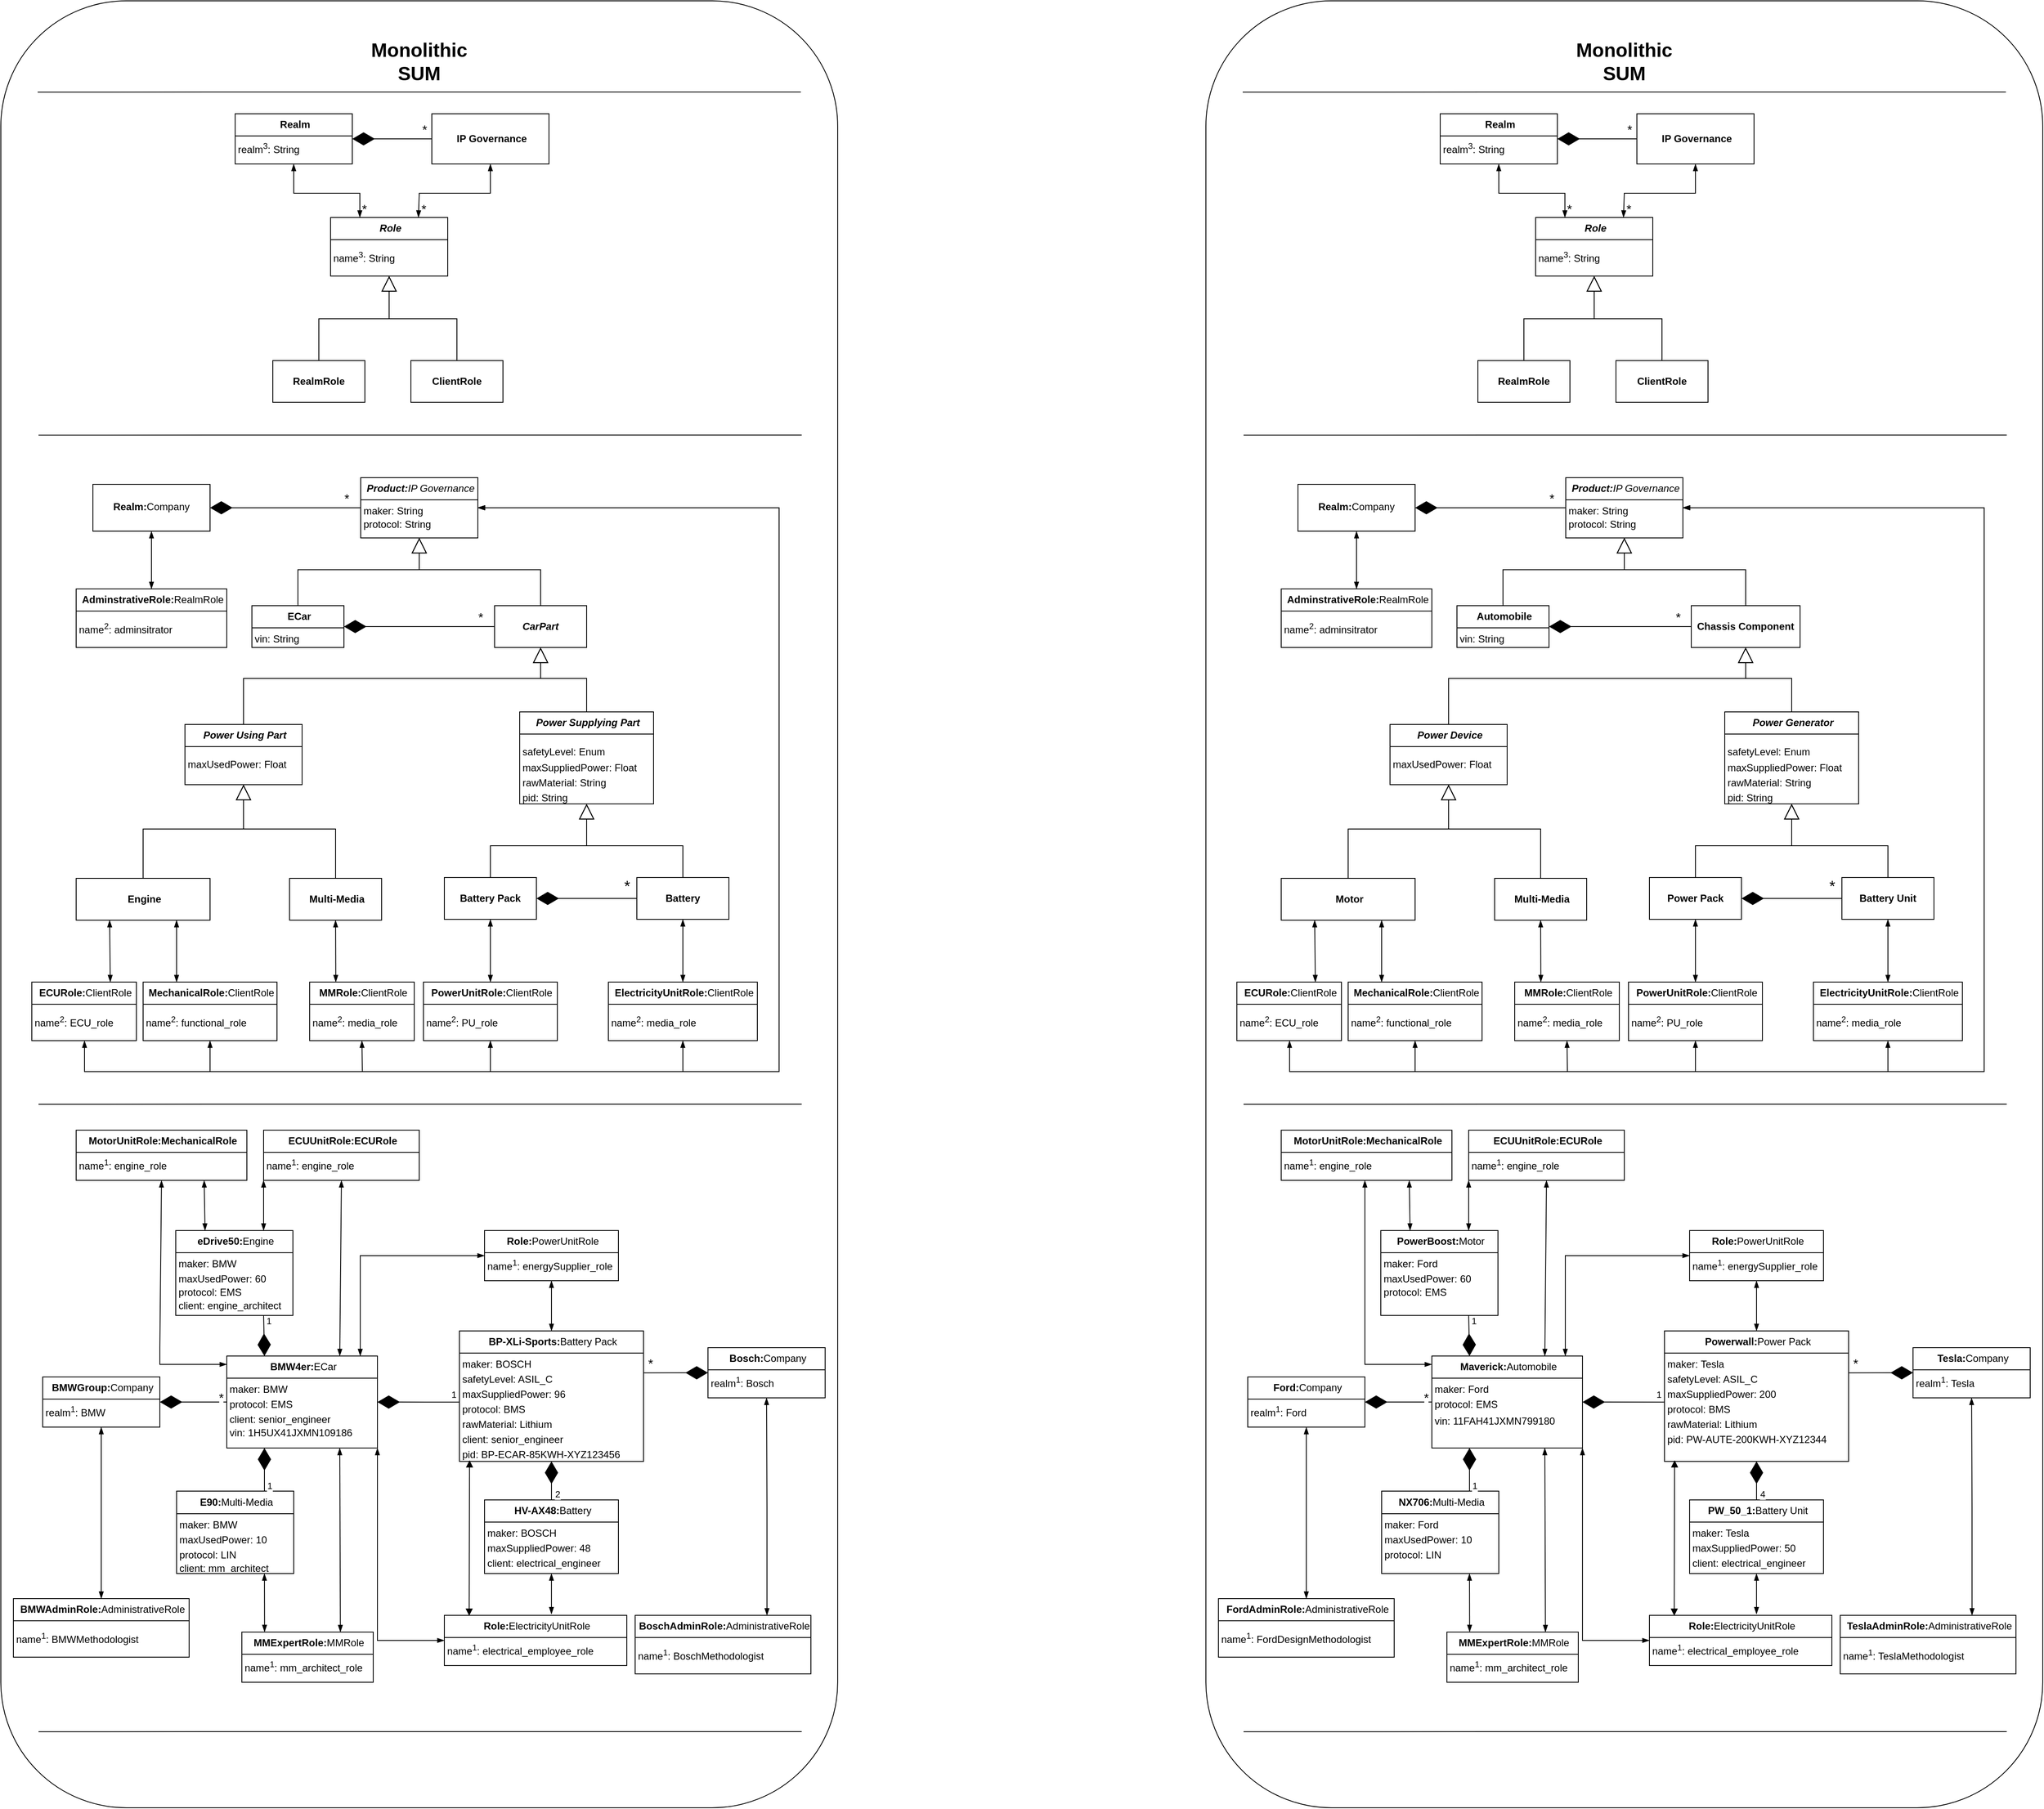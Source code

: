 <mxfile version="24.7.17">
  <diagram name="Page-1" id="zgbJtdMpGCTRFBwRbic5">
    <mxGraphModel dx="-3510" dy="-908" grid="1" gridSize="10" guides="1" tooltips="1" connect="1" arrows="1" fold="1" page="1" pageScale="1" pageWidth="850" pageHeight="1100" math="0" shadow="0">
      <root>
        <mxCell id="0" />
        <mxCell id="1" parent="0" />
        <mxCell id="pK2yrHicKk5-gGtidhXw-1" value="" style="rounded=1;whiteSpace=wrap;html=1;arcSize=15;" parent="1" vertex="1">
          <mxGeometry x="6400" y="2440" width="1000" height="2160" as="geometry" />
        </mxCell>
        <mxCell id="pK2yrHicKk5-gGtidhXw-2" value="&lt;b&gt;&lt;i&gt;CarPart&lt;/i&gt;&lt;/b&gt;" style="html=1;whiteSpace=wrap;" parent="1" vertex="1">
          <mxGeometry x="6990" y="3163" width="110" height="50" as="geometry" />
        </mxCell>
        <mxCell id="pK2yrHicKk5-gGtidhXw-3" value="" style="endArrow=none;html=1;rounded=0;entryX=0.79;entryY=0.846;entryDx=0;entryDy=0;entryPerimeter=0;exitX=0.04;exitY=0.846;exitDx=0;exitDy=0;exitPerimeter=0;" parent="1" edge="1">
          <mxGeometry width="50" height="50" relative="1" as="geometry">
            <mxPoint x="6444" y="2549.08" as="sourcePoint" />
            <mxPoint x="7356" y="2549" as="targetPoint" />
          </mxGeometry>
        </mxCell>
        <mxCell id="pK2yrHicKk5-gGtidhXw-5" value="&lt;p style=&quot;margin:0px;margin-top:4px;text-align:center;&quot;&gt;&lt;/p&gt;&lt;div style=&quot;height:2px;&quot;&gt;&lt;/div&gt;&lt;div style=&quot;text-align: center;&quot;&gt;&lt;span style=&quot;background-color: initial;&quot;&gt;&lt;b&gt;&amp;nbsp;&lt;/b&gt;&lt;i style=&quot;&quot;&gt;&lt;b&gt;Product:&lt;/b&gt;IP Governance&lt;/i&gt;&lt;/span&gt;&lt;/div&gt;&lt;hr size=&quot;1&quot; style=&quot;border-style:solid;&quot;&gt;&lt;div style=&quot;height:2px;&quot;&gt;&lt;div style=&quot;height: 2px;&quot;&gt;&amp;nbsp;maker: String&lt;/div&gt;&lt;div style=&quot;height: 2px;&quot;&gt;&lt;br&gt;&lt;/div&gt;&lt;div style=&quot;height: 2px;&quot;&gt;&lt;br&gt;&lt;/div&gt;&lt;div style=&quot;height: 2px;&quot;&gt;&lt;br&gt;&lt;/div&gt;&lt;div style=&quot;height: 2px;&quot;&gt;&lt;br&gt;&lt;/div&gt;&lt;div style=&quot;height: 2px;&quot;&gt;&amp;nbsp;&lt;/div&gt;&lt;div style=&quot;height: 2px;&quot;&gt;&lt;br&gt;&lt;/div&gt;&lt;div style=&quot;height: 2px;&quot;&gt;&lt;br&gt;&lt;/div&gt;&lt;div style=&quot;height: 2px;&quot;&gt;&amp;nbsp;protocol: String&lt;br&gt;&lt;/div&gt;&lt;div style=&quot;height: 2px;&quot;&gt;&lt;br&gt;&lt;/div&gt;&lt;div style=&quot;height: 2px;&quot;&gt;&lt;br&gt;&lt;/div&gt;&lt;div style=&quot;height: 2px;&quot;&gt;&lt;br&gt;&lt;/div&gt;&lt;div style=&quot;height: 2px;&quot;&gt;&lt;br&gt;&lt;/div&gt;&lt;div style=&quot;height: 2px;&quot;&gt;&lt;br&gt;&lt;/div&gt;&lt;div style=&quot;height: 2px;&quot;&gt;&lt;br&gt;&lt;/div&gt;&lt;div style=&quot;height: 2px;&quot;&gt;&lt;br&gt;&lt;/div&gt;&lt;/div&gt;" style="verticalAlign=top;align=left;overflow=fill;html=1;whiteSpace=wrap;" parent="1" vertex="1">
          <mxGeometry x="6830" y="3010" width="140" height="72" as="geometry" />
        </mxCell>
        <mxCell id="pK2yrHicKk5-gGtidhXw-6" value="" style="endArrow=block;endSize=16;endFill=0;html=1;rounded=0;entryX=0.5;entryY=1;entryDx=0;entryDy=0;exitX=0.5;exitY=0;exitDx=0;exitDy=0;" parent="1" source="RTml5pFUqZmKiKvEe3ps-103" target="pK2yrHicKk5-gGtidhXw-5" edge="1">
          <mxGeometry width="160" relative="1" as="geometry">
            <mxPoint x="6755" y="3163" as="sourcePoint" />
            <mxPoint x="6860" y="3214.17" as="targetPoint" />
            <Array as="points">
              <mxPoint x="6755" y="3120" />
              <mxPoint x="6900" y="3120" />
            </Array>
          </mxGeometry>
        </mxCell>
        <mxCell id="pK2yrHicKk5-gGtidhXw-7" value="" style="endArrow=block;endSize=16;endFill=0;html=1;rounded=0;exitX=0.5;exitY=0;exitDx=0;exitDy=0;entryX=0.5;entryY=1;entryDx=0;entryDy=0;" parent="1" source="pK2yrHicKk5-gGtidhXw-2" target="pK2yrHicKk5-gGtidhXw-5" edge="1">
          <mxGeometry width="160" relative="1" as="geometry">
            <mxPoint x="6880" y="3334" as="sourcePoint" />
            <mxPoint x="7080" y="3201.83" as="targetPoint" />
            <Array as="points">
              <mxPoint x="7045" y="3120" />
              <mxPoint x="6900" y="3120" />
            </Array>
          </mxGeometry>
        </mxCell>
        <mxCell id="pK2yrHicKk5-gGtidhXw-8" value="&lt;p style=&quot;margin:0px;margin-top:4px;text-align:center;&quot;&gt;&lt;/p&gt;&lt;div style=&quot;height:2px;&quot;&gt;&lt;/div&gt;&lt;span style=&quot;font-weight: 700;&quot;&gt;&lt;div style=&quot;text-align: center;&quot;&gt;&lt;span style=&quot;background-color: initial;&quot;&gt;&lt;i&gt;&amp;nbsp;Power Using Part&lt;/i&gt;&lt;/span&gt;&lt;/div&gt;&lt;/span&gt;&lt;hr size=&quot;1&quot; style=&quot;border-style:solid;&quot;&gt;&lt;div style=&quot;height:2px;&quot;&gt;&lt;div style=&quot;height: 2px;&quot;&gt;&lt;br&gt;&lt;/div&gt;&lt;div style=&quot;height: 2px;&quot;&gt;&lt;br&gt;&lt;/div&gt;&lt;div style=&quot;height: 2px;&quot;&gt;&lt;br&gt;&lt;/div&gt;&lt;div style=&quot;height: 2px;&quot;&gt;&lt;br&gt;&lt;/div&gt;&lt;div style=&quot;height: 2px;&quot;&gt;&lt;div style=&quot;height: 2px;&quot;&gt;&lt;span style=&quot;background-color: initial;&quot;&gt;&amp;nbsp;maxUsedPower: Float&lt;/span&gt;&lt;/div&gt;&lt;/div&gt;&lt;/div&gt;" style="verticalAlign=top;align=left;overflow=fill;html=1;whiteSpace=wrap;" parent="1" vertex="1">
          <mxGeometry x="6620" y="3305" width="140" height="72" as="geometry" />
        </mxCell>
        <mxCell id="pK2yrHicKk5-gGtidhXw-9" value="&lt;p style=&quot;margin:0px;margin-top:4px;text-align:center;&quot;&gt;&lt;/p&gt;&lt;div style=&quot;height:2px;&quot;&gt;&lt;/div&gt;&lt;span style=&quot;font-weight: 700;&quot;&gt;&lt;div style=&quot;text-align: center;&quot;&gt;&lt;span style=&quot;background-color: initial;&quot;&gt;&lt;i&gt;&amp;nbsp;Power Supplying Part&lt;/i&gt;&lt;/span&gt;&lt;/div&gt;&lt;/span&gt;&lt;hr size=&quot;1&quot; style=&quot;border-style:solid;&quot;&gt;&lt;div style=&quot;height:2px;&quot;&gt;&lt;div style=&quot;height: 2px;&quot;&gt;&lt;br&gt;&lt;/div&gt;&lt;div style=&quot;height: 2px;&quot;&gt;&lt;br&gt;&lt;/div&gt;&lt;div style=&quot;height: 2px;&quot;&gt;&lt;div style=&quot;height: 2px;&quot;&gt;&amp;nbsp;&lt;/div&gt;&lt;div style=&quot;height: 2px;&quot;&gt;&lt;br&gt;&lt;/div&gt;&amp;nbsp;safetyLevel: Enum&lt;div style=&quot;height: 2px;&quot;&gt;&lt;div style=&quot;height: 2px;&quot;&gt;&lt;div style=&quot;height: 2px;&quot;&gt;&amp;nbsp;&lt;/div&gt;&lt;div style=&quot;height: 2px;&quot;&gt;&lt;br&gt;&lt;/div&gt;&amp;nbsp;maxSuppliedPower: Float&lt;/div&gt;&lt;div style=&quot;height: 2px;&quot;&gt;&lt;br&gt;&lt;/div&gt;&lt;div style=&quot;height: 2px;&quot;&gt;&lt;br&gt;&lt;/div&gt;&lt;div style=&quot;height: 2px;&quot;&gt;&lt;br&gt;&lt;/div&gt;&lt;div style=&quot;height: 2px;&quot;&gt;&lt;br&gt;&lt;/div&gt;&lt;div style=&quot;height: 2px;&quot;&gt;&lt;br&gt;&lt;/div&gt;&lt;div style=&quot;height: 2px;&quot;&gt;&lt;br&gt;&lt;/div&gt;&lt;div style=&quot;height: 2px;&quot;&gt;&lt;br&gt;&lt;/div&gt;&lt;div style=&quot;height: 2px;&quot;&gt;&lt;br&gt;&lt;/div&gt;&lt;div style=&quot;height: 2px;&quot;&gt;&lt;br&gt;&lt;/div&gt;&lt;div style=&quot;height: 2px;&quot;&gt;&lt;br&gt;&lt;/div&gt;&lt;div style=&quot;height: 2px;&quot;&gt;&amp;nbsp;rawMaterial: String&lt;/div&gt;&lt;div style=&quot;height: 2px;&quot;&gt;&lt;br&gt;&lt;/div&gt;&lt;div style=&quot;height: 2px;&quot;&gt;&lt;br&gt;&lt;/div&gt;&lt;div style=&quot;height: 2px;&quot;&gt;&lt;br&gt;&lt;/div&gt;&lt;div style=&quot;height: 2px;&quot;&gt;&lt;br&gt;&lt;/div&gt;&lt;div style=&quot;height: 2px;&quot;&gt;&lt;br&gt;&lt;/div&gt;&lt;div style=&quot;height: 2px;&quot;&gt;&lt;br&gt;&lt;/div&gt;&lt;div style=&quot;height: 2px;&quot;&gt;&lt;br&gt;&lt;/div&gt;&lt;div style=&quot;height: 2px;&quot;&gt;&lt;br&gt;&lt;/div&gt;&lt;div style=&quot;height: 2px;&quot;&gt;&amp;nbsp;pid: String&lt;/div&gt;&lt;/div&gt;&lt;/div&gt;&lt;/div&gt;" style="verticalAlign=top;align=left;overflow=fill;html=1;whiteSpace=wrap;" parent="1" vertex="1">
          <mxGeometry x="7020" y="3290" width="160" height="110" as="geometry" />
        </mxCell>
        <mxCell id="pK2yrHicKk5-gGtidhXw-10" value="" style="endArrow=block;endSize=16;endFill=0;html=1;rounded=0;entryX=0.5;entryY=1;entryDx=0;entryDy=0;exitX=0.5;exitY=0;exitDx=0;exitDy=0;" parent="1" source="pK2yrHicKk5-gGtidhXw-8" target="pK2yrHicKk5-gGtidhXw-2" edge="1">
          <mxGeometry width="160" relative="1" as="geometry">
            <mxPoint x="6450" y="3200" as="sourcePoint" />
            <mxPoint x="6610" y="3200" as="targetPoint" />
            <Array as="points">
              <mxPoint x="6690" y="3250" />
              <mxPoint x="7045" y="3250" />
            </Array>
          </mxGeometry>
        </mxCell>
        <mxCell id="pK2yrHicKk5-gGtidhXw-11" value="" style="endArrow=block;endSize=16;endFill=0;html=1;rounded=0;entryX=0.5;entryY=1;entryDx=0;entryDy=0;exitX=0.5;exitY=0;exitDx=0;exitDy=0;" parent="1" source="pK2yrHicKk5-gGtidhXw-9" target="pK2yrHicKk5-gGtidhXw-2" edge="1">
          <mxGeometry width="160" relative="1" as="geometry">
            <mxPoint x="6450" y="3200" as="sourcePoint" />
            <mxPoint x="6610" y="3200" as="targetPoint" />
            <Array as="points">
              <mxPoint x="7100" y="3250" />
              <mxPoint x="7045" y="3250" />
            </Array>
          </mxGeometry>
        </mxCell>
        <mxCell id="pK2yrHicKk5-gGtidhXw-12" value="" style="endArrow=diamondThin;endFill=1;endSize=24;html=1;rounded=0;entryX=1;entryY=0.5;entryDx=0;entryDy=0;exitX=0;exitY=0.5;exitDx=0;exitDy=0;" parent="1" source="pK2yrHicKk5-gGtidhXw-2" target="RTml5pFUqZmKiKvEe3ps-103" edge="1">
          <mxGeometry width="160" relative="1" as="geometry">
            <mxPoint x="6450" y="3200" as="sourcePoint" />
            <mxPoint x="6810" y="3188" as="targetPoint" />
          </mxGeometry>
        </mxCell>
        <mxCell id="pK2yrHicKk5-gGtidhXw-13" value="&lt;font style=&quot;font-size: 15px;&quot;&gt;*&lt;/font&gt;" style="edgeLabel;html=1;align=center;verticalAlign=middle;resizable=0;points=[];" parent="pK2yrHicKk5-gGtidhXw-12" connectable="0" vertex="1">
          <mxGeometry x="-0.807" relative="1" as="geometry">
            <mxPoint y="-12" as="offset" />
          </mxGeometry>
        </mxCell>
        <mxCell id="pK2yrHicKk5-gGtidhXw-14" value="" style="endArrow=diamondThin;endFill=1;endSize=24;html=1;rounded=0;entryX=1;entryY=0.5;entryDx=0;entryDy=0;exitX=0;exitY=0.5;exitDx=0;exitDy=0;" parent="1" source="pK2yrHicKk5-gGtidhXw-21" target="pK2yrHicKk5-gGtidhXw-22" edge="1">
          <mxGeometry width="160" relative="1" as="geometry">
            <mxPoint x="7230" y="3514" as="sourcePoint" />
            <mxPoint x="7130" y="3514" as="targetPoint" />
          </mxGeometry>
        </mxCell>
        <mxCell id="pK2yrHicKk5-gGtidhXw-15" value="*" style="edgeLabel;html=1;align=center;verticalAlign=middle;resizable=0;points=[];fontSize=18;" parent="pK2yrHicKk5-gGtidhXw-14" connectable="0" vertex="1">
          <mxGeometry x="-0.795" y="1" relative="1" as="geometry">
            <mxPoint y="-15" as="offset" />
          </mxGeometry>
        </mxCell>
        <mxCell id="pK2yrHicKk5-gGtidhXw-16" value="" style="endArrow=block;endSize=16;endFill=0;html=1;rounded=0;entryX=0.5;entryY=1;entryDx=0;entryDy=0;exitX=0.5;exitY=0;exitDx=0;exitDy=0;" parent="1" source="pK2yrHicKk5-gGtidhXw-23" target="pK2yrHicKk5-gGtidhXw-8" edge="1">
          <mxGeometry width="160" relative="1" as="geometry">
            <mxPoint x="6500" y="3478" as="sourcePoint" />
            <mxPoint x="6610" y="3370" as="targetPoint" />
            <Array as="points">
              <mxPoint x="6570" y="3430" />
              <mxPoint x="6690" y="3430" />
            </Array>
          </mxGeometry>
        </mxCell>
        <mxCell id="pK2yrHicKk5-gGtidhXw-17" value="" style="endArrow=block;endSize=16;endFill=0;html=1;rounded=0;entryX=0.5;entryY=1;entryDx=0;entryDy=0;exitX=0.5;exitY=0;exitDx=0;exitDy=0;" parent="1" source="pK2yrHicKk5-gGtidhXw-24" target="pK2yrHicKk5-gGtidhXw-8" edge="1">
          <mxGeometry width="160" relative="1" as="geometry">
            <mxPoint x="6860" y="3478" as="sourcePoint" />
            <mxPoint x="6610" y="3370" as="targetPoint" />
            <Array as="points">
              <mxPoint x="6800" y="3430" />
              <mxPoint x="6690" y="3430" />
            </Array>
          </mxGeometry>
        </mxCell>
        <mxCell id="pK2yrHicKk5-gGtidhXw-18" value="" style="endArrow=block;endSize=16;endFill=0;html=1;rounded=0;entryX=0.5;entryY=1;entryDx=0;entryDy=0;exitX=0.5;exitY=0;exitDx=0;exitDy=0;" parent="1" source="pK2yrHicKk5-gGtidhXw-22" target="pK2yrHicKk5-gGtidhXw-9" edge="1">
          <mxGeometry width="160" relative="1" as="geometry">
            <mxPoint x="7060" y="3478" as="sourcePoint" />
            <mxPoint x="6610" y="3370" as="targetPoint" />
            <Array as="points">
              <mxPoint x="6985" y="3450" />
              <mxPoint x="7100" y="3450" />
            </Array>
          </mxGeometry>
        </mxCell>
        <mxCell id="pK2yrHicKk5-gGtidhXw-19" value="" style="endArrow=block;endSize=16;endFill=0;html=1;rounded=0;entryX=0.5;entryY=1;entryDx=0;entryDy=0;exitX=0.5;exitY=0;exitDx=0;exitDy=0;" parent="1" source="pK2yrHicKk5-gGtidhXw-21" target="pK2yrHicKk5-gGtidhXw-9" edge="1">
          <mxGeometry width="160" relative="1" as="geometry">
            <mxPoint x="7300" y="3478" as="sourcePoint" />
            <mxPoint x="6610" y="3370" as="targetPoint" />
            <Array as="points">
              <mxPoint x="7215" y="3450" />
              <mxPoint x="7100" y="3450" />
            </Array>
          </mxGeometry>
        </mxCell>
        <mxCell id="pK2yrHicKk5-gGtidhXw-20" value="" style="endArrow=none;html=1;rounded=0;entryX=0.79;entryY=0.846;entryDx=0;entryDy=0;entryPerimeter=0;exitX=0.04;exitY=0.846;exitDx=0;exitDy=0;exitPerimeter=0;" parent="1" edge="1">
          <mxGeometry width="50" height="50" relative="1" as="geometry">
            <mxPoint x="6445" y="3759.08" as="sourcePoint" />
            <mxPoint x="7357" y="3759" as="targetPoint" />
          </mxGeometry>
        </mxCell>
        <mxCell id="pK2yrHicKk5-gGtidhXw-21" value="&lt;span style=&quot;font-weight: 700; background-color: initial;&quot;&gt;Battery&lt;/span&gt;" style="html=1;whiteSpace=wrap;" parent="1" vertex="1">
          <mxGeometry x="7160" y="3488" width="110" height="50" as="geometry" />
        </mxCell>
        <mxCell id="pK2yrHicKk5-gGtidhXw-22" value="&lt;span style=&quot;font-weight: 700; background-color: initial;&quot;&gt;Battery Pack&lt;/span&gt;" style="html=1;whiteSpace=wrap;" parent="1" vertex="1">
          <mxGeometry x="6930" y="3488" width="110" height="50" as="geometry" />
        </mxCell>
        <mxCell id="pK2yrHicKk5-gGtidhXw-23" value="&lt;span style=&quot;font-weight: 700; background-color: initial;&quot;&gt;&amp;nbsp;Engine&lt;/span&gt;" style="html=1;whiteSpace=wrap;" parent="1" vertex="1">
          <mxGeometry x="6490" y="3489" width="160" height="50" as="geometry" />
        </mxCell>
        <mxCell id="pK2yrHicKk5-gGtidhXw-24" value="&lt;span style=&quot;font-weight: 700; background-color: initial;&quot;&gt;&amp;nbsp;Multi-Media&lt;/span&gt;" style="html=1;whiteSpace=wrap;" parent="1" vertex="1">
          <mxGeometry x="6745" y="3489" width="110" height="50" as="geometry" />
        </mxCell>
        <mxCell id="pK2yrHicKk5-gGtidhXw-25" value="Monolithic SUM" style="text;html=1;align=center;verticalAlign=middle;whiteSpace=wrap;rounded=0;fontStyle=1;fontSize=23;" parent="1" vertex="1">
          <mxGeometry x="6835" y="2490" width="130" height="46" as="geometry" />
        </mxCell>
        <mxCell id="pK2yrHicKk5-gGtidhXw-26" value="&lt;p style=&quot;margin:0px;margin-top:4px;text-align:center;&quot;&gt;&lt;/p&gt;&lt;div style=&quot;height:2px;&quot;&gt;&lt;/div&gt;&lt;div style=&quot;text-align: center;&quot;&gt;&lt;span style=&quot;font-weight: 700; background-color: initial;&quot;&gt;&amp;nbsp;BMW4er&lt;/span&gt;&lt;span style=&quot;background-color: initial;&quot;&gt;&lt;b&gt;:&lt;/b&gt;ECar&lt;/span&gt;&lt;/div&gt;&lt;hr size=&quot;1&quot; style=&quot;border-style:solid;&quot;&gt;&lt;div style=&quot;height:2px;&quot;&gt;&lt;div style=&quot;height: 2px;&quot;&gt;&amp;nbsp;maker: BMW&lt;/div&gt;&lt;div style=&quot;height: 2px;&quot;&gt;&lt;br&gt;&lt;/div&gt;&lt;div style=&quot;height: 2px;&quot;&gt;&lt;br&gt;&lt;/div&gt;&lt;div style=&quot;height: 2px;&quot;&gt;&lt;br&gt;&lt;/div&gt;&lt;div style=&quot;height: 2px;&quot;&gt;&lt;br&gt;&lt;/div&gt;&lt;div style=&quot;height: 2px;&quot;&gt;&lt;br&gt;&lt;/div&gt;&lt;div style=&quot;height: 2px;&quot;&gt;&lt;br&gt;&lt;/div&gt;&lt;div style=&quot;height: 2px;&quot;&gt;&lt;br&gt;&lt;/div&gt;&lt;div style=&quot;height: 2px;&quot;&gt;&lt;br&gt;&lt;/div&gt;&lt;div style=&quot;height: 2px;&quot;&gt;&amp;nbsp;protocol: EMS&lt;br&gt;&lt;/div&gt;&lt;div style=&quot;height: 2px;&quot;&gt;&lt;br&gt;&lt;/div&gt;&lt;div style=&quot;height: 2px;&quot;&gt;&lt;br&gt;&lt;/div&gt;&lt;div style=&quot;height: 2px;&quot;&gt;&lt;br&gt;&lt;/div&gt;&lt;div style=&quot;height: 2px;&quot;&gt;&lt;br&gt;&lt;/div&gt;&lt;div style=&quot;height: 2px;&quot;&gt;&lt;br&gt;&lt;/div&gt;&lt;div style=&quot;height: 2px;&quot;&gt;&lt;br&gt;&lt;/div&gt;&lt;div style=&quot;height: 2px;&quot;&gt;&lt;br&gt;&lt;/div&gt;&lt;div style=&quot;height: 2px;&quot;&gt;&lt;br&gt;&lt;/div&gt;&lt;div style=&quot;height: 2px;&quot;&gt;&amp;nbsp;client: senior_engineer&lt;br&gt;&lt;/div&gt;&lt;div style=&quot;height: 2px;&quot;&gt;&lt;br&gt;&lt;/div&gt;&lt;div style=&quot;height: 2px;&quot;&gt;&lt;br&gt;&lt;/div&gt;&lt;div style=&quot;height: 2px;&quot;&gt;&lt;br&gt;&lt;/div&gt;&lt;div style=&quot;height: 2px;&quot;&gt;&lt;br&gt;&lt;/div&gt;&lt;div style=&quot;height: 2px;&quot;&gt;&lt;br&gt;&lt;/div&gt;&lt;div style=&quot;height: 2px;&quot;&gt;&lt;br&gt;&lt;/div&gt;&lt;div style=&quot;height: 2px;&quot;&gt;&lt;br&gt;&lt;/div&gt;&lt;div style=&quot;height: 2px;&quot;&gt;&amp;nbsp;vin:&amp;nbsp;1H5UX41JXMN109186&lt;/div&gt;&lt;div style=&quot;height: 2px;&quot;&gt;&lt;br&gt;&lt;/div&gt;&lt;div style=&quot;height: 2px;&quot;&gt;&amp;nbsp;&lt;/div&gt;&lt;/div&gt;" style="verticalAlign=top;align=left;overflow=fill;html=1;whiteSpace=wrap;" parent="1" vertex="1">
          <mxGeometry x="6670" y="4060" width="180" height="110" as="geometry" />
        </mxCell>
        <mxCell id="pK2yrHicKk5-gGtidhXw-27" value="&lt;p style=&quot;margin:0px;margin-top:4px;text-align:center;&quot;&gt;&lt;/p&gt;&lt;div style=&quot;height:2px;&quot;&gt;&lt;/div&gt;&lt;div style=&quot;text-align: center;&quot;&gt;&lt;span style=&quot;font-weight: 700; background-color: initial;&quot;&gt;&amp;nbsp;&lt;/span&gt;&lt;span style=&quot;background-color: initial; text-align: left;&quot;&gt;&lt;b&gt;eDrive50&lt;/b&gt;&lt;/span&gt;&lt;span style=&quot;background-color: initial;&quot;&gt;&lt;b&gt;:&lt;/b&gt;Engine&lt;/span&gt;&lt;/div&gt;&lt;hr size=&quot;1&quot; style=&quot;border-style:solid;&quot;&gt;&lt;div style=&quot;height:2px;&quot;&gt;&lt;div style=&quot;height: 2px;&quot;&gt;&amp;nbsp;&lt;span style=&quot;background-color: initial;&quot;&gt;maker: BMW&lt;/span&gt;&lt;/div&gt;&lt;div style=&quot;height: 2px;&quot;&gt;&lt;br&gt;&lt;/div&gt;&lt;div style=&quot;height: 2px;&quot;&gt;&lt;br&gt;&lt;/div&gt;&lt;div style=&quot;height: 2px;&quot;&gt;&lt;br&gt;&lt;/div&gt;&lt;div style=&quot;height: 2px;&quot;&gt;&lt;br&gt;&lt;/div&gt;&lt;div style=&quot;height: 2px;&quot;&gt;&lt;br&gt;&lt;/div&gt;&lt;div style=&quot;height: 2px;&quot;&gt;&lt;br&gt;&lt;/div&gt;&lt;div style=&quot;height: 2px;&quot;&gt;&lt;br&gt;&lt;/div&gt;&lt;div style=&quot;height: 2px;&quot;&gt;&lt;br&gt;&lt;/div&gt;&lt;div style=&quot;height: 2px;&quot;&gt;&lt;div style=&quot;height: 2px;&quot;&gt;&lt;span style=&quot;background-color: initial;&quot;&gt;&amp;nbsp;maxUsedPower: 60&lt;/span&gt;&lt;/div&gt;&lt;div style=&quot;height: 2px;&quot;&gt;&lt;span style=&quot;background-color: initial;&quot;&gt;&lt;br&gt;&lt;/span&gt;&lt;/div&gt;&lt;div style=&quot;height: 2px;&quot;&gt;&lt;span style=&quot;background-color: initial;&quot;&gt;&lt;br&gt;&lt;/span&gt;&lt;/div&gt;&lt;div style=&quot;height: 2px;&quot;&gt;&lt;span style=&quot;background-color: initial;&quot;&gt;&lt;br&gt;&lt;/span&gt;&lt;/div&gt;&lt;div style=&quot;height: 2px;&quot;&gt;&lt;span style=&quot;background-color: initial;&quot;&gt;&lt;br&gt;&lt;/span&gt;&lt;/div&gt;&lt;div style=&quot;height: 2px;&quot;&gt;&lt;span style=&quot;background-color: initial;&quot;&gt;&lt;br&gt;&lt;/span&gt;&lt;/div&gt;&lt;div style=&quot;height: 2px;&quot;&gt;&lt;span style=&quot;background-color: initial;&quot;&gt;&lt;br&gt;&lt;/span&gt;&lt;/div&gt;&lt;div style=&quot;height: 2px;&quot;&gt;&lt;span style=&quot;background-color: initial;&quot;&gt;&lt;br&gt;&lt;/span&gt;&lt;/div&gt;&lt;div style=&quot;height: 2px;&quot;&gt;&lt;span style=&quot;background-color: initial;&quot;&gt;&amp;nbsp;protocol:&amp;nbsp;&lt;/span&gt;&lt;span style=&quot;background-color: initial;&quot;&gt;EMS&lt;/span&gt;&lt;/div&gt;&lt;div style=&quot;height: 2px;&quot;&gt;&lt;span style=&quot;background-color: initial;&quot;&gt;&lt;br&gt;&lt;/span&gt;&lt;/div&gt;&lt;div style=&quot;height: 2px;&quot;&gt;&lt;span style=&quot;background-color: initial;&quot;&gt;&lt;br&gt;&lt;/span&gt;&lt;/div&gt;&lt;div style=&quot;height: 2px;&quot;&gt;&lt;br&gt;&lt;/div&gt;&lt;div style=&quot;height: 2px;&quot;&gt;&lt;br&gt;&lt;/div&gt;&lt;div style=&quot;height: 2px;&quot;&gt;&lt;br&gt;&lt;/div&gt;&lt;div style=&quot;height: 2px;&quot;&gt;&lt;br&gt;&lt;/div&gt;&lt;div style=&quot;height: 2px;&quot;&gt;&lt;br&gt;&lt;/div&gt;&lt;div style=&quot;height: 2px;&quot;&gt;&amp;nbsp;client: engine_architect&lt;br&gt;&lt;/div&gt;&lt;/div&gt;&lt;/div&gt;" style="verticalAlign=top;align=left;overflow=fill;html=1;whiteSpace=wrap;" parent="1" vertex="1">
          <mxGeometry x="6609" y="3910" width="140" height="101.5" as="geometry" />
        </mxCell>
        <mxCell id="pK2yrHicKk5-gGtidhXw-28" value="&lt;p style=&quot;margin:0px;margin-top:4px;text-align:center;&quot;&gt;&lt;/p&gt;&lt;div style=&quot;height:2px;&quot;&gt;&lt;/div&gt;&lt;div style=&quot;text-align: center;&quot;&gt;&lt;span style=&quot;font-weight: 700; background-color: initial;&quot;&gt;&amp;nbsp;&lt;/span&gt;&lt;span style=&quot;font-weight: 700;&quot;&gt;E90&lt;/span&gt;&lt;span style=&quot;background-color: initial;&quot;&gt;&lt;b&gt;:&lt;/b&gt;Multi-Media&lt;/span&gt;&lt;/div&gt;&lt;hr size=&quot;1&quot; style=&quot;border-style:solid;&quot;&gt;&lt;div style=&quot;height:2px;&quot;&gt;&lt;div style=&quot;height: 2px;&quot;&gt;&amp;nbsp;&lt;span style=&quot;background-color: initial;&quot;&gt;maker: BMW&lt;/span&gt;&lt;/div&gt;&lt;div style=&quot;height: 2px;&quot;&gt;&lt;br&gt;&lt;/div&gt;&lt;div style=&quot;height: 2px;&quot;&gt;&lt;br&gt;&lt;/div&gt;&lt;div style=&quot;height: 2px;&quot;&gt;&lt;br&gt;&lt;/div&gt;&lt;div style=&quot;height: 2px;&quot;&gt;&lt;br&gt;&lt;/div&gt;&lt;div style=&quot;height: 2px;&quot;&gt;&lt;br&gt;&lt;/div&gt;&lt;div style=&quot;height: 2px;&quot;&gt;&lt;br&gt;&lt;/div&gt;&lt;div style=&quot;height: 2px;&quot;&gt;&lt;br&gt;&lt;/div&gt;&lt;div style=&quot;height: 2px;&quot;&gt;&lt;br&gt;&lt;/div&gt;&lt;div style=&quot;height: 2px;&quot;&gt;&lt;div style=&quot;height: 2px;&quot;&gt;&lt;span style=&quot;background-color: initial;&quot;&gt;&amp;nbsp;maxUsedPower: 10&lt;/span&gt;&lt;/div&gt;&lt;div style=&quot;height: 2px;&quot;&gt;&lt;span style=&quot;background-color: initial;&quot;&gt;&lt;br&gt;&lt;/span&gt;&lt;/div&gt;&lt;div style=&quot;height: 2px;&quot;&gt;&lt;span style=&quot;background-color: initial;&quot;&gt;&lt;br&gt;&lt;/span&gt;&lt;/div&gt;&lt;div style=&quot;height: 2px;&quot;&gt;&lt;span style=&quot;background-color: initial;&quot;&gt;&lt;br&gt;&lt;/span&gt;&lt;/div&gt;&lt;div style=&quot;height: 2px;&quot;&gt;&lt;span style=&quot;background-color: initial;&quot;&gt;&lt;br&gt;&lt;/span&gt;&lt;/div&gt;&lt;div style=&quot;height: 2px;&quot;&gt;&lt;span style=&quot;background-color: initial;&quot;&gt;&lt;br&gt;&lt;/span&gt;&lt;/div&gt;&lt;div style=&quot;height: 2px;&quot;&gt;&lt;span style=&quot;background-color: initial;&quot;&gt;&lt;br&gt;&lt;/span&gt;&lt;/div&gt;&lt;div style=&quot;height: 2px;&quot;&gt;&lt;span style=&quot;background-color: initial;&quot;&gt;&lt;br&gt;&lt;/span&gt;&lt;/div&gt;&lt;div style=&quot;height: 2px;&quot;&gt;&lt;span style=&quot;background-color: initial;&quot;&gt;&lt;br&gt;&lt;/span&gt;&lt;/div&gt;&lt;div style=&quot;height: 2px;&quot;&gt;&lt;span style=&quot;background-color: initial;&quot;&gt;&amp;nbsp;protocol:&amp;nbsp;&lt;/span&gt;&lt;span style=&quot;background-color: initial;&quot;&gt;LIN&lt;/span&gt;&lt;br&gt;&lt;/div&gt;&lt;div style=&quot;height: 2px;&quot;&gt;&lt;span style=&quot;background-color: initial;&quot;&gt;&lt;br&gt;&lt;/span&gt;&lt;/div&gt;&lt;div style=&quot;height: 2px;&quot;&gt;&lt;span style=&quot;background-color: initial;&quot;&gt;&lt;br&gt;&lt;/span&gt;&lt;/div&gt;&lt;div style=&quot;height: 2px;&quot;&gt;&lt;span style=&quot;background-color: initial;&quot;&gt;&lt;br&gt;&lt;/span&gt;&lt;/div&gt;&lt;div style=&quot;height: 2px;&quot;&gt;&lt;span style=&quot;background-color: initial;&quot;&gt;&lt;br&gt;&lt;/span&gt;&lt;/div&gt;&lt;div style=&quot;height: 2px;&quot;&gt;&lt;span style=&quot;background-color: initial;&quot;&gt;&lt;br&gt;&lt;/span&gt;&lt;/div&gt;&lt;div style=&quot;height: 2px;&quot;&gt;&lt;span style=&quot;background-color: initial;&quot;&gt;&lt;br&gt;&lt;/span&gt;&lt;/div&gt;&lt;div style=&quot;height: 2px;&quot;&gt;&lt;span style=&quot;background-color: initial;&quot;&gt;&lt;br&gt;&lt;/span&gt;&lt;/div&gt;&lt;div style=&quot;height: 2px;&quot;&gt;&amp;nbsp;client: mm_architect&lt;span style=&quot;background-color: initial;&quot;&gt;&lt;br&gt;&lt;/span&gt;&lt;/div&gt;&lt;/div&gt;&lt;/div&gt;" style="verticalAlign=top;align=left;overflow=fill;html=1;whiteSpace=wrap;" parent="1" vertex="1">
          <mxGeometry x="6610" y="4221.5" width="140" height="98.5" as="geometry" />
        </mxCell>
        <mxCell id="pK2yrHicKk5-gGtidhXw-29" value="" style="endArrow=diamondThin;endFill=1;endSize=24;html=1;rounded=0;entryX=0.25;entryY=0;entryDx=0;entryDy=0;exitX=0.75;exitY=1;exitDx=0;exitDy=0;" parent="1" source="pK2yrHicKk5-gGtidhXw-27" target="pK2yrHicKk5-gGtidhXw-26" edge="1">
          <mxGeometry width="160" relative="1" as="geometry">
            <mxPoint x="6590" y="4126.5" as="sourcePoint" />
            <mxPoint x="6700" y="4126.5" as="targetPoint" />
          </mxGeometry>
        </mxCell>
        <mxCell id="pK2yrHicKk5-gGtidhXw-30" value="1" style="edgeLabel;html=1;align=center;verticalAlign=middle;resizable=0;points=[];" parent="pK2yrHicKk5-gGtidhXw-29" connectable="0" vertex="1">
          <mxGeometry x="-0.733" y="1" relative="1" as="geometry">
            <mxPoint x="5" as="offset" />
          </mxGeometry>
        </mxCell>
        <mxCell id="pK2yrHicKk5-gGtidhXw-31" value="" style="endArrow=diamondThin;endFill=1;endSize=24;html=1;rounded=0;entryX=0.25;entryY=1;entryDx=0;entryDy=0;exitX=0.75;exitY=0;exitDx=0;exitDy=0;" parent="1" source="pK2yrHicKk5-gGtidhXw-28" target="pK2yrHicKk5-gGtidhXw-26" edge="1">
          <mxGeometry width="160" relative="1" as="geometry">
            <mxPoint x="6770" y="4000.5" as="sourcePoint" />
            <mxPoint x="6770" y="4090.5" as="targetPoint" />
          </mxGeometry>
        </mxCell>
        <mxCell id="pK2yrHicKk5-gGtidhXw-32" value="1" style="edgeLabel;html=1;align=center;verticalAlign=middle;resizable=0;points=[];" parent="pK2yrHicKk5-gGtidhXw-31" connectable="0" vertex="1">
          <mxGeometry x="-0.73" y="2" relative="1" as="geometry">
            <mxPoint x="8" as="offset" />
          </mxGeometry>
        </mxCell>
        <mxCell id="pK2yrHicKk5-gGtidhXw-33" value="" style="endArrow=diamondThin;endFill=1;endSize=24;html=1;rounded=0;entryX=1;entryY=0.5;entryDx=0;entryDy=0;exitX=0;exitY=0.546;exitDx=0;exitDy=0;exitPerimeter=0;" parent="1" source="pK2yrHicKk5-gGtidhXw-37" target="pK2yrHicKk5-gGtidhXw-26" edge="1">
          <mxGeometry width="160" relative="1" as="geometry">
            <mxPoint x="6885" y="4116.25" as="sourcePoint" />
            <mxPoint x="6700" y="4162.5" as="targetPoint" />
          </mxGeometry>
        </mxCell>
        <mxCell id="pK2yrHicKk5-gGtidhXw-34" value="1" style="edgeLabel;html=1;align=center;verticalAlign=middle;resizable=0;points=[];" parent="pK2yrHicKk5-gGtidhXw-33" connectable="0" vertex="1">
          <mxGeometry x="-0.845" y="-1" relative="1" as="geometry">
            <mxPoint y="-8" as="offset" />
          </mxGeometry>
        </mxCell>
        <mxCell id="pK2yrHicKk5-gGtidhXw-35" value="" style="edgeStyle=orthogonalEdgeStyle;rounded=0;orthogonalLoop=1;jettySize=auto;html=1;" parent="1" source="pK2yrHicKk5-gGtidhXw-36" target="pK2yrHicKk5-gGtidhXw-37" edge="1">
          <mxGeometry relative="1" as="geometry" />
        </mxCell>
        <mxCell id="pK2yrHicKk5-gGtidhXw-36" value="&lt;p style=&quot;margin:0px;margin-top:4px;text-align:center;&quot;&gt;&lt;/p&gt;&lt;div style=&quot;height:2px;&quot;&gt;&lt;/div&gt;&lt;div style=&quot;text-align: center;&quot;&gt;&lt;span style=&quot;font-weight: 700; background-color: initial;&quot;&gt;&amp;nbsp;&lt;/span&gt;&lt;span style=&quot;font-weight: 700;&quot;&gt;HV-AX48&lt;/span&gt;&lt;span style=&quot;background-color: initial;&quot;&gt;&lt;b&gt;:&lt;/b&gt;Battery&lt;/span&gt;&lt;/div&gt;&lt;hr size=&quot;1&quot; style=&quot;border-style:solid;&quot;&gt;&lt;div style=&quot;height:2px;&quot;&gt;&lt;div style=&quot;height: 2px;&quot;&gt;&amp;nbsp;&lt;span style=&quot;background-color: initial;&quot;&gt;maker: BOSCH&lt;/span&gt;&lt;/div&gt;&lt;div style=&quot;height: 2px;&quot;&gt;&lt;br&gt;&lt;/div&gt;&lt;div style=&quot;height: 2px;&quot;&gt;&lt;br&gt;&lt;/div&gt;&lt;div style=&quot;height: 2px;&quot;&gt;&lt;br&gt;&lt;/div&gt;&lt;div style=&quot;height: 2px;&quot;&gt;&lt;br&gt;&lt;/div&gt;&lt;div style=&quot;height: 2px;&quot;&gt;&lt;br&gt;&lt;/div&gt;&lt;div style=&quot;height: 2px;&quot;&gt;&lt;br&gt;&lt;/div&gt;&lt;div style=&quot;height: 2px;&quot;&gt;&lt;br&gt;&lt;/div&gt;&lt;div style=&quot;height: 2px;&quot;&gt;&lt;br&gt;&lt;/div&gt;&lt;div style=&quot;height: 2px;&quot;&gt;&lt;div style=&quot;height: 2px;&quot;&gt;&lt;span style=&quot;background-color: initial;&quot;&gt;&amp;nbsp;maxSuppliedPower: 48&lt;/span&gt;&lt;/div&gt;&lt;div style=&quot;height: 2px;&quot;&gt;&lt;span style=&quot;background-color: initial;&quot;&gt;&lt;br&gt;&lt;/span&gt;&lt;/div&gt;&lt;div style=&quot;height: 2px;&quot;&gt;&lt;span style=&quot;background-color: initial;&quot;&gt;&lt;br&gt;&lt;/span&gt;&lt;/div&gt;&lt;div style=&quot;height: 2px;&quot;&gt;&lt;span style=&quot;background-color: initial;&quot;&gt;&lt;br&gt;&lt;/span&gt;&lt;/div&gt;&lt;div style=&quot;height: 2px;&quot;&gt;&lt;span style=&quot;background-color: initial;&quot;&gt;&lt;br&gt;&lt;/span&gt;&lt;/div&gt;&lt;div style=&quot;height: 2px;&quot;&gt;&lt;span style=&quot;background-color: initial;&quot;&gt;&lt;br&gt;&lt;/span&gt;&lt;/div&gt;&lt;div style=&quot;height: 2px;&quot;&gt;&lt;span style=&quot;background-color: initial;&quot;&gt;&lt;br&gt;&lt;/span&gt;&lt;/div&gt;&lt;div style=&quot;height: 2px;&quot;&gt;&lt;span style=&quot;background-color: initial;&quot;&gt;&lt;br&gt;&lt;/span&gt;&lt;/div&gt;&lt;div style=&quot;height: 2px;&quot;&gt;&lt;span style=&quot;background-color: initial;&quot;&gt;&lt;br&gt;&lt;/span&gt;&lt;/div&gt;&lt;div style=&quot;height: 2px;&quot;&gt;&lt;div style=&quot;height: 2px;&quot;&gt;&amp;nbsp;client: electrical_engineer&lt;br&gt;&lt;/div&gt;&lt;div style=&quot;height: 2px;&quot;&gt;&lt;br&gt;&lt;/div&gt;&lt;/div&gt;&lt;/div&gt;&lt;/div&gt;" style="verticalAlign=top;align=left;overflow=fill;html=1;whiteSpace=wrap;" parent="1" vertex="1">
          <mxGeometry x="6978" y="4232" width="160" height="88" as="geometry" />
        </mxCell>
        <mxCell id="pK2yrHicKk5-gGtidhXw-37" value="&lt;p style=&quot;margin:0px;margin-top:4px;text-align:center;&quot;&gt;&lt;/p&gt;&lt;div style=&quot;height:2px;&quot;&gt;&lt;/div&gt;&lt;div style=&quot;text-align: center;&quot;&gt;&lt;span style=&quot;font-weight: 700; background-color: initial;&quot;&gt;&amp;nbsp;&lt;/span&gt;&lt;span style=&quot;font-weight: 700;&quot;&gt;BP-XLi-Sports&lt;/span&gt;&lt;span style=&quot;background-color: initial;&quot;&gt;&lt;b&gt;:&lt;/b&gt;Battery Pack&lt;/span&gt;&lt;/div&gt;&lt;hr size=&quot;1&quot; style=&quot;border-style:solid;&quot;&gt;&lt;div style=&quot;height:2px;&quot;&gt;&lt;div style=&quot;height: 2px;&quot;&gt;&amp;nbsp;maker: BOSCH&lt;/div&gt;&lt;div style=&quot;height: 2px;&quot;&gt;&lt;br&gt;&lt;/div&gt;&lt;div style=&quot;height: 2px;&quot;&gt;&lt;br&gt;&lt;/div&gt;&lt;div style=&quot;height: 2px;&quot;&gt;&lt;br&gt;&lt;/div&gt;&lt;div style=&quot;height: 2px;&quot;&gt;&lt;br&gt;&lt;/div&gt;&lt;div style=&quot;height: 2px;&quot;&gt;&lt;br&gt;&lt;/div&gt;&lt;div style=&quot;height: 2px;&quot;&gt;&lt;br&gt;&lt;/div&gt;&lt;div style=&quot;height: 2px;&quot;&gt;&lt;br&gt;&lt;/div&gt;&lt;div style=&quot;height: 2px;&quot;&gt;&lt;br&gt;&lt;/div&gt;&lt;div style=&quot;height: 2px;&quot;&gt;&amp;nbsp;safetyLevel: ASIL_C&lt;br&gt;&lt;/div&gt;&lt;div style=&quot;height: 2px;&quot;&gt;&lt;br&gt;&lt;/div&gt;&lt;div style=&quot;height: 2px;&quot;&gt;&lt;br&gt;&lt;/div&gt;&lt;div style=&quot;height: 2px;&quot;&gt;&lt;br&gt;&lt;/div&gt;&lt;div style=&quot;height: 2px;&quot;&gt;&lt;br&gt;&lt;/div&gt;&lt;div style=&quot;height: 2px;&quot;&gt;&lt;br&gt;&lt;/div&gt;&lt;div style=&quot;height: 2px;&quot;&gt;&lt;br&gt;&lt;/div&gt;&lt;div style=&quot;height: 2px;&quot;&gt;&lt;br&gt;&lt;/div&gt;&lt;div style=&quot;height: 2px;&quot;&gt;&lt;br&gt;&lt;/div&gt;&lt;div style=&quot;height: 2px;&quot;&gt;&amp;nbsp;maxSuppliedPower: 96&lt;br&gt;&lt;/div&gt;&lt;div style=&quot;height: 2px;&quot;&gt;&lt;br&gt;&lt;/div&gt;&lt;div style=&quot;height: 2px;&quot;&gt;&lt;br&gt;&lt;/div&gt;&lt;div style=&quot;height: 2px;&quot;&gt;&lt;br&gt;&lt;/div&gt;&lt;div style=&quot;height: 2px;&quot;&gt;&lt;br&gt;&lt;/div&gt;&lt;div style=&quot;height: 2px;&quot;&gt;&lt;br&gt;&lt;/div&gt;&lt;div style=&quot;height: 2px;&quot;&gt;&lt;br&gt;&lt;/div&gt;&lt;div style=&quot;height: 2px;&quot;&gt;&lt;br&gt;&lt;/div&gt;&lt;div style=&quot;height: 2px;&quot;&gt;&lt;br&gt;&lt;/div&gt;&lt;div style=&quot;height: 2px;&quot;&gt;&lt;span style=&quot;background-color: initial;&quot;&gt;&amp;nbsp;protocol:&amp;nbsp;&lt;/span&gt;&lt;span style=&quot;background-color: initial;&quot;&gt;BMS&lt;/span&gt;&lt;br&gt;&lt;/div&gt;&lt;div style=&quot;height: 2px;&quot;&gt;&lt;span style=&quot;background-color: initial;&quot;&gt;&lt;br&gt;&lt;/span&gt;&lt;/div&gt;&lt;div style=&quot;height: 2px;&quot;&gt;&lt;span style=&quot;background-color: initial;&quot;&gt;&lt;br&gt;&lt;/span&gt;&lt;/div&gt;&lt;div style=&quot;height: 2px;&quot;&gt;&lt;span style=&quot;background-color: initial;&quot;&gt;&lt;br&gt;&lt;/span&gt;&lt;/div&gt;&lt;div style=&quot;height: 2px;&quot;&gt;&lt;span style=&quot;background-color: initial;&quot;&gt;&lt;br&gt;&lt;/span&gt;&lt;/div&gt;&lt;div style=&quot;height: 2px;&quot;&gt;&lt;span style=&quot;background-color: initial;&quot;&gt;&lt;br&gt;&lt;/span&gt;&lt;/div&gt;&lt;div style=&quot;height: 2px;&quot;&gt;&lt;span style=&quot;background-color: initial;&quot;&gt;&lt;br&gt;&lt;/span&gt;&lt;/div&gt;&lt;div style=&quot;height: 2px;&quot;&gt;&lt;span style=&quot;background-color: initial;&quot;&gt;&lt;br&gt;&lt;/span&gt;&lt;/div&gt;&lt;div style=&quot;height: 2px;&quot;&gt;&lt;span style=&quot;background-color: initial;&quot;&gt;&lt;br&gt;&lt;/span&gt;&lt;/div&gt;&lt;div style=&quot;height: 2px;&quot;&gt;&amp;nbsp;&lt;span style=&quot;background-color: initial;&quot;&gt;rawMaterial:&amp;nbsp;&lt;/span&gt;&lt;span style=&quot;background-color: initial;&quot;&gt;Lithium&lt;/span&gt;&lt;/div&gt;&lt;div style=&quot;height: 2px;&quot;&gt;&lt;span style=&quot;background-color: initial;&quot;&gt;&lt;br&gt;&lt;/span&gt;&lt;/div&gt;&lt;div style=&quot;height: 2px;&quot;&gt;&lt;span style=&quot;background-color: initial;&quot;&gt;&lt;br&gt;&lt;/span&gt;&lt;/div&gt;&lt;div style=&quot;height: 2px;&quot;&gt;&lt;span style=&quot;background-color: initial;&quot;&gt;&lt;br&gt;&lt;/span&gt;&lt;/div&gt;&lt;div style=&quot;height: 2px;&quot;&gt;&lt;span style=&quot;background-color: initial;&quot;&gt;&lt;br&gt;&lt;/span&gt;&lt;/div&gt;&lt;div style=&quot;height: 2px;&quot;&gt;&lt;span style=&quot;background-color: initial;&quot;&gt;&lt;br&gt;&lt;/span&gt;&lt;/div&gt;&lt;div style=&quot;height: 2px;&quot;&gt;&lt;span style=&quot;background-color: initial;&quot;&gt;&lt;br&gt;&lt;/span&gt;&lt;/div&gt;&lt;div style=&quot;height: 2px;&quot;&gt;&lt;span style=&quot;background-color: initial;&quot;&gt;&lt;br&gt;&lt;/span&gt;&lt;/div&gt;&lt;div style=&quot;height: 2px;&quot;&gt;&lt;span style=&quot;background-color: initial;&quot;&gt;&lt;br&gt;&lt;/span&gt;&lt;/div&gt;&lt;div style=&quot;height: 2px;&quot;&gt;&lt;div style=&quot;height: 2px;&quot;&gt;&amp;nbsp;client: senior_engineer&lt;br&gt;&lt;/div&gt;&lt;div style=&quot;height: 2px;&quot;&gt;&lt;br&gt;&lt;/div&gt;&lt;div style=&quot;height: 2px;&quot;&gt;&lt;br&gt;&lt;/div&gt;&lt;div style=&quot;height: 2px;&quot;&gt;&lt;br&gt;&lt;/div&gt;&lt;div style=&quot;height: 2px;&quot;&gt;&lt;br&gt;&lt;/div&gt;&lt;div style=&quot;height: 2px;&quot;&gt;&lt;br&gt;&lt;/div&gt;&lt;div style=&quot;height: 2px;&quot;&gt;&lt;br&gt;&lt;/div&gt;&lt;div style=&quot;height: 2px;&quot;&gt;&lt;br&gt;&lt;/div&gt;&lt;div style=&quot;height: 2px;&quot;&gt;&lt;br&gt;&lt;/div&gt;&lt;div style=&quot;height: 2px;&quot;&gt;&amp;nbsp;pid:&amp;nbsp;BP-ECAR-85KWH-XYZ123456&lt;/div&gt;&lt;div style=&quot;height: 2px;&quot;&gt;&lt;br&gt;&lt;/div&gt;&lt;/div&gt;&lt;/div&gt;" style="verticalAlign=top;align=left;overflow=fill;html=1;whiteSpace=wrap;" parent="1" vertex="1">
          <mxGeometry x="6948" y="4030" width="220" height="156" as="geometry" />
        </mxCell>
        <mxCell id="pK2yrHicKk5-gGtidhXw-38" value="" style="endArrow=diamondThin;endFill=1;endSize=24;html=1;rounded=0;entryX=0.5;entryY=1;entryDx=0;entryDy=0;exitX=0.5;exitY=0;exitDx=0;exitDy=0;" parent="1" source="pK2yrHicKk5-gGtidhXw-36" target="pK2yrHicKk5-gGtidhXw-37" edge="1">
          <mxGeometry width="160" relative="1" as="geometry">
            <mxPoint x="6719.5" y="4181" as="sourcePoint" />
            <mxPoint x="6719.5" y="4092" as="targetPoint" />
            <Array as="points" />
          </mxGeometry>
        </mxCell>
        <mxCell id="pK2yrHicKk5-gGtidhXw-39" value="2" style="edgeLabel;html=1;align=center;verticalAlign=middle;resizable=0;points=[];" parent="pK2yrHicKk5-gGtidhXw-38" connectable="0" vertex="1">
          <mxGeometry x="-0.697" y="1" relative="1" as="geometry">
            <mxPoint x="8" as="offset" />
          </mxGeometry>
        </mxCell>
        <mxCell id="pK2yrHicKk5-gGtidhXw-41" value="" style="endArrow=none;html=1;rounded=0;entryX=0.79;entryY=0.846;entryDx=0;entryDy=0;entryPerimeter=0;exitX=0.04;exitY=0.846;exitDx=0;exitDy=0;exitPerimeter=0;" parent="1" edge="1">
          <mxGeometry width="50" height="50" relative="1" as="geometry">
            <mxPoint x="6445" y="2959.08" as="sourcePoint" />
            <mxPoint x="7357" y="2959" as="targetPoint" />
          </mxGeometry>
        </mxCell>
        <mxCell id="pK2yrHicKk5-gGtidhXw-44" value="&lt;p style=&quot;margin:0px;margin-top:4px;text-align:center;&quot;&gt;&lt;/p&gt;&lt;div style=&quot;height:2px;&quot;&gt;&lt;/div&gt;&lt;span style=&quot;font-weight: 700;&quot;&gt;&lt;div style=&quot;text-align: center;&quot;&gt;&lt;span style=&quot;background-color: initial;&quot;&gt;&amp;nbsp;Realm&lt;/span&gt;&lt;/div&gt;&lt;/span&gt;&lt;hr size=&quot;1&quot; style=&quot;border-style:solid;&quot;&gt;&lt;div style=&quot;height:2px;&quot;&gt;&lt;div style=&quot;height: 2px;&quot;&gt;&amp;nbsp;r&lt;span style=&quot;background-color: initial;&quot;&gt;ealm&lt;sup&gt;3&lt;/sup&gt;: String&lt;/span&gt;&lt;/div&gt;&lt;div style=&quot;height: 2px;&quot;&gt;&lt;span style=&quot;background-color: initial;&quot;&gt;&lt;br&gt;&lt;/span&gt;&lt;/div&gt;&lt;div style=&quot;height: 2px;&quot;&gt;&lt;span style=&quot;background-color: initial;&quot;&gt;&lt;br&gt;&lt;/span&gt;&lt;/div&gt;&lt;div style=&quot;height: 2px;&quot;&gt;&lt;span style=&quot;background-color: initial;&quot;&gt;&lt;br&gt;&lt;/span&gt;&lt;/div&gt;&lt;div style=&quot;height: 2px;&quot;&gt;&lt;span style=&quot;background-color: initial;&quot;&gt;&lt;br&gt;&lt;/span&gt;&lt;/div&gt;&lt;div style=&quot;height: 2px;&quot;&gt;&lt;span style=&quot;background-color: initial;&quot;&gt;&lt;br&gt;&lt;/span&gt;&lt;/div&gt;&lt;div style=&quot;height: 2px;&quot;&gt;&lt;span style=&quot;background-color: initial;&quot;&gt;&lt;br&gt;&lt;/span&gt;&lt;/div&gt;&lt;div style=&quot;height: 2px;&quot;&gt;&lt;br&gt;&lt;/div&gt;&lt;div style=&quot;height: 2px;&quot;&gt;&lt;br&gt;&lt;/div&gt;&lt;div style=&quot;height: 2px;&quot;&gt;&lt;br&gt;&lt;/div&gt;&lt;div style=&quot;height: 2px;&quot;&gt;&lt;br&gt;&lt;/div&gt;&lt;div style=&quot;height: 2px;&quot;&gt;&lt;br&gt;&lt;/div&gt;&lt;/div&gt;" style="verticalAlign=top;align=left;overflow=fill;html=1;whiteSpace=wrap;" parent="1" vertex="1">
          <mxGeometry x="6680" y="2575" width="140" height="60" as="geometry" />
        </mxCell>
        <mxCell id="pK2yrHicKk5-gGtidhXw-45" value="" style="endArrow=diamondThin;endFill=1;endSize=24;html=1;rounded=0;entryX=1;entryY=0.5;entryDx=0;entryDy=0;exitX=0;exitY=0.5;exitDx=0;exitDy=0;" parent="1" source="Ln9JkKiOVhbx8AhrZuVj-4" target="pK2yrHicKk5-gGtidhXw-44" edge="1">
          <mxGeometry width="160" relative="1" as="geometry">
            <mxPoint x="6915" y="2605" as="sourcePoint" />
            <mxPoint x="6630" y="2700" as="targetPoint" />
          </mxGeometry>
        </mxCell>
        <mxCell id="pK2yrHicKk5-gGtidhXw-46" value="&lt;font style=&quot;font-size: 15px;&quot;&gt;*&lt;/font&gt;" style="edgeLabel;html=1;align=center;verticalAlign=middle;resizable=0;points=[];" parent="pK2yrHicKk5-gGtidhXw-45" connectable="0" vertex="1">
          <mxGeometry x="-0.807" relative="1" as="geometry">
            <mxPoint y="-12" as="offset" />
          </mxGeometry>
        </mxCell>
        <mxCell id="pK2yrHicKk5-gGtidhXw-47" value="&lt;p style=&quot;margin:0px;margin-top:4px;text-align:center;&quot;&gt;&lt;/p&gt;&lt;div style=&quot;height:2px;&quot;&gt;&lt;/div&gt;&lt;div style=&quot;text-align: center;&quot;&gt;&lt;span style=&quot;background-color: initial;&quot;&gt;&lt;b&gt;&amp;nbsp;&lt;/b&gt;&lt;/span&gt;&lt;/div&gt;&lt;div style=&quot;text-align: center;&quot;&gt;&lt;span style=&quot;background-color: initial;&quot;&gt;&lt;b&gt;Realm:&lt;/b&gt;Company&lt;/span&gt;&lt;/div&gt;&lt;div style=&quot;height:2px;&quot;&gt;&lt;div style=&quot;height: 2px;&quot;&gt;&lt;span style=&quot;background-color: initial;&quot;&gt;&lt;br&gt;&lt;/span&gt;&lt;/div&gt;&lt;div style=&quot;height: 2px;&quot;&gt;&lt;span style=&quot;background-color: initial;&quot;&gt;&lt;br&gt;&lt;/span&gt;&lt;/div&gt;&lt;div style=&quot;height: 2px;&quot;&gt;&lt;span style=&quot;background-color: initial;&quot;&gt;&lt;br&gt;&lt;/span&gt;&lt;/div&gt;&lt;div style=&quot;height: 2px;&quot;&gt;&lt;span style=&quot;background-color: initial;&quot;&gt;&lt;br&gt;&lt;/span&gt;&lt;/div&gt;&lt;div style=&quot;height: 2px;&quot;&gt;&lt;span style=&quot;background-color: initial;&quot;&gt;&lt;br&gt;&lt;/span&gt;&lt;/div&gt;&lt;div style=&quot;height: 2px;&quot;&gt;&lt;span style=&quot;background-color: initial;&quot;&gt;&lt;br&gt;&lt;/span&gt;&lt;/div&gt;&lt;div style=&quot;height: 2px;&quot;&gt;&lt;br&gt;&lt;/div&gt;&lt;div style=&quot;height: 2px;&quot;&gt;&lt;br&gt;&lt;/div&gt;&lt;div style=&quot;height: 2px;&quot;&gt;&lt;br&gt;&lt;/div&gt;&lt;div style=&quot;height: 2px;&quot;&gt;&lt;br&gt;&lt;/div&gt;&lt;div style=&quot;height: 2px;&quot;&gt;&lt;br&gt;&lt;/div&gt;&lt;/div&gt;" style="verticalAlign=middle;align=left;overflow=fill;html=1;whiteSpace=wrap;" parent="1" vertex="1">
          <mxGeometry x="6510" y="3018" width="140" height="56" as="geometry" />
        </mxCell>
        <mxCell id="pK2yrHicKk5-gGtidhXw-48" value="" style="endArrow=diamondThin;endFill=1;endSize=24;html=1;rounded=0;entryX=1;entryY=0.5;entryDx=0;entryDy=0;exitX=0;exitY=0.5;exitDx=0;exitDy=0;" parent="1" source="pK2yrHicKk5-gGtidhXw-5" target="pK2yrHicKk5-gGtidhXw-47" edge="1">
          <mxGeometry width="160" relative="1" as="geometry">
            <mxPoint x="6875" y="3060" as="sourcePoint" />
            <mxPoint x="6700" y="3060" as="targetPoint" />
          </mxGeometry>
        </mxCell>
        <mxCell id="pK2yrHicKk5-gGtidhXw-49" value="&lt;font style=&quot;font-size: 15px;&quot;&gt;*&lt;/font&gt;" style="edgeLabel;html=1;align=center;verticalAlign=middle;resizable=0;points=[];" parent="pK2yrHicKk5-gGtidhXw-48" connectable="0" vertex="1">
          <mxGeometry x="-0.807" relative="1" as="geometry">
            <mxPoint y="-12" as="offset" />
          </mxGeometry>
        </mxCell>
        <mxCell id="pK2yrHicKk5-gGtidhXw-51" value="&lt;p style=&quot;margin:0px;margin-top:4px;text-align:center;&quot;&gt;&lt;/p&gt;&lt;div style=&quot;height:2px;&quot;&gt;&lt;/div&gt;&lt;div style=&quot;text-align: center;&quot;&gt;&lt;span style=&quot;background-color: initial;&quot;&gt;&lt;b&gt;&amp;nbsp;BMWGroup:&lt;/b&gt;Company&lt;/span&gt;&lt;/div&gt;&lt;hr size=&quot;1&quot; style=&quot;border-style:solid;&quot;&gt;&lt;div style=&quot;height:2px;&quot;&gt;&lt;div style=&quot;height: 2px;&quot;&gt;&amp;nbsp;r&lt;span style=&quot;background-color: initial;&quot;&gt;ealm&lt;sup&gt;1&lt;/sup&gt;: BMW&lt;/span&gt;&lt;/div&gt;&lt;div style=&quot;height: 2px;&quot;&gt;&lt;span style=&quot;background-color: initial;&quot;&gt;&lt;br&gt;&lt;/span&gt;&lt;/div&gt;&lt;div style=&quot;height: 2px;&quot;&gt;&lt;span style=&quot;background-color: initial;&quot;&gt;&lt;br&gt;&lt;/span&gt;&lt;/div&gt;&lt;div style=&quot;height: 2px;&quot;&gt;&lt;span style=&quot;background-color: initial;&quot;&gt;&lt;br&gt;&lt;/span&gt;&lt;/div&gt;&lt;div style=&quot;height: 2px;&quot;&gt;&lt;span style=&quot;background-color: initial;&quot;&gt;&lt;br&gt;&lt;/span&gt;&lt;/div&gt;&lt;div style=&quot;height: 2px;&quot;&gt;&lt;span style=&quot;background-color: initial;&quot;&gt;&lt;br&gt;&lt;/span&gt;&lt;/div&gt;&lt;div style=&quot;height: 2px;&quot;&gt;&lt;span style=&quot;background-color: initial;&quot;&gt;&lt;br&gt;&lt;/span&gt;&lt;/div&gt;&lt;div style=&quot;height: 2px;&quot;&gt;&lt;br&gt;&lt;/div&gt;&lt;div style=&quot;height: 2px;&quot;&gt;&lt;br&gt;&lt;/div&gt;&lt;div style=&quot;height: 2px;&quot;&gt;&lt;br&gt;&lt;/div&gt;&lt;div style=&quot;height: 2px;&quot;&gt;&lt;br&gt;&lt;/div&gt;&lt;div style=&quot;height: 2px;&quot;&gt;&lt;br&gt;&lt;/div&gt;&lt;/div&gt;" style="verticalAlign=top;align=left;overflow=fill;html=1;whiteSpace=wrap;" parent="1" vertex="1">
          <mxGeometry x="6450" y="4085" width="140" height="60" as="geometry" />
        </mxCell>
        <mxCell id="pK2yrHicKk5-gGtidhXw-52" value="" style="endArrow=diamondThin;endFill=1;endSize=24;html=1;rounded=0;entryX=1;entryY=0.5;entryDx=0;entryDy=0;exitX=0;exitY=0.5;exitDx=0;exitDy=0;" parent="1" source="pK2yrHicKk5-gGtidhXw-26" target="pK2yrHicKk5-gGtidhXw-51" edge="1">
          <mxGeometry width="160" relative="1" as="geometry">
            <mxPoint x="6750" y="4142" as="sourcePoint" />
            <mxPoint x="6610" y="4141" as="targetPoint" />
          </mxGeometry>
        </mxCell>
        <mxCell id="pK2yrHicKk5-gGtidhXw-53" value="&lt;font style=&quot;font-size: 15px;&quot;&gt;*&lt;/font&gt;" style="edgeLabel;html=1;align=center;verticalAlign=middle;resizable=0;points=[];" parent="pK2yrHicKk5-gGtidhXw-52" connectable="0" vertex="1">
          <mxGeometry x="-0.807" relative="1" as="geometry">
            <mxPoint y="-6" as="offset" />
          </mxGeometry>
        </mxCell>
        <mxCell id="pK2yrHicKk5-gGtidhXw-54" value="&lt;p style=&quot;margin:0px;margin-top:4px;text-align:center;&quot;&gt;&lt;/p&gt;&lt;div style=&quot;height:2px;&quot;&gt;&lt;/div&gt;&lt;div style=&quot;text-align: center;&quot;&gt;&lt;span style=&quot;background-color: initial;&quot;&gt;&lt;b&gt;&amp;nbsp;Bosch:&lt;/b&gt;Company&lt;/span&gt;&lt;/div&gt;&lt;hr size=&quot;1&quot; style=&quot;border-style:solid;&quot;&gt;&lt;div style=&quot;height:2px;&quot;&gt;&lt;div style=&quot;height: 2px;&quot;&gt;&amp;nbsp;r&lt;span style=&quot;background-color: initial;&quot;&gt;ealm&lt;sup&gt;1&lt;/sup&gt;: Bosch&lt;/span&gt;&lt;/div&gt;&lt;div style=&quot;height: 2px;&quot;&gt;&lt;span style=&quot;background-color: initial;&quot;&gt;&lt;br&gt;&lt;/span&gt;&lt;/div&gt;&lt;div style=&quot;height: 2px;&quot;&gt;&lt;span style=&quot;background-color: initial;&quot;&gt;&lt;br&gt;&lt;/span&gt;&lt;/div&gt;&lt;div style=&quot;height: 2px;&quot;&gt;&lt;span style=&quot;background-color: initial;&quot;&gt;&lt;br&gt;&lt;/span&gt;&lt;/div&gt;&lt;div style=&quot;height: 2px;&quot;&gt;&lt;span style=&quot;background-color: initial;&quot;&gt;&lt;br&gt;&lt;/span&gt;&lt;/div&gt;&lt;div style=&quot;height: 2px;&quot;&gt;&lt;span style=&quot;background-color: initial;&quot;&gt;&lt;br&gt;&lt;/span&gt;&lt;/div&gt;&lt;div style=&quot;height: 2px;&quot;&gt;&lt;span style=&quot;background-color: initial;&quot;&gt;&lt;br&gt;&lt;/span&gt;&lt;/div&gt;&lt;div style=&quot;height: 2px;&quot;&gt;&lt;br&gt;&lt;/div&gt;&lt;div style=&quot;height: 2px;&quot;&gt;&lt;br&gt;&lt;/div&gt;&lt;div style=&quot;height: 2px;&quot;&gt;&lt;br&gt;&lt;/div&gt;&lt;div style=&quot;height: 2px;&quot;&gt;&lt;br&gt;&lt;/div&gt;&lt;div style=&quot;height: 2px;&quot;&gt;&lt;br&gt;&lt;/div&gt;&lt;/div&gt;" style="verticalAlign=top;align=left;overflow=fill;html=1;whiteSpace=wrap;" parent="1" vertex="1">
          <mxGeometry x="7245" y="4050" width="140" height="60" as="geometry" />
        </mxCell>
        <mxCell id="pK2yrHicKk5-gGtidhXw-55" value="" style="endArrow=diamondThin;endFill=1;endSize=24;html=1;rounded=0;entryX=0;entryY=0.5;entryDx=0;entryDy=0;exitX=1;exitY=0.321;exitDx=0;exitDy=0;exitPerimeter=0;" parent="1" source="pK2yrHicKk5-gGtidhXw-37" target="pK2yrHicKk5-gGtidhXw-54" edge="1">
          <mxGeometry width="160" relative="1" as="geometry">
            <mxPoint x="7170" y="4080" as="sourcePoint" />
            <mxPoint x="6600" y="4121" as="targetPoint" />
          </mxGeometry>
        </mxCell>
        <mxCell id="pK2yrHicKk5-gGtidhXw-56" value="&lt;font style=&quot;font-size: 15px;&quot;&gt;*&lt;/font&gt;" style="edgeLabel;html=1;align=center;verticalAlign=middle;resizable=0;points=[];" parent="pK2yrHicKk5-gGtidhXw-55" connectable="0" vertex="1">
          <mxGeometry x="-0.807" relative="1" as="geometry">
            <mxPoint y="-12" as="offset" />
          </mxGeometry>
        </mxCell>
        <mxCell id="pK2yrHicKk5-gGtidhXw-57" value="&lt;p style=&quot;margin:0px;margin-top:4px;text-align:center;&quot;&gt;&lt;/p&gt;&lt;div style=&quot;height:2px;&quot;&gt;&lt;/div&gt;&lt;span style=&quot;font-weight: 700;&quot;&gt;&lt;div style=&quot;text-align: center;&quot;&gt;&lt;span style=&quot;background-color: initial;&quot;&gt;&amp;nbsp;&lt;i&gt;Role&lt;/i&gt;&lt;/span&gt;&lt;/div&gt;&lt;/span&gt;&lt;hr size=&quot;1&quot; style=&quot;border-style:solid;&quot;&gt;&lt;div style=&quot;height:2px;&quot;&gt;&lt;div style=&quot;height: 2px;&quot;&gt;&lt;br&gt;&lt;/div&gt;&lt;div style=&quot;height: 2px;&quot;&gt;&lt;br&gt;&lt;/div&gt;&lt;div style=&quot;height: 2px;&quot;&gt;&lt;br&gt;&lt;/div&gt;&lt;div style=&quot;height: 2px;&quot;&gt;&amp;nbsp;name&lt;sup&gt;3&lt;/sup&gt;: String&lt;br&gt;&lt;/div&gt;&lt;div style=&quot;height: 2px;&quot;&gt;&lt;br&gt;&lt;/div&gt;&lt;div style=&quot;height: 2px;&quot;&gt;&lt;br&gt;&lt;/div&gt;&lt;div style=&quot;height: 2px;&quot;&gt;&lt;br&gt;&lt;/div&gt;&lt;div style=&quot;height: 2px;&quot;&gt;&lt;br&gt;&lt;/div&gt;&lt;div style=&quot;height: 2px;&quot;&gt;&lt;br&gt;&lt;/div&gt;&lt;div style=&quot;height: 2px;&quot;&gt;&lt;br&gt;&lt;/div&gt;&lt;div style=&quot;height: 2px;&quot;&gt;&lt;br&gt;&lt;/div&gt;&lt;/div&gt;" style="verticalAlign=top;align=left;overflow=fill;html=1;whiteSpace=wrap;" parent="1" vertex="1">
          <mxGeometry x="6794" y="2699" width="140" height="70" as="geometry" />
        </mxCell>
        <mxCell id="pK2yrHicKk5-gGtidhXw-58" value="" style="endArrow=blockThin;endFill=1;endSize=6;html=1;rounded=0;entryX=0.5;entryY=1;entryDx=0;entryDy=0;exitX=0.75;exitY=0;exitDx=0;exitDy=0;startArrow=blockThin;startFill=1;" parent="1" edge="1" target="Ln9JkKiOVhbx8AhrZuVj-4">
          <mxGeometry width="160" relative="1" as="geometry">
            <mxPoint x="6899" y="2699" as="sourcePoint" />
            <mxPoint x="6985" y="2640" as="targetPoint" />
            <Array as="points">
              <mxPoint x="6900" y="2670" />
              <mxPoint x="6985" y="2670" />
            </Array>
          </mxGeometry>
        </mxCell>
        <mxCell id="pK2yrHicKk5-gGtidhXw-59" value="&lt;font style=&quot;font-size: 15px;&quot;&gt;*&lt;/font&gt;" style="edgeLabel;html=1;align=center;verticalAlign=middle;resizable=0;points=[];" parent="pK2yrHicKk5-gGtidhXw-58" connectable="0" vertex="1">
          <mxGeometry x="-0.807" relative="1" as="geometry">
            <mxPoint x="5" y="3" as="offset" />
          </mxGeometry>
        </mxCell>
        <mxCell id="pK2yrHicKk5-gGtidhXw-61" value="&lt;p style=&quot;margin:0px;margin-top:4px;text-align:center;&quot;&gt;&lt;/p&gt;&lt;div style=&quot;height:2px;&quot;&gt;&lt;/div&gt;&lt;span style=&quot;font-weight: 700;&quot;&gt;&lt;div style=&quot;text-align: center;&quot;&gt;&lt;span style=&quot;background-color: initial;&quot;&gt;&amp;nbsp;MotorUnitRole:&lt;/span&gt;&lt;b style=&quot;background-color: initial;&quot;&gt;MechanicalRole&lt;/b&gt;&lt;/div&gt;&lt;/span&gt;&lt;hr size=&quot;1&quot; style=&quot;border-style:solid;&quot;&gt;&lt;div style=&quot;height:2px;&quot;&gt;&lt;div style=&quot;height: 2px;&quot;&gt;&lt;span style=&quot;background-color: initial;&quot;&gt;&amp;nbsp;name&lt;/span&gt;&lt;sup style=&quot;background-color: initial;&quot;&gt;1&lt;/sup&gt;&lt;span style=&quot;background-color: initial;&quot;&gt;: engine_role&lt;/span&gt;&lt;br&gt;&lt;/div&gt;&lt;div style=&quot;height: 2px;&quot;&gt;&lt;br&gt;&lt;/div&gt;&lt;div style=&quot;height: 2px;&quot;&gt;&lt;br&gt;&lt;/div&gt;&lt;div style=&quot;height: 2px;&quot;&gt;&lt;br&gt;&lt;/div&gt;&lt;div style=&quot;height: 2px;&quot;&gt;&lt;br&gt;&lt;/div&gt;&lt;div style=&quot;height: 2px;&quot;&gt;&lt;br&gt;&lt;/div&gt;&lt;div style=&quot;height: 2px;&quot;&gt;&lt;br&gt;&lt;/div&gt;&lt;div style=&quot;height: 2px;&quot;&gt;&lt;br&gt;&lt;/div&gt;&lt;/div&gt;" style="verticalAlign=top;align=left;overflow=fill;html=1;whiteSpace=wrap;" parent="1" vertex="1">
          <mxGeometry x="6490" y="3790" width="204" height="60" as="geometry" />
        </mxCell>
        <mxCell id="pK2yrHicKk5-gGtidhXw-63" value="&lt;p style=&quot;margin:0px;margin-top:4px;text-align:center;&quot;&gt;&lt;/p&gt;&lt;div style=&quot;height:2px;&quot;&gt;&lt;/div&gt;&lt;div style=&quot;text-align: center;&quot;&gt;&lt;span style=&quot;font-weight: 700; background-color: initial;&quot;&gt;&amp;nbsp;MMExpertRole:&lt;/span&gt;&lt;span style=&quot;background-color: initial;&quot;&gt;MMRole&lt;/span&gt;&lt;/div&gt;&lt;hr size=&quot;1&quot; style=&quot;border-style:solid;&quot;&gt;&lt;div style=&quot;height:2px;&quot;&gt;&lt;div style=&quot;height: 2px;&quot;&gt;&lt;span style=&quot;background-color: initial;&quot;&gt;&amp;nbsp;name&lt;/span&gt;&lt;sup style=&quot;background-color: initial;&quot;&gt;1&lt;/sup&gt;&lt;span style=&quot;background-color: initial;&quot;&gt;: mm_architect_role&lt;/span&gt;&lt;br&gt;&lt;/div&gt;&lt;div style=&quot;height: 2px;&quot;&gt;&lt;br&gt;&lt;/div&gt;&lt;div style=&quot;height: 2px;&quot;&gt;&lt;br&gt;&lt;/div&gt;&lt;div style=&quot;height: 2px;&quot;&gt;&lt;br&gt;&lt;/div&gt;&lt;div style=&quot;height: 2px;&quot;&gt;&lt;br&gt;&lt;/div&gt;&lt;div style=&quot;height: 2px;&quot;&gt;&lt;br&gt;&lt;/div&gt;&lt;div style=&quot;height: 2px;&quot;&gt;&lt;br&gt;&lt;/div&gt;&lt;div style=&quot;height: 2px;&quot;&gt;&lt;br&gt;&lt;/div&gt;&lt;/div&gt;" style="verticalAlign=top;align=left;overflow=fill;html=1;whiteSpace=wrap;" parent="1" vertex="1">
          <mxGeometry x="6688" y="4390" width="157" height="60" as="geometry" />
        </mxCell>
        <mxCell id="pK2yrHicKk5-gGtidhXw-64" value="&lt;p style=&quot;margin:0px;margin-top:4px;text-align:center;&quot;&gt;&lt;/p&gt;&lt;div style=&quot;height:2px;&quot;&gt;&lt;/div&gt;&lt;div style=&quot;text-align: center;&quot;&gt;&lt;span style=&quot;font-weight: 700; background-color: initial;&quot;&gt;&amp;nbsp;Role:&lt;/span&gt;&lt;span style=&quot;background-color: initial;&quot;&gt;PowerUnitRole&lt;/span&gt;&lt;/div&gt;&lt;hr size=&quot;1&quot; style=&quot;border-style:solid;&quot;&gt;&lt;div style=&quot;height:2px;&quot;&gt;&lt;div style=&quot;height: 2px;&quot;&gt;&lt;span style=&quot;background-color: initial;&quot;&gt;&amp;nbsp;name&lt;/span&gt;&lt;sup style=&quot;background-color: initial;&quot;&gt;1&lt;/sup&gt;&lt;span style=&quot;background-color: initial;&quot;&gt;: energySupplier_role&lt;/span&gt;&lt;br&gt;&lt;/div&gt;&lt;div style=&quot;height: 2px;&quot;&gt;&lt;br&gt;&lt;/div&gt;&lt;div style=&quot;height: 2px;&quot;&gt;&lt;br&gt;&lt;/div&gt;&lt;div style=&quot;height: 2px;&quot;&gt;&lt;br&gt;&lt;/div&gt;&lt;div style=&quot;height: 2px;&quot;&gt;&lt;br&gt;&lt;/div&gt;&lt;div style=&quot;height: 2px;&quot;&gt;&lt;br&gt;&lt;/div&gt;&lt;div style=&quot;height: 2px;&quot;&gt;&lt;br&gt;&lt;/div&gt;&lt;div style=&quot;height: 2px;&quot;&gt;&lt;br&gt;&lt;/div&gt;&lt;/div&gt;" style="verticalAlign=top;align=left;overflow=fill;html=1;whiteSpace=wrap;" parent="1" vertex="1">
          <mxGeometry x="6978" y="3910" width="160" height="60" as="geometry" />
        </mxCell>
        <mxCell id="pK2yrHicKk5-gGtidhXw-66" value="&lt;p style=&quot;margin:0px;margin-top:4px;text-align:center;&quot;&gt;&lt;/p&gt;&lt;div style=&quot;height:2px;&quot;&gt;&lt;/div&gt;&lt;div style=&quot;text-align: center;&quot;&gt;&lt;span style=&quot;font-weight: 700; background-color: initial;&quot;&gt;&amp;nbsp;Role:&lt;/span&gt;&lt;span style=&quot;background-color: initial;&quot;&gt;ElectricityUnitRole&lt;/span&gt;&lt;/div&gt;&lt;hr size=&quot;1&quot; style=&quot;border-style:solid;&quot;&gt;&lt;div style=&quot;height:2px;&quot;&gt;&lt;div style=&quot;height: 2px;&quot;&gt;&lt;span style=&quot;background-color: initial;&quot;&gt;&amp;nbsp;name&lt;/span&gt;&lt;sup style=&quot;background-color: initial;&quot;&gt;1&lt;/sup&gt;&lt;span style=&quot;background-color: initial;&quot;&gt;: electrical_&lt;/span&gt;&lt;span style=&quot;background-color: initial;&quot;&gt;employee&lt;/span&gt;&lt;span style=&quot;background-color: initial;&quot;&gt;_role&lt;/span&gt;&lt;/div&gt;&lt;div style=&quot;height: 2px;&quot;&gt;&lt;br&gt;&lt;/div&gt;&lt;div style=&quot;height: 2px;&quot;&gt;&lt;br&gt;&lt;/div&gt;&lt;div style=&quot;height: 2px;&quot;&gt;&lt;br&gt;&lt;/div&gt;&lt;div style=&quot;height: 2px;&quot;&gt;&lt;br&gt;&lt;/div&gt;&lt;div style=&quot;height: 2px;&quot;&gt;&lt;br&gt;&lt;/div&gt;&lt;div style=&quot;height: 2px;&quot;&gt;&lt;br&gt;&lt;/div&gt;&lt;div style=&quot;height: 2px;&quot;&gt;&lt;br&gt;&lt;/div&gt;&lt;/div&gt;" style="verticalAlign=top;align=left;overflow=fill;html=1;whiteSpace=wrap;" parent="1" vertex="1">
          <mxGeometry x="6930" y="4370" width="218" height="60" as="geometry" />
        </mxCell>
        <mxCell id="pK2yrHicKk5-gGtidhXw-69" value="" style="endArrow=blockThin;html=1;edgeStyle=orthogonalEdgeStyle;rounded=0;entryX=0.587;entryY=-0.024;entryDx=0;entryDy=0;startArrow=blockThin;startFill=1;endFill=1;entryPerimeter=0;" parent="1" source="pK2yrHicKk5-gGtidhXw-36" target="pK2yrHicKk5-gGtidhXw-66" edge="1">
          <mxGeometry relative="1" as="geometry">
            <mxPoint x="6650" y="4020" as="sourcePoint" />
            <mxPoint x="6810" y="4020" as="targetPoint" />
          </mxGeometry>
        </mxCell>
        <mxCell id="pK2yrHicKk5-gGtidhXw-76" value="" style="endArrow=blockThin;html=1;edgeStyle=orthogonalEdgeStyle;rounded=0;entryX=0.5;entryY=1;entryDx=0;entryDy=0;exitX=0.5;exitY=0;exitDx=0;exitDy=0;startArrow=blockThin;startFill=1;endFill=1;" parent="1" source="pK2yrHicKk5-gGtidhXw-37" target="pK2yrHicKk5-gGtidhXw-64" edge="1">
          <mxGeometry relative="1" as="geometry">
            <mxPoint x="6600" y="4281" as="sourcePoint" />
            <mxPoint x="6700" y="4281" as="targetPoint" />
          </mxGeometry>
        </mxCell>
        <mxCell id="pK2yrHicKk5-gGtidhXw-78" value="" style="endArrow=blockThin;html=1;edgeStyle=orthogonalEdgeStyle;rounded=0;entryX=0.886;entryY=0;entryDx=0;entryDy=0;exitX=0;exitY=0.5;exitDx=0;exitDy=0;entryPerimeter=0;startArrow=blockThin;startFill=1;endFill=1;" parent="1" source="pK2yrHicKk5-gGtidhXw-64" target="pK2yrHicKk5-gGtidhXw-26" edge="1">
          <mxGeometry relative="1" as="geometry">
            <mxPoint x="7130" y="4286" as="sourcePoint" />
            <mxPoint x="7210" y="4286" as="targetPoint" />
            <Array as="points">
              <mxPoint x="6830" y="3940" />
            </Array>
          </mxGeometry>
        </mxCell>
        <mxCell id="5yWOtL3Iko_TZX_UB85L-1" value="" style="endArrow=none;html=1;rounded=0;entryX=0.79;entryY=0.846;entryDx=0;entryDy=0;entryPerimeter=0;exitX=0.04;exitY=0.846;exitDx=0;exitDy=0;exitPerimeter=0;" parent="1" edge="1">
          <mxGeometry width="50" height="50" relative="1" as="geometry">
            <mxPoint x="6445" y="4509.08" as="sourcePoint" />
            <mxPoint x="7357" y="4509" as="targetPoint" />
          </mxGeometry>
        </mxCell>
        <mxCell id="5yWOtL3Iko_TZX_UB85L-2" value="" style="endArrow=blockThin;endFill=1;endSize=6;html=1;rounded=0;entryX=0.5;entryY=1;entryDx=0;entryDy=0;exitX=0.25;exitY=0;exitDx=0;exitDy=0;startArrow=blockThin;startFill=1;" parent="1" source="pK2yrHicKk5-gGtidhXw-57" target="pK2yrHicKk5-gGtidhXw-44" edge="1">
          <mxGeometry width="160" relative="1" as="geometry">
            <mxPoint x="6870" y="2605" as="sourcePoint" />
            <mxPoint x="7045" y="2650" as="targetPoint" />
            <Array as="points">
              <mxPoint x="6829" y="2670" />
              <mxPoint x="6750" y="2670" />
            </Array>
          </mxGeometry>
        </mxCell>
        <mxCell id="5yWOtL3Iko_TZX_UB85L-3" value="&lt;font style=&quot;font-size: 15px;&quot;&gt;*&lt;/font&gt;" style="edgeLabel;html=1;align=center;verticalAlign=middle;resizable=0;points=[];" parent="5yWOtL3Iko_TZX_UB85L-2" connectable="0" vertex="1">
          <mxGeometry x="-0.807" relative="1" as="geometry">
            <mxPoint x="5" y="3" as="offset" />
          </mxGeometry>
        </mxCell>
        <mxCell id="5yWOtL3Iko_TZX_UB85L-5" style="edgeStyle=orthogonalEdgeStyle;rounded=0;orthogonalLoop=1;jettySize=auto;html=1;exitX=0.5;exitY=1;exitDx=0;exitDy=0;" parent="1" edge="1">
          <mxGeometry relative="1" as="geometry">
            <mxPoint x="6985" y="2640" as="sourcePoint" />
            <mxPoint x="6985" y="2640" as="targetPoint" />
          </mxGeometry>
        </mxCell>
        <mxCell id="5yWOtL3Iko_TZX_UB85L-7" value="&lt;b&gt;ClientRole&lt;/b&gt;" style="html=1;whiteSpace=wrap;" parent="1" vertex="1">
          <mxGeometry x="6890" y="2870" width="110" height="50" as="geometry" />
        </mxCell>
        <mxCell id="5yWOtL3Iko_TZX_UB85L-8" value="&lt;b&gt;RealmRole&lt;/b&gt;" style="html=1;whiteSpace=wrap;" parent="1" vertex="1">
          <mxGeometry x="6725" y="2870" width="110" height="50" as="geometry" />
        </mxCell>
        <mxCell id="5yWOtL3Iko_TZX_UB85L-9" value="" style="endArrow=block;endSize=16;endFill=0;html=1;rounded=0;entryX=0.5;entryY=1;entryDx=0;entryDy=0;exitX=0.5;exitY=0;exitDx=0;exitDy=0;" parent="1" source="5yWOtL3Iko_TZX_UB85L-7" target="pK2yrHicKk5-gGtidhXw-57" edge="1">
          <mxGeometry width="160" relative="1" as="geometry">
            <mxPoint x="6840" y="2990" as="sourcePoint" />
            <mxPoint x="7000" y="2990" as="targetPoint" />
            <Array as="points">
              <mxPoint x="6945" y="2820" />
              <mxPoint x="6864" y="2820" />
            </Array>
          </mxGeometry>
        </mxCell>
        <mxCell id="5yWOtL3Iko_TZX_UB85L-10" value="" style="endArrow=block;endSize=16;endFill=0;html=1;rounded=0;entryX=0.5;entryY=1;entryDx=0;entryDy=0;exitX=0.5;exitY=0;exitDx=0;exitDy=0;" parent="1" source="5yWOtL3Iko_TZX_UB85L-8" target="pK2yrHicKk5-gGtidhXw-57" edge="1">
          <mxGeometry width="160" relative="1" as="geometry">
            <mxPoint x="6840" y="2990" as="sourcePoint" />
            <mxPoint x="7000" y="2990" as="targetPoint" />
            <Array as="points">
              <mxPoint x="6780" y="2820" />
              <mxPoint x="6864" y="2820" />
            </Array>
          </mxGeometry>
        </mxCell>
        <mxCell id="5yWOtL3Iko_TZX_UB85L-11" value="&lt;p style=&quot;margin:0px;margin-top:4px;text-align:center;&quot;&gt;&lt;/p&gt;&lt;div style=&quot;height:2px;&quot;&gt;&lt;/div&gt;&lt;div style=&quot;text-align: center;&quot;&gt;&lt;span style=&quot;background-color: initial;&quot;&gt;&lt;b&gt;&amp;nbsp;AdminstrativeRole:&lt;/b&gt;RealmRole&lt;/span&gt;&lt;/div&gt;&lt;hr size=&quot;1&quot; style=&quot;border-style:solid;&quot;&gt;&lt;div style=&quot;height:2px;&quot;&gt;&lt;div style=&quot;height: 2px;&quot;&gt;&lt;br&gt;&lt;/div&gt;&lt;div style=&quot;height: 2px;&quot;&gt;&lt;br&gt;&lt;/div&gt;&lt;div style=&quot;height: 2px;&quot;&gt;&lt;br&gt;&lt;/div&gt;&lt;div style=&quot;height: 2px;&quot;&gt;&amp;nbsp;name&lt;sup&gt;2&lt;/sup&gt;: adminsitrator&lt;br&gt;&lt;/div&gt;&lt;div style=&quot;height: 2px;&quot;&gt;&lt;br&gt;&lt;/div&gt;&lt;div style=&quot;height: 2px;&quot;&gt;&lt;br&gt;&lt;/div&gt;&lt;div style=&quot;height: 2px;&quot;&gt;&lt;br&gt;&lt;/div&gt;&lt;div style=&quot;height: 2px;&quot;&gt;&lt;br&gt;&lt;/div&gt;&lt;div style=&quot;height: 2px;&quot;&gt;&lt;br&gt;&lt;/div&gt;&lt;div style=&quot;height: 2px;&quot;&gt;&lt;br&gt;&lt;/div&gt;&lt;div style=&quot;height: 2px;&quot;&gt;&lt;br&gt;&lt;/div&gt;&lt;/div&gt;" style="verticalAlign=top;align=left;overflow=fill;html=1;whiteSpace=wrap;" parent="1" vertex="1">
          <mxGeometry x="6490" y="3143" width="180" height="70" as="geometry" />
        </mxCell>
        <mxCell id="5yWOtL3Iko_TZX_UB85L-18" value="" style="endArrow=blockThin;endFill=1;endSize=6;html=1;rounded=0;entryX=0.5;entryY=1;entryDx=0;entryDy=0;exitX=0.5;exitY=0;exitDx=0;exitDy=0;startArrow=blockThin;startFill=1;" parent="1" source="5yWOtL3Iko_TZX_UB85L-11" target="pK2yrHicKk5-gGtidhXw-47" edge="1">
          <mxGeometry width="160" relative="1" as="geometry">
            <mxPoint x="7150" y="3178" as="sourcePoint" />
            <mxPoint x="7020" y="3177" as="targetPoint" />
          </mxGeometry>
        </mxCell>
        <mxCell id="5yWOtL3Iko_TZX_UB85L-23" value="&lt;p style=&quot;margin:0px;margin-top:4px;text-align:center;&quot;&gt;&lt;/p&gt;&lt;div style=&quot;height:2px;&quot;&gt;&lt;/div&gt;&lt;div style=&quot;text-align: center;&quot;&gt;&lt;span style=&quot;background-color: initial;&quot;&gt;&lt;b&gt;&amp;nbsp;ECURole:&lt;/b&gt;ClientRole&lt;/span&gt;&lt;/div&gt;&lt;hr size=&quot;1&quot; style=&quot;border-style:solid;&quot;&gt;&lt;div style=&quot;height:2px;&quot;&gt;&lt;div style=&quot;height: 2px;&quot;&gt;&lt;br&gt;&lt;/div&gt;&lt;div style=&quot;height: 2px;&quot;&gt;&lt;br&gt;&lt;/div&gt;&lt;div style=&quot;height: 2px;&quot;&gt;&lt;br&gt;&lt;/div&gt;&lt;div style=&quot;height: 2px;&quot;&gt;&amp;nbsp;name&lt;sup&gt;2&lt;/sup&gt;: ECU_role&lt;br&gt;&lt;/div&gt;&lt;div style=&quot;height: 2px;&quot;&gt;&lt;br&gt;&lt;/div&gt;&lt;div style=&quot;height: 2px;&quot;&gt;&lt;br&gt;&lt;/div&gt;&lt;div style=&quot;height: 2px;&quot;&gt;&lt;br&gt;&lt;/div&gt;&lt;div style=&quot;height: 2px;&quot;&gt;&lt;br&gt;&lt;/div&gt;&lt;div style=&quot;height: 2px;&quot;&gt;&lt;br&gt;&lt;/div&gt;&lt;div style=&quot;height: 2px;&quot;&gt;&lt;br&gt;&lt;/div&gt;&lt;div style=&quot;height: 2px;&quot;&gt;&lt;br&gt;&lt;/div&gt;&lt;/div&gt;" style="verticalAlign=top;align=left;overflow=fill;html=1;whiteSpace=wrap;" parent="1" vertex="1">
          <mxGeometry x="6437" y="3613" width="125" height="70" as="geometry" />
        </mxCell>
        <mxCell id="5yWOtL3Iko_TZX_UB85L-24" value="" style="endArrow=blockThin;endFill=1;endSize=6;html=1;rounded=0;entryX=0.25;entryY=1;entryDx=0;entryDy=0;exitX=0.75;exitY=0;exitDx=0;exitDy=0;startArrow=blockThin;startFill=1;" parent="1" source="5yWOtL3Iko_TZX_UB85L-23" target="pK2yrHicKk5-gGtidhXw-23" edge="1">
          <mxGeometry width="160" relative="1" as="geometry">
            <mxPoint x="6170" y="3208" as="sourcePoint" />
            <mxPoint x="6340" y="3434" as="targetPoint" />
          </mxGeometry>
        </mxCell>
        <mxCell id="5yWOtL3Iko_TZX_UB85L-25" value="&lt;p style=&quot;margin:0px;margin-top:4px;text-align:center;&quot;&gt;&lt;/p&gt;&lt;div style=&quot;height:2px;&quot;&gt;&lt;/div&gt;&lt;div style=&quot;text-align: center;&quot;&gt;&lt;span style=&quot;background-color: initial;&quot;&gt;&lt;b&gt;&amp;nbsp;&lt;/b&gt;&lt;/span&gt;&lt;b&gt;MechanicalRole&lt;/b&gt;&lt;span style=&quot;background-color: initial;&quot;&gt;&lt;b&gt;:&lt;/b&gt;ClientRole&lt;/span&gt;&lt;/div&gt;&lt;hr size=&quot;1&quot; style=&quot;border-style:solid;&quot;&gt;&lt;div style=&quot;height:2px;&quot;&gt;&lt;div style=&quot;height: 2px;&quot;&gt;&lt;br&gt;&lt;/div&gt;&lt;div style=&quot;height: 2px;&quot;&gt;&lt;br&gt;&lt;/div&gt;&lt;div style=&quot;height: 2px;&quot;&gt;&lt;br&gt;&lt;/div&gt;&lt;div style=&quot;height: 2px;&quot;&gt;&amp;nbsp;name&lt;sup&gt;2&lt;/sup&gt;: functional_role&lt;br&gt;&lt;/div&gt;&lt;div style=&quot;height: 2px;&quot;&gt;&lt;br&gt;&lt;/div&gt;&lt;div style=&quot;height: 2px;&quot;&gt;&lt;br&gt;&lt;/div&gt;&lt;div style=&quot;height: 2px;&quot;&gt;&lt;br&gt;&lt;/div&gt;&lt;div style=&quot;height: 2px;&quot;&gt;&lt;br&gt;&lt;/div&gt;&lt;div style=&quot;height: 2px;&quot;&gt;&lt;br&gt;&lt;/div&gt;&lt;div style=&quot;height: 2px;&quot;&gt;&lt;br&gt;&lt;/div&gt;&lt;div style=&quot;height: 2px;&quot;&gt;&lt;br&gt;&lt;/div&gt;&lt;/div&gt;" style="verticalAlign=top;align=left;overflow=fill;html=1;whiteSpace=wrap;" parent="1" vertex="1">
          <mxGeometry x="6570" y="3613" width="160" height="70" as="geometry" />
        </mxCell>
        <mxCell id="5yWOtL3Iko_TZX_UB85L-26" value="" style="endArrow=blockThin;endFill=1;endSize=6;html=1;rounded=0;entryX=0.75;entryY=1;entryDx=0;entryDy=0;exitX=0.25;exitY=0;exitDx=0;exitDy=0;startArrow=blockThin;startFill=1;" parent="1" source="5yWOtL3Iko_TZX_UB85L-25" target="pK2yrHicKk5-gGtidhXw-23" edge="1">
          <mxGeometry width="160" relative="1" as="geometry">
            <mxPoint x="6552" y="3623" as="sourcePoint" />
            <mxPoint x="6553" y="3548" as="targetPoint" />
          </mxGeometry>
        </mxCell>
        <mxCell id="5yWOtL3Iko_TZX_UB85L-27" value="&lt;p style=&quot;margin:0px;margin-top:4px;text-align:center;&quot;&gt;&lt;/p&gt;&lt;div style=&quot;height:2px;&quot;&gt;&lt;/div&gt;&lt;div style=&quot;text-align: center;&quot;&gt;&lt;span style=&quot;background-color: initial;&quot;&gt;&lt;b&gt;&amp;nbsp;MMRole:&lt;/b&gt;ClientRole&lt;/span&gt;&lt;/div&gt;&lt;hr size=&quot;1&quot; style=&quot;border-style:solid;&quot;&gt;&lt;div style=&quot;height:2px;&quot;&gt;&lt;div style=&quot;height: 2px;&quot;&gt;&lt;br&gt;&lt;/div&gt;&lt;div style=&quot;height: 2px;&quot;&gt;&lt;br&gt;&lt;/div&gt;&lt;div style=&quot;height: 2px;&quot;&gt;&lt;br&gt;&lt;/div&gt;&lt;div style=&quot;height: 2px;&quot;&gt;&amp;nbsp;name&lt;sup&gt;2&lt;/sup&gt;: media_role&lt;br&gt;&lt;/div&gt;&lt;div style=&quot;height: 2px;&quot;&gt;&lt;br&gt;&lt;/div&gt;&lt;div style=&quot;height: 2px;&quot;&gt;&lt;br&gt;&lt;/div&gt;&lt;div style=&quot;height: 2px;&quot;&gt;&lt;br&gt;&lt;/div&gt;&lt;div style=&quot;height: 2px;&quot;&gt;&lt;br&gt;&lt;/div&gt;&lt;div style=&quot;height: 2px;&quot;&gt;&lt;br&gt;&lt;/div&gt;&lt;div style=&quot;height: 2px;&quot;&gt;&lt;br&gt;&lt;/div&gt;&lt;div style=&quot;height: 2px;&quot;&gt;&lt;br&gt;&lt;/div&gt;&lt;/div&gt;" style="verticalAlign=top;align=left;overflow=fill;html=1;whiteSpace=wrap;" parent="1" vertex="1">
          <mxGeometry x="6769" y="3613" width="125" height="70" as="geometry" />
        </mxCell>
        <mxCell id="5yWOtL3Iko_TZX_UB85L-28" value="" style="endArrow=blockThin;endFill=1;endSize=6;html=1;rounded=0;entryX=0.5;entryY=1;entryDx=0;entryDy=0;exitX=0.25;exitY=0;exitDx=0;exitDy=0;startArrow=blockThin;startFill=1;" parent="1" source="5yWOtL3Iko_TZX_UB85L-27" target="pK2yrHicKk5-gGtidhXw-24" edge="1">
          <mxGeometry width="160" relative="1" as="geometry">
            <mxPoint x="6635" y="3623" as="sourcePoint" />
            <mxPoint x="6635" y="3548" as="targetPoint" />
          </mxGeometry>
        </mxCell>
        <mxCell id="5yWOtL3Iko_TZX_UB85L-29" value="&lt;p style=&quot;margin:0px;margin-top:4px;text-align:center;&quot;&gt;&lt;/p&gt;&lt;div style=&quot;height:2px;&quot;&gt;&lt;/div&gt;&lt;div style=&quot;text-align: center;&quot;&gt;&lt;span style=&quot;background-color: initial;&quot;&gt;&lt;b&gt;&amp;nbsp;PowerUnitRole:&lt;/b&gt;ClientRole&lt;/span&gt;&lt;/div&gt;&lt;hr size=&quot;1&quot; style=&quot;border-style:solid;&quot;&gt;&lt;div style=&quot;height:2px;&quot;&gt;&lt;div style=&quot;height: 2px;&quot;&gt;&lt;br&gt;&lt;/div&gt;&lt;div style=&quot;height: 2px;&quot;&gt;&lt;br&gt;&lt;/div&gt;&lt;div style=&quot;height: 2px;&quot;&gt;&lt;br&gt;&lt;/div&gt;&lt;div style=&quot;height: 2px;&quot;&gt;&amp;nbsp;name&lt;sup&gt;2&lt;/sup&gt;: PU_role&lt;br&gt;&lt;/div&gt;&lt;div style=&quot;height: 2px;&quot;&gt;&lt;br&gt;&lt;/div&gt;&lt;div style=&quot;height: 2px;&quot;&gt;&lt;br&gt;&lt;/div&gt;&lt;div style=&quot;height: 2px;&quot;&gt;&lt;br&gt;&lt;/div&gt;&lt;div style=&quot;height: 2px;&quot;&gt;&lt;br&gt;&lt;/div&gt;&lt;div style=&quot;height: 2px;&quot;&gt;&lt;br&gt;&lt;/div&gt;&lt;div style=&quot;height: 2px;&quot;&gt;&lt;br&gt;&lt;/div&gt;&lt;div style=&quot;height: 2px;&quot;&gt;&lt;br&gt;&lt;/div&gt;&lt;/div&gt;" style="verticalAlign=top;align=left;overflow=fill;html=1;whiteSpace=wrap;" parent="1" vertex="1">
          <mxGeometry x="6905" y="3613" width="160" height="70" as="geometry" />
        </mxCell>
        <mxCell id="5yWOtL3Iko_TZX_UB85L-30" value="" style="endArrow=blockThin;endFill=1;endSize=6;html=1;rounded=0;entryX=0.5;entryY=1;entryDx=0;entryDy=0;exitX=0.5;exitY=0;exitDx=0;exitDy=0;startArrow=blockThin;startFill=1;" parent="1" source="5yWOtL3Iko_TZX_UB85L-29" target="pK2yrHicKk5-gGtidhXw-22" edge="1">
          <mxGeometry width="160" relative="1" as="geometry">
            <mxPoint x="6810" y="3623" as="sourcePoint" />
            <mxPoint x="6810" y="3549" as="targetPoint" />
          </mxGeometry>
        </mxCell>
        <mxCell id="5yWOtL3Iko_TZX_UB85L-31" value="&lt;p style=&quot;margin:0px;margin-top:4px;text-align:center;&quot;&gt;&lt;/p&gt;&lt;div style=&quot;height:2px;&quot;&gt;&lt;/div&gt;&lt;div style=&quot;text-align: center;&quot;&gt;&lt;span style=&quot;background-color: initial;&quot;&gt;&lt;b&gt;&amp;nbsp;ElectricityUnitRole:&lt;/b&gt;ClientRole&lt;/span&gt;&lt;/div&gt;&lt;hr size=&quot;1&quot; style=&quot;border-style:solid;&quot;&gt;&lt;div style=&quot;height:2px;&quot;&gt;&lt;div style=&quot;height: 2px;&quot;&gt;&lt;br&gt;&lt;/div&gt;&lt;div style=&quot;height: 2px;&quot;&gt;&lt;br&gt;&lt;/div&gt;&lt;div style=&quot;height: 2px;&quot;&gt;&lt;br&gt;&lt;/div&gt;&lt;div style=&quot;height: 2px;&quot;&gt;&amp;nbsp;name&lt;sup&gt;2&lt;/sup&gt;: media_role&lt;br&gt;&lt;/div&gt;&lt;div style=&quot;height: 2px;&quot;&gt;&lt;br&gt;&lt;/div&gt;&lt;div style=&quot;height: 2px;&quot;&gt;&lt;br&gt;&lt;/div&gt;&lt;div style=&quot;height: 2px;&quot;&gt;&lt;br&gt;&lt;/div&gt;&lt;div style=&quot;height: 2px;&quot;&gt;&lt;br&gt;&lt;/div&gt;&lt;div style=&quot;height: 2px;&quot;&gt;&lt;br&gt;&lt;/div&gt;&lt;div style=&quot;height: 2px;&quot;&gt;&lt;br&gt;&lt;/div&gt;&lt;div style=&quot;height: 2px;&quot;&gt;&lt;br&gt;&lt;/div&gt;&lt;/div&gt;" style="verticalAlign=top;align=left;overflow=fill;html=1;whiteSpace=wrap;" parent="1" vertex="1">
          <mxGeometry x="7126" y="3613" width="178" height="70" as="geometry" />
        </mxCell>
        <mxCell id="5yWOtL3Iko_TZX_UB85L-32" value="" style="endArrow=blockThin;endFill=1;endSize=6;html=1;rounded=0;entryX=0.5;entryY=1;entryDx=0;entryDy=0;exitX=0.5;exitY=0;exitDx=0;exitDy=0;startArrow=blockThin;startFill=1;" parent="1" source="5yWOtL3Iko_TZX_UB85L-31" target="pK2yrHicKk5-gGtidhXw-21" edge="1">
          <mxGeometry width="160" relative="1" as="geometry">
            <mxPoint x="6995" y="3623" as="sourcePoint" />
            <mxPoint x="6995" y="3548" as="targetPoint" />
          </mxGeometry>
        </mxCell>
        <mxCell id="5yWOtL3Iko_TZX_UB85L-33" value="" style="endArrow=blockThin;endFill=1;endSize=6;html=1;rounded=0;exitX=0.5;exitY=1;exitDx=0;exitDy=0;entryX=1;entryY=0.5;entryDx=0;entryDy=0;startArrow=blockThin;startFill=1;" parent="1" source="5yWOtL3Iko_TZX_UB85L-31" target="pK2yrHicKk5-gGtidhXw-5" edge="1">
          <mxGeometry width="160" relative="1" as="geometry">
            <mxPoint x="6810" y="3623" as="sourcePoint" />
            <mxPoint x="6810" y="3549" as="targetPoint" />
            <Array as="points">
              <mxPoint x="7215" y="3720" />
              <mxPoint x="7330" y="3720" />
              <mxPoint x="7330" y="3046" />
            </Array>
          </mxGeometry>
        </mxCell>
        <mxCell id="5yWOtL3Iko_TZX_UB85L-34" value="" style="endArrow=blockThin;endFill=1;endSize=6;html=1;rounded=0;exitX=0.5;exitY=1;exitDx=0;exitDy=0;entryX=1;entryY=0.5;entryDx=0;entryDy=0;startArrow=blockThin;startFill=1;" parent="1" source="5yWOtL3Iko_TZX_UB85L-29" target="pK2yrHicKk5-gGtidhXw-5" edge="1">
          <mxGeometry width="160" relative="1" as="geometry">
            <mxPoint x="7225" y="3683" as="sourcePoint" />
            <mxPoint x="6980" y="3046" as="targetPoint" />
            <Array as="points">
              <mxPoint x="6985" y="3720" />
              <mxPoint x="7330" y="3720" />
              <mxPoint x="7330" y="3046" />
            </Array>
          </mxGeometry>
        </mxCell>
        <mxCell id="5yWOtL3Iko_TZX_UB85L-35" value="" style="endArrow=blockThin;endFill=1;endSize=6;html=1;rounded=0;exitX=0.5;exitY=1;exitDx=0;exitDy=0;entryX=1;entryY=0.5;entryDx=0;entryDy=0;startArrow=blockThin;startFill=1;" parent="1" source="5yWOtL3Iko_TZX_UB85L-27" target="pK2yrHicKk5-gGtidhXw-5" edge="1">
          <mxGeometry width="160" relative="1" as="geometry">
            <mxPoint x="6995" y="3693" as="sourcePoint" />
            <mxPoint x="6980" y="3056" as="targetPoint" />
            <Array as="points">
              <mxPoint x="6832" y="3720" />
              <mxPoint x="7330" y="3720" />
              <mxPoint x="7330" y="3046" />
            </Array>
          </mxGeometry>
        </mxCell>
        <mxCell id="5yWOtL3Iko_TZX_UB85L-36" value="" style="endArrow=blockThin;endFill=1;endSize=6;html=1;rounded=0;exitX=0.5;exitY=1;exitDx=0;exitDy=0;entryX=1;entryY=0.5;entryDx=0;entryDy=0;startArrow=blockThin;startFill=1;" parent="1" source="5yWOtL3Iko_TZX_UB85L-25" target="pK2yrHicKk5-gGtidhXw-5" edge="1">
          <mxGeometry width="160" relative="1" as="geometry">
            <mxPoint x="6842" y="3693" as="sourcePoint" />
            <mxPoint x="6980" y="3056" as="targetPoint" />
            <Array as="points">
              <mxPoint x="6650" y="3720" />
              <mxPoint x="7330" y="3720" />
              <mxPoint x="7330" y="3046" />
            </Array>
          </mxGeometry>
        </mxCell>
        <mxCell id="5yWOtL3Iko_TZX_UB85L-37" value="" style="endArrow=blockThin;endFill=1;html=1;rounded=0;entryX=1;entryY=0.5;entryDx=0;entryDy=0;startArrow=blockThin;startFill=1;" parent="1" target="pK2yrHicKk5-gGtidhXw-5" edge="1">
          <mxGeometry width="160" relative="1" as="geometry">
            <mxPoint x="6500" y="3683" as="sourcePoint" />
            <mxPoint x="6980" y="3056" as="targetPoint" />
            <Array as="points">
              <mxPoint x="6500" y="3720" />
              <mxPoint x="7330" y="3720" />
              <mxPoint x="7330" y="3046" />
            </Array>
          </mxGeometry>
        </mxCell>
        <mxCell id="5yWOtL3Iko_TZX_UB85L-41" value="&lt;p style=&quot;margin:0px;margin-top:4px;text-align:center;&quot;&gt;&lt;/p&gt;&lt;div style=&quot;height:2px;&quot;&gt;&lt;/div&gt;&lt;div style=&quot;text-align: center;&quot;&gt;&lt;span style=&quot;background-color: initial;&quot;&gt;&lt;b&gt;&amp;nbsp;BMWAdminRole:&lt;/b&gt;AdministrativeRole&lt;/span&gt;&lt;/div&gt;&lt;hr size=&quot;1&quot; style=&quot;border-style:solid;&quot;&gt;&lt;div style=&quot;height:2px;&quot;&gt;&lt;div style=&quot;height: 2px;&quot;&gt;&lt;br&gt;&lt;/div&gt;&lt;div style=&quot;height: 2px;&quot;&gt;&lt;br&gt;&lt;/div&gt;&lt;div style=&quot;height: 2px;&quot;&gt;&lt;br&gt;&lt;/div&gt;&lt;div style=&quot;height: 2px;&quot;&gt;&amp;nbsp;name&lt;sup&gt;1&lt;/sup&gt;: BMWMethodologist&lt;br&gt;&lt;/div&gt;&lt;div style=&quot;height: 2px;&quot;&gt;&lt;br&gt;&lt;/div&gt;&lt;div style=&quot;height: 2px;&quot;&gt;&lt;br&gt;&lt;/div&gt;&lt;div style=&quot;height: 2px;&quot;&gt;&lt;br&gt;&lt;/div&gt;&lt;div style=&quot;height: 2px;&quot;&gt;&lt;br&gt;&lt;/div&gt;&lt;div style=&quot;height: 2px;&quot;&gt;&lt;br&gt;&lt;/div&gt;&lt;div style=&quot;height: 2px;&quot;&gt;&lt;br&gt;&lt;/div&gt;&lt;div style=&quot;height: 2px;&quot;&gt;&lt;br&gt;&lt;/div&gt;&lt;/div&gt;" style="verticalAlign=top;align=left;overflow=fill;html=1;whiteSpace=wrap;" parent="1" vertex="1">
          <mxGeometry x="6415" y="4350" width="210" height="70" as="geometry" />
        </mxCell>
        <mxCell id="5yWOtL3Iko_TZX_UB85L-42" value="" style="endArrow=blockThin;endFill=1;endSize=6;html=1;rounded=0;entryX=0.5;entryY=1;entryDx=0;entryDy=0;exitX=0.5;exitY=0;exitDx=0;exitDy=0;startArrow=blockThin;startFill=1;" parent="1" source="5yWOtL3Iko_TZX_UB85L-41" target="pK2yrHicKk5-gGtidhXw-51" edge="1">
          <mxGeometry width="160" relative="1" as="geometry">
            <mxPoint x="7080" y="4224" as="sourcePoint" />
            <mxPoint x="6510" y="4120" as="targetPoint" />
          </mxGeometry>
        </mxCell>
        <mxCell id="5yWOtL3Iko_TZX_UB85L-43" value="&lt;p style=&quot;margin:0px;margin-top:4px;text-align:center;&quot;&gt;&lt;/p&gt;&lt;div style=&quot;height:2px;&quot;&gt;&lt;/div&gt;&lt;span style=&quot;font-weight: 700;&quot;&gt;&lt;div style=&quot;text-align: center;&quot;&gt;&lt;span style=&quot;background-color: initial;&quot;&gt;&amp;nbsp;ECUUnitRole:&lt;/span&gt;&lt;b style=&quot;background-color: initial;&quot;&gt;ECURole&lt;/b&gt;&lt;/div&gt;&lt;/span&gt;&lt;hr size=&quot;1&quot; style=&quot;border-style:solid;&quot;&gt;&lt;div style=&quot;height:2px;&quot;&gt;&lt;div style=&quot;height: 2px;&quot;&gt;&lt;span style=&quot;background-color: initial;&quot;&gt;&amp;nbsp;name&lt;/span&gt;&lt;sup style=&quot;background-color: initial;&quot;&gt;1&lt;/sup&gt;&lt;span style=&quot;background-color: initial;&quot;&gt;: engine_role&lt;/span&gt;&lt;br&gt;&lt;/div&gt;&lt;div style=&quot;height: 2px;&quot;&gt;&lt;br&gt;&lt;/div&gt;&lt;div style=&quot;height: 2px;&quot;&gt;&lt;br&gt;&lt;/div&gt;&lt;div style=&quot;height: 2px;&quot;&gt;&lt;br&gt;&lt;/div&gt;&lt;div style=&quot;height: 2px;&quot;&gt;&lt;br&gt;&lt;/div&gt;&lt;div style=&quot;height: 2px;&quot;&gt;&lt;br&gt;&lt;/div&gt;&lt;div style=&quot;height: 2px;&quot;&gt;&lt;br&gt;&lt;/div&gt;&lt;div style=&quot;height: 2px;&quot;&gt;&lt;br&gt;&lt;/div&gt;&lt;/div&gt;" style="verticalAlign=top;align=left;overflow=fill;html=1;whiteSpace=wrap;" parent="1" vertex="1">
          <mxGeometry x="6714" y="3790" width="186" height="60" as="geometry" />
        </mxCell>
        <mxCell id="5yWOtL3Iko_TZX_UB85L-44" value="&lt;p style=&quot;margin:0px;margin-top:4px;text-align:center;&quot;&gt;&lt;/p&gt;&lt;div style=&quot;height:2px;&quot;&gt;&lt;/div&gt;&lt;div style=&quot;text-align: center;&quot;&gt;&lt;span style=&quot;background-color: initial;&quot;&gt;&lt;b&gt;&amp;nbsp;BoschAdminRole:&lt;/b&gt;AdministrativeRole&lt;/span&gt;&lt;/div&gt;&lt;hr size=&quot;1&quot; style=&quot;border-style:solid;&quot;&gt;&lt;div style=&quot;height:2px;&quot;&gt;&lt;div style=&quot;height: 2px;&quot;&gt;&lt;br&gt;&lt;/div&gt;&lt;div style=&quot;height: 2px;&quot;&gt;&lt;br&gt;&lt;/div&gt;&lt;div style=&quot;height: 2px;&quot;&gt;&lt;br&gt;&lt;/div&gt;&lt;div style=&quot;height: 2px;&quot;&gt;&amp;nbsp;name&lt;sup&gt;1&lt;/sup&gt;: Bosch&lt;span style=&quot;background-color: initial;&quot;&gt;Methodologist&lt;/span&gt;&lt;br&gt;&lt;/div&gt;&lt;div style=&quot;height: 2px;&quot;&gt;&lt;br&gt;&lt;/div&gt;&lt;div style=&quot;height: 2px;&quot;&gt;&lt;br&gt;&lt;/div&gt;&lt;div style=&quot;height: 2px;&quot;&gt;&lt;br&gt;&lt;/div&gt;&lt;div style=&quot;height: 2px;&quot;&gt;&lt;br&gt;&lt;/div&gt;&lt;div style=&quot;height: 2px;&quot;&gt;&lt;br&gt;&lt;/div&gt;&lt;div style=&quot;height: 2px;&quot;&gt;&lt;br&gt;&lt;/div&gt;&lt;div style=&quot;height: 2px;&quot;&gt;&lt;br&gt;&lt;/div&gt;&lt;/div&gt;" style="verticalAlign=top;align=left;overflow=fill;html=1;whiteSpace=wrap;" parent="1" vertex="1">
          <mxGeometry x="7158" y="4370" width="210" height="70" as="geometry" />
        </mxCell>
        <mxCell id="5yWOtL3Iko_TZX_UB85L-45" value="" style="endArrow=blockThin;endFill=1;endSize=6;html=1;rounded=0;entryX=0.75;entryY=1;entryDx=0;entryDy=0;startArrow=blockThin;startFill=1;exitX=0.173;exitY=-0.002;exitDx=0;exitDy=0;exitPerimeter=0;" parent="1" source="pK2yrHicKk5-gGtidhXw-63" target="pK2yrHicKk5-gGtidhXw-28" edge="1">
          <mxGeometry width="160" relative="1" as="geometry">
            <mxPoint x="6718" y="4390" as="sourcePoint" />
            <mxPoint x="6530" y="4155" as="targetPoint" />
          </mxGeometry>
        </mxCell>
        <mxCell id="5yWOtL3Iko_TZX_UB85L-46" value="" style="endArrow=blockThin;endFill=1;endSize=6;html=1;rounded=0;entryX=0.75;entryY=1;entryDx=0;entryDy=0;exitX=0.75;exitY=0;exitDx=0;exitDy=0;startArrow=blockThin;startFill=1;" parent="1" source="pK2yrHicKk5-gGtidhXw-63" target="pK2yrHicKk5-gGtidhXw-26" edge="1">
          <mxGeometry width="160" relative="1" as="geometry">
            <mxPoint x="6750" y="4400" as="sourcePoint" />
            <mxPoint x="6725" y="4330" as="targetPoint" />
          </mxGeometry>
        </mxCell>
        <mxCell id="5yWOtL3Iko_TZX_UB85L-47" value="" style="endArrow=blockThin;endFill=1;endSize=6;html=1;rounded=0;entryX=0.75;entryY=0;entryDx=0;entryDy=0;exitX=0;exitY=1;exitDx=0;exitDy=0;startArrow=blockThin;startFill=1;" parent="1" source="5yWOtL3Iko_TZX_UB85L-43" target="pK2yrHicKk5-gGtidhXw-27" edge="1">
          <mxGeometry width="160" relative="1" as="geometry">
            <mxPoint x="6730" y="4020" as="sourcePoint" />
            <mxPoint x="6890" y="4020" as="targetPoint" />
          </mxGeometry>
        </mxCell>
        <mxCell id="5yWOtL3Iko_TZX_UB85L-48" value="" style="endArrow=blockThin;endFill=1;endSize=6;html=1;rounded=0;entryX=0.25;entryY=0;entryDx=0;entryDy=0;exitX=0.75;exitY=1;exitDx=0;exitDy=0;startArrow=blockThin;startFill=1;" parent="1" source="pK2yrHicKk5-gGtidhXw-61" target="pK2yrHicKk5-gGtidhXw-27" edge="1">
          <mxGeometry width="160" relative="1" as="geometry">
            <mxPoint x="6730" y="4020" as="sourcePoint" />
            <mxPoint x="6890" y="4020" as="targetPoint" />
          </mxGeometry>
        </mxCell>
        <mxCell id="5yWOtL3Iko_TZX_UB85L-49" value="" style="endArrow=blockThin;endFill=1;endSize=6;html=1;rounded=0;entryX=0.75;entryY=0;entryDx=0;entryDy=0;exitX=0.5;exitY=1;exitDx=0;exitDy=0;startArrow=blockThin;startFill=1;" parent="1" source="5yWOtL3Iko_TZX_UB85L-43" target="pK2yrHicKk5-gGtidhXw-26" edge="1">
          <mxGeometry width="160" relative="1" as="geometry">
            <mxPoint x="6730" y="4020" as="sourcePoint" />
            <mxPoint x="6890" y="4020" as="targetPoint" />
          </mxGeometry>
        </mxCell>
        <mxCell id="5yWOtL3Iko_TZX_UB85L-50" value="" style="endArrow=blockThin;endFill=1;endSize=6;html=1;rounded=0;exitX=0.5;exitY=1;exitDx=0;exitDy=0;startArrow=blockThin;startFill=1;" parent="1" source="pK2yrHicKk5-gGtidhXw-61" edge="1">
          <mxGeometry width="160" relative="1" as="geometry">
            <mxPoint x="6730" y="4020" as="sourcePoint" />
            <mxPoint x="6670" y="4070" as="targetPoint" />
            <Array as="points">
              <mxPoint x="6590" y="4050" />
              <mxPoint x="6590" y="4070" />
            </Array>
          </mxGeometry>
        </mxCell>
        <mxCell id="5yWOtL3Iko_TZX_UB85L-51" value="" style="endArrow=blockThin;html=1;edgeStyle=orthogonalEdgeStyle;rounded=0;entryX=0.5;entryY=1;entryDx=0;entryDy=0;exitX=0.75;exitY=0;exitDx=0;exitDy=0;startArrow=blockThin;startFill=1;endFill=1;" parent="1" source="5yWOtL3Iko_TZX_UB85L-44" target="pK2yrHicKk5-gGtidhXw-54" edge="1">
          <mxGeometry relative="1" as="geometry">
            <mxPoint x="6890" y="4250" as="sourcePoint" />
            <mxPoint x="7050" y="4250" as="targetPoint" />
          </mxGeometry>
        </mxCell>
        <mxCell id="5yWOtL3Iko_TZX_UB85L-54" value="" style="endArrow=blockThin;html=1;edgeStyle=orthogonalEdgeStyle;rounded=0;entryX=0;entryY=0.5;entryDx=0;entryDy=0;exitX=1;exitY=1;exitDx=0;exitDy=0;startArrow=blockThin;startFill=1;endFill=1;" parent="1" source="pK2yrHicKk5-gGtidhXw-26" target="pK2yrHicKk5-gGtidhXw-66" edge="1">
          <mxGeometry relative="1" as="geometry">
            <mxPoint x="6740" y="4210" as="sourcePoint" />
            <mxPoint x="6900" y="4210" as="targetPoint" />
          </mxGeometry>
        </mxCell>
        <mxCell id="RTml5pFUqZmKiKvEe3ps-103" value="&lt;p style=&quot;margin:0px;margin-top:4px;text-align:center;&quot;&gt;&lt;/p&gt;&lt;div style=&quot;height:2px;&quot;&gt;&lt;/div&gt;&lt;span style=&quot;font-weight: 700;&quot;&gt;&lt;div style=&quot;text-align: center;&quot;&gt;&lt;span style=&quot;background-color: initial;&quot;&gt;&lt;i&gt;&amp;nbsp;&lt;/i&gt;ECar&lt;/span&gt;&lt;/div&gt;&lt;/span&gt;&lt;hr size=&quot;1&quot; style=&quot;border-style:solid;&quot;&gt;&lt;div style=&quot;height:2px;&quot;&gt;&lt;div style=&quot;height: 2px;&quot;&gt;&lt;span style=&quot;background-color: initial;&quot;&gt;&amp;nbsp;vin: String&lt;/span&gt;&lt;br&gt;&lt;/div&gt;&lt;/div&gt;" style="verticalAlign=top;align=left;overflow=fill;html=1;whiteSpace=wrap;" parent="1" vertex="1">
          <mxGeometry x="6700" y="3163" width="110" height="50" as="geometry" />
        </mxCell>
        <mxCell id="RTml5pFUqZmKiKvEe3ps-105" value="" style="endArrow=block;startArrow=block;endFill=1;startFill=1;html=1;rounded=0;entryX=0.055;entryY=0.991;entryDx=0;entryDy=0;entryPerimeter=0;exitX=0.136;exitY=0.008;exitDx=0;exitDy=0;exitPerimeter=0;" parent="1" source="pK2yrHicKk5-gGtidhXw-66" target="pK2yrHicKk5-gGtidhXw-37" edge="1">
          <mxGeometry width="160" relative="1" as="geometry">
            <mxPoint x="6960" y="4290" as="sourcePoint" />
            <mxPoint x="7120" y="4290" as="targetPoint" />
          </mxGeometry>
        </mxCell>
        <mxCell id="RTml5pFUqZmKiKvEe3ps-106" value="" style="rounded=1;whiteSpace=wrap;html=1;arcSize=15;" parent="1" vertex="1">
          <mxGeometry x="7840" y="2440" width="1000" height="2160" as="geometry" />
        </mxCell>
        <mxCell id="RTml5pFUqZmKiKvEe3ps-107" value="&lt;b&gt;Chassis Component&lt;/b&gt;" style="html=1;whiteSpace=wrap;" parent="1" vertex="1">
          <mxGeometry x="8420" y="3163" width="130" height="50" as="geometry" />
        </mxCell>
        <mxCell id="RTml5pFUqZmKiKvEe3ps-108" value="" style="endArrow=none;html=1;rounded=0;entryX=0.79;entryY=0.846;entryDx=0;entryDy=0;entryPerimeter=0;exitX=0.04;exitY=0.846;exitDx=0;exitDy=0;exitPerimeter=0;" parent="1" edge="1">
          <mxGeometry width="50" height="50" relative="1" as="geometry">
            <mxPoint x="7884" y="2549.08" as="sourcePoint" />
            <mxPoint x="8796" y="2549" as="targetPoint" />
          </mxGeometry>
        </mxCell>
        <mxCell id="RTml5pFUqZmKiKvEe3ps-109" value="&lt;p style=&quot;margin:0px;margin-top:4px;text-align:center;&quot;&gt;&lt;/p&gt;&lt;div style=&quot;height:2px;&quot;&gt;&lt;/div&gt;&lt;div style=&quot;text-align: center;&quot;&gt;&lt;span style=&quot;background-color: initial;&quot;&gt;&lt;b&gt;&amp;nbsp;&lt;/b&gt;&lt;i style=&quot;&quot;&gt;&lt;b&gt;Product:&lt;/b&gt;IP Governance&lt;/i&gt;&lt;/span&gt;&lt;/div&gt;&lt;hr size=&quot;1&quot; style=&quot;border-style:solid;&quot;&gt;&lt;div style=&quot;height:2px;&quot;&gt;&lt;div style=&quot;height: 2px;&quot;&gt;&amp;nbsp;maker: String&lt;/div&gt;&lt;div style=&quot;height: 2px;&quot;&gt;&lt;br&gt;&lt;/div&gt;&lt;div style=&quot;height: 2px;&quot;&gt;&lt;br&gt;&lt;/div&gt;&lt;div style=&quot;height: 2px;&quot;&gt;&lt;br&gt;&lt;/div&gt;&lt;div style=&quot;height: 2px;&quot;&gt;&lt;br&gt;&lt;/div&gt;&lt;div style=&quot;height: 2px;&quot;&gt;&amp;nbsp;&lt;/div&gt;&lt;div style=&quot;height: 2px;&quot;&gt;&lt;br&gt;&lt;/div&gt;&lt;div style=&quot;height: 2px;&quot;&gt;&lt;br&gt;&lt;/div&gt;&lt;div style=&quot;height: 2px;&quot;&gt;&amp;nbsp;protocol: String&lt;br&gt;&lt;/div&gt;&lt;div style=&quot;height: 2px;&quot;&gt;&lt;br&gt;&lt;/div&gt;&lt;div style=&quot;height: 2px;&quot;&gt;&lt;br&gt;&lt;/div&gt;&lt;div style=&quot;height: 2px;&quot;&gt;&lt;br&gt;&lt;/div&gt;&lt;div style=&quot;height: 2px;&quot;&gt;&lt;br&gt;&lt;/div&gt;&lt;div style=&quot;height: 2px;&quot;&gt;&lt;br&gt;&lt;/div&gt;&lt;div style=&quot;height: 2px;&quot;&gt;&lt;br&gt;&lt;/div&gt;&lt;div style=&quot;height: 2px;&quot;&gt;&lt;br&gt;&lt;/div&gt;&lt;/div&gt;" style="verticalAlign=top;align=left;overflow=fill;html=1;whiteSpace=wrap;" parent="1" vertex="1">
          <mxGeometry x="8270" y="3010" width="140" height="72" as="geometry" />
        </mxCell>
        <mxCell id="RTml5pFUqZmKiKvEe3ps-110" value="" style="endArrow=block;endSize=16;endFill=0;html=1;rounded=0;entryX=0.5;entryY=1;entryDx=0;entryDy=0;exitX=0.5;exitY=0;exitDx=0;exitDy=0;" parent="1" source="RTml5pFUqZmKiKvEe3ps-205" target="RTml5pFUqZmKiKvEe3ps-109" edge="1">
          <mxGeometry width="160" relative="1" as="geometry">
            <mxPoint x="8195" y="3163" as="sourcePoint" />
            <mxPoint x="8300" y="3214.17" as="targetPoint" />
            <Array as="points">
              <mxPoint x="8195" y="3120" />
              <mxPoint x="8340" y="3120" />
            </Array>
          </mxGeometry>
        </mxCell>
        <mxCell id="RTml5pFUqZmKiKvEe3ps-111" value="" style="endArrow=block;endSize=16;endFill=0;html=1;rounded=0;exitX=0.5;exitY=0;exitDx=0;exitDy=0;entryX=0.5;entryY=1;entryDx=0;entryDy=0;" parent="1" source="RTml5pFUqZmKiKvEe3ps-107" target="RTml5pFUqZmKiKvEe3ps-109" edge="1">
          <mxGeometry width="160" relative="1" as="geometry">
            <mxPoint x="8320" y="3334" as="sourcePoint" />
            <mxPoint x="8520" y="3201.83" as="targetPoint" />
            <Array as="points">
              <mxPoint x="8485" y="3120" />
              <mxPoint x="8340" y="3120" />
            </Array>
          </mxGeometry>
        </mxCell>
        <mxCell id="RTml5pFUqZmKiKvEe3ps-112" value="&lt;p style=&quot;margin:0px;margin-top:4px;text-align:center;&quot;&gt;&lt;/p&gt;&lt;div style=&quot;height:2px;&quot;&gt;&lt;/div&gt;&lt;div style=&quot;text-align: center;&quot;&gt;&lt;b&gt;&lt;i&gt;&lt;span style=&quot;background-color: initial;&quot;&gt;&amp;nbsp;&lt;/span&gt;&lt;span style=&quot;background-color: initial; text-align: left;&quot;&gt;Power Device&lt;/span&gt;&lt;/i&gt;&lt;/b&gt;&lt;/div&gt;&lt;hr size=&quot;1&quot; style=&quot;border-style:solid;&quot;&gt;&lt;div style=&quot;height:2px;&quot;&gt;&lt;div style=&quot;height: 2px;&quot;&gt;&lt;br&gt;&lt;/div&gt;&lt;div style=&quot;height: 2px;&quot;&gt;&lt;br&gt;&lt;/div&gt;&lt;div style=&quot;height: 2px;&quot;&gt;&lt;br&gt;&lt;/div&gt;&lt;div style=&quot;height: 2px;&quot;&gt;&lt;br&gt;&lt;/div&gt;&lt;div style=&quot;height: 2px;&quot;&gt;&lt;div style=&quot;height: 2px;&quot;&gt;&lt;span style=&quot;background-color: initial;&quot;&gt;&amp;nbsp;maxUsedPower: Float&lt;/span&gt;&lt;/div&gt;&lt;/div&gt;&lt;/div&gt;" style="verticalAlign=top;align=left;overflow=fill;html=1;whiteSpace=wrap;" parent="1" vertex="1">
          <mxGeometry x="8060" y="3305" width="140" height="72" as="geometry" />
        </mxCell>
        <mxCell id="RTml5pFUqZmKiKvEe3ps-113" value="&lt;p style=&quot;margin:0px;margin-top:4px;text-align:center;&quot;&gt;&lt;/p&gt;&lt;div style=&quot;height:2px;&quot;&gt;&lt;/div&gt;&lt;div style=&quot;text-align: center;&quot;&gt;&lt;i style=&quot;&quot;&gt;&lt;b&gt;&lt;span style=&quot;background-color: initial;&quot;&gt;&amp;nbsp;&lt;/span&gt;&lt;span style=&quot;background-color: initial; text-align: left;&quot;&gt;Power Generator&lt;/span&gt;&lt;/b&gt;&lt;/i&gt;&lt;/div&gt;&lt;hr size=&quot;1&quot; style=&quot;border-style:solid;&quot;&gt;&lt;div style=&quot;height:2px;&quot;&gt;&lt;div style=&quot;height: 2px;&quot;&gt;&lt;br&gt;&lt;/div&gt;&lt;div style=&quot;height: 2px;&quot;&gt;&lt;br&gt;&lt;/div&gt;&lt;div style=&quot;height: 2px;&quot;&gt;&lt;div style=&quot;height: 2px;&quot;&gt;&amp;nbsp;&lt;/div&gt;&lt;div style=&quot;height: 2px;&quot;&gt;&lt;br&gt;&lt;/div&gt;&amp;nbsp;safetyLevel: Enum&lt;div style=&quot;height: 2px;&quot;&gt;&lt;div style=&quot;height: 2px;&quot;&gt;&lt;div style=&quot;height: 2px;&quot;&gt;&amp;nbsp;&lt;/div&gt;&lt;div style=&quot;height: 2px;&quot;&gt;&lt;br&gt;&lt;/div&gt;&amp;nbsp;maxSuppliedPower: Float&lt;/div&gt;&lt;div style=&quot;height: 2px;&quot;&gt;&lt;br&gt;&lt;/div&gt;&lt;div style=&quot;height: 2px;&quot;&gt;&lt;br&gt;&lt;/div&gt;&lt;div style=&quot;height: 2px;&quot;&gt;&lt;br&gt;&lt;/div&gt;&lt;div style=&quot;height: 2px;&quot;&gt;&lt;br&gt;&lt;/div&gt;&lt;div style=&quot;height: 2px;&quot;&gt;&lt;br&gt;&lt;/div&gt;&lt;div style=&quot;height: 2px;&quot;&gt;&lt;br&gt;&lt;/div&gt;&lt;div style=&quot;height: 2px;&quot;&gt;&lt;br&gt;&lt;/div&gt;&lt;div style=&quot;height: 2px;&quot;&gt;&lt;br&gt;&lt;/div&gt;&lt;div style=&quot;height: 2px;&quot;&gt;&lt;br&gt;&lt;/div&gt;&lt;div style=&quot;height: 2px;&quot;&gt;&lt;br&gt;&lt;/div&gt;&lt;div style=&quot;height: 2px;&quot;&gt;&amp;nbsp;rawMaterial: String&lt;/div&gt;&lt;div style=&quot;height: 2px;&quot;&gt;&lt;br&gt;&lt;/div&gt;&lt;div style=&quot;height: 2px;&quot;&gt;&lt;br&gt;&lt;/div&gt;&lt;div style=&quot;height: 2px;&quot;&gt;&lt;br&gt;&lt;/div&gt;&lt;div style=&quot;height: 2px;&quot;&gt;&lt;br&gt;&lt;/div&gt;&lt;div style=&quot;height: 2px;&quot;&gt;&lt;br&gt;&lt;/div&gt;&lt;div style=&quot;height: 2px;&quot;&gt;&lt;br&gt;&lt;/div&gt;&lt;div style=&quot;height: 2px;&quot;&gt;&lt;br&gt;&lt;/div&gt;&lt;div style=&quot;height: 2px;&quot;&gt;&lt;br&gt;&lt;/div&gt;&lt;div style=&quot;height: 2px;&quot;&gt;&amp;nbsp;pid: String&lt;/div&gt;&lt;/div&gt;&lt;/div&gt;&lt;/div&gt;" style="verticalAlign=top;align=left;overflow=fill;html=1;whiteSpace=wrap;" parent="1" vertex="1">
          <mxGeometry x="8460" y="3290" width="160" height="110" as="geometry" />
        </mxCell>
        <mxCell id="RTml5pFUqZmKiKvEe3ps-114" value="" style="endArrow=block;endSize=16;endFill=0;html=1;rounded=0;entryX=0.5;entryY=1;entryDx=0;entryDy=0;exitX=0.5;exitY=0;exitDx=0;exitDy=0;" parent="1" source="RTml5pFUqZmKiKvEe3ps-112" target="RTml5pFUqZmKiKvEe3ps-107" edge="1">
          <mxGeometry width="160" relative="1" as="geometry">
            <mxPoint x="7890" y="3200" as="sourcePoint" />
            <mxPoint x="8050" y="3200" as="targetPoint" />
            <Array as="points">
              <mxPoint x="8130" y="3250" />
              <mxPoint x="8485" y="3250" />
            </Array>
          </mxGeometry>
        </mxCell>
        <mxCell id="RTml5pFUqZmKiKvEe3ps-115" value="" style="endArrow=block;endSize=16;endFill=0;html=1;rounded=0;entryX=0.5;entryY=1;entryDx=0;entryDy=0;exitX=0.5;exitY=0;exitDx=0;exitDy=0;" parent="1" source="RTml5pFUqZmKiKvEe3ps-113" target="RTml5pFUqZmKiKvEe3ps-107" edge="1">
          <mxGeometry width="160" relative="1" as="geometry">
            <mxPoint x="7890" y="3200" as="sourcePoint" />
            <mxPoint x="8050" y="3200" as="targetPoint" />
            <Array as="points">
              <mxPoint x="8540" y="3250" />
              <mxPoint x="8485" y="3250" />
            </Array>
          </mxGeometry>
        </mxCell>
        <mxCell id="RTml5pFUqZmKiKvEe3ps-116" value="" style="endArrow=diamondThin;endFill=1;endSize=24;html=1;rounded=0;entryX=1;entryY=0.5;entryDx=0;entryDy=0;exitX=0;exitY=0.5;exitDx=0;exitDy=0;" parent="1" source="RTml5pFUqZmKiKvEe3ps-107" target="RTml5pFUqZmKiKvEe3ps-205" edge="1">
          <mxGeometry width="160" relative="1" as="geometry">
            <mxPoint x="7890" y="3200" as="sourcePoint" />
            <mxPoint x="8250" y="3188" as="targetPoint" />
          </mxGeometry>
        </mxCell>
        <mxCell id="RTml5pFUqZmKiKvEe3ps-117" value="&lt;font style=&quot;font-size: 15px;&quot;&gt;*&lt;/font&gt;" style="edgeLabel;html=1;align=center;verticalAlign=middle;resizable=0;points=[];" parent="RTml5pFUqZmKiKvEe3ps-116" connectable="0" vertex="1">
          <mxGeometry x="-0.807" relative="1" as="geometry">
            <mxPoint y="-12" as="offset" />
          </mxGeometry>
        </mxCell>
        <mxCell id="RTml5pFUqZmKiKvEe3ps-118" value="" style="endArrow=diamondThin;endFill=1;endSize=24;html=1;rounded=0;entryX=1;entryY=0.5;entryDx=0;entryDy=0;exitX=0;exitY=0.5;exitDx=0;exitDy=0;" parent="1" source="RTml5pFUqZmKiKvEe3ps-125" target="RTml5pFUqZmKiKvEe3ps-126" edge="1">
          <mxGeometry width="160" relative="1" as="geometry">
            <mxPoint x="8670" y="3514" as="sourcePoint" />
            <mxPoint x="8570" y="3514" as="targetPoint" />
          </mxGeometry>
        </mxCell>
        <mxCell id="RTml5pFUqZmKiKvEe3ps-119" value="*" style="edgeLabel;html=1;align=center;verticalAlign=middle;resizable=0;points=[];fontSize=18;" parent="RTml5pFUqZmKiKvEe3ps-118" connectable="0" vertex="1">
          <mxGeometry x="-0.795" y="1" relative="1" as="geometry">
            <mxPoint y="-15" as="offset" />
          </mxGeometry>
        </mxCell>
        <mxCell id="RTml5pFUqZmKiKvEe3ps-120" value="" style="endArrow=block;endSize=16;endFill=0;html=1;rounded=0;entryX=0.5;entryY=1;entryDx=0;entryDy=0;exitX=0.5;exitY=0;exitDx=0;exitDy=0;" parent="1" source="RTml5pFUqZmKiKvEe3ps-127" target="RTml5pFUqZmKiKvEe3ps-112" edge="1">
          <mxGeometry width="160" relative="1" as="geometry">
            <mxPoint x="7940" y="3478" as="sourcePoint" />
            <mxPoint x="8050" y="3370" as="targetPoint" />
            <Array as="points">
              <mxPoint x="8010" y="3430" />
              <mxPoint x="8130" y="3430" />
            </Array>
          </mxGeometry>
        </mxCell>
        <mxCell id="RTml5pFUqZmKiKvEe3ps-121" value="" style="endArrow=block;endSize=16;endFill=0;html=1;rounded=0;entryX=0.5;entryY=1;entryDx=0;entryDy=0;exitX=0.5;exitY=0;exitDx=0;exitDy=0;" parent="1" source="RTml5pFUqZmKiKvEe3ps-128" target="RTml5pFUqZmKiKvEe3ps-112" edge="1">
          <mxGeometry width="160" relative="1" as="geometry">
            <mxPoint x="8300" y="3478" as="sourcePoint" />
            <mxPoint x="8050" y="3370" as="targetPoint" />
            <Array as="points">
              <mxPoint x="8240" y="3430" />
              <mxPoint x="8130" y="3430" />
            </Array>
          </mxGeometry>
        </mxCell>
        <mxCell id="RTml5pFUqZmKiKvEe3ps-122" value="" style="endArrow=block;endSize=16;endFill=0;html=1;rounded=0;entryX=0.5;entryY=1;entryDx=0;entryDy=0;exitX=0.5;exitY=0;exitDx=0;exitDy=0;" parent="1" source="RTml5pFUqZmKiKvEe3ps-126" target="RTml5pFUqZmKiKvEe3ps-113" edge="1">
          <mxGeometry width="160" relative="1" as="geometry">
            <mxPoint x="8500" y="3478" as="sourcePoint" />
            <mxPoint x="8050" y="3370" as="targetPoint" />
            <Array as="points">
              <mxPoint x="8425" y="3450" />
              <mxPoint x="8540" y="3450" />
            </Array>
          </mxGeometry>
        </mxCell>
        <mxCell id="RTml5pFUqZmKiKvEe3ps-123" value="" style="endArrow=block;endSize=16;endFill=0;html=1;rounded=0;entryX=0.5;entryY=1;entryDx=0;entryDy=0;exitX=0.5;exitY=0;exitDx=0;exitDy=0;" parent="1" source="RTml5pFUqZmKiKvEe3ps-125" target="RTml5pFUqZmKiKvEe3ps-113" edge="1">
          <mxGeometry width="160" relative="1" as="geometry">
            <mxPoint x="8740" y="3478" as="sourcePoint" />
            <mxPoint x="8050" y="3370" as="targetPoint" />
            <Array as="points">
              <mxPoint x="8655" y="3450" />
              <mxPoint x="8540" y="3450" />
            </Array>
          </mxGeometry>
        </mxCell>
        <mxCell id="RTml5pFUqZmKiKvEe3ps-124" value="" style="endArrow=none;html=1;rounded=0;entryX=0.79;entryY=0.846;entryDx=0;entryDy=0;entryPerimeter=0;exitX=0.04;exitY=0.846;exitDx=0;exitDy=0;exitPerimeter=0;" parent="1" edge="1">
          <mxGeometry width="50" height="50" relative="1" as="geometry">
            <mxPoint x="7885" y="3759.08" as="sourcePoint" />
            <mxPoint x="8797" y="3759" as="targetPoint" />
          </mxGeometry>
        </mxCell>
        <mxCell id="RTml5pFUqZmKiKvEe3ps-125" value="&lt;span style=&quot;font-weight: 700; background-color: initial;&quot;&gt;Battery Unit&lt;/span&gt;" style="html=1;whiteSpace=wrap;" parent="1" vertex="1">
          <mxGeometry x="8600" y="3488" width="110" height="50" as="geometry" />
        </mxCell>
        <mxCell id="RTml5pFUqZmKiKvEe3ps-126" value="&lt;span style=&quot;font-weight: 700; background-color: initial;&quot;&gt;Power Pack&lt;/span&gt;" style="html=1;whiteSpace=wrap;" parent="1" vertex="1">
          <mxGeometry x="8370" y="3488" width="110" height="50" as="geometry" />
        </mxCell>
        <mxCell id="RTml5pFUqZmKiKvEe3ps-127" value="&lt;span style=&quot;font-weight: 700; background-color: initial;&quot;&gt;&amp;nbsp;&lt;/span&gt;&lt;strong&gt;Motor&lt;/strong&gt;" style="html=1;whiteSpace=wrap;" parent="1" vertex="1">
          <mxGeometry x="7930" y="3489" width="160" height="50" as="geometry" />
        </mxCell>
        <mxCell id="RTml5pFUqZmKiKvEe3ps-128" value="&lt;span style=&quot;font-weight: 700; background-color: initial;&quot;&gt;&amp;nbsp;Multi-Media&lt;/span&gt;" style="html=1;whiteSpace=wrap;" parent="1" vertex="1">
          <mxGeometry x="8185" y="3489" width="110" height="50" as="geometry" />
        </mxCell>
        <mxCell id="RTml5pFUqZmKiKvEe3ps-129" value="Monolithic SUM" style="text;html=1;align=center;verticalAlign=middle;whiteSpace=wrap;rounded=0;fontStyle=1;fontSize=23;" parent="1" vertex="1">
          <mxGeometry x="8275" y="2490" width="130" height="46" as="geometry" />
        </mxCell>
        <mxCell id="RTml5pFUqZmKiKvEe3ps-130" value="&lt;p style=&quot;margin:0px;margin-top:4px;text-align:center;&quot;&gt;&lt;/p&gt;&lt;div style=&quot;height:2px;&quot;&gt;&lt;/div&gt;&lt;div style=&quot;text-align: center;&quot;&gt;&lt;span style=&quot;font-weight: 700; background-color: initial;&quot;&gt;&amp;nbsp;&lt;/span&gt;&lt;span style=&quot;background-color: initial;&quot;&gt;&lt;b&gt;Maverick:&lt;/b&gt;Automobile&lt;/span&gt;&lt;/div&gt;&lt;hr size=&quot;1&quot; style=&quot;border-style:solid;&quot;&gt;&lt;div style=&quot;height:2px;&quot;&gt;&lt;div style=&quot;height: 2px;&quot;&gt;&amp;nbsp;maker: Ford&lt;/div&gt;&lt;div style=&quot;height: 2px;&quot;&gt;&lt;br&gt;&lt;/div&gt;&lt;div style=&quot;height: 2px;&quot;&gt;&lt;br&gt;&lt;/div&gt;&lt;div style=&quot;height: 2px;&quot;&gt;&lt;br&gt;&lt;/div&gt;&lt;div style=&quot;height: 2px;&quot;&gt;&lt;br&gt;&lt;/div&gt;&lt;div style=&quot;height: 2px;&quot;&gt;&lt;br&gt;&lt;/div&gt;&lt;div style=&quot;height: 2px;&quot;&gt;&lt;br&gt;&lt;/div&gt;&lt;div style=&quot;height: 2px;&quot;&gt;&lt;br&gt;&lt;/div&gt;&lt;div style=&quot;height: 2px;&quot;&gt;&lt;br&gt;&lt;/div&gt;&lt;div style=&quot;height: 2px;&quot;&gt;&amp;nbsp;protocol: EMS&lt;br&gt;&lt;/div&gt;&lt;div style=&quot;height: 2px;&quot;&gt;&lt;br&gt;&lt;/div&gt;&lt;div style=&quot;height: 2px;&quot;&gt;&lt;br&gt;&lt;/div&gt;&lt;div style=&quot;height: 2px;&quot;&gt;&lt;br&gt;&lt;/div&gt;&lt;div style=&quot;height: 2px;&quot;&gt;&lt;br&gt;&lt;/div&gt;&lt;div style=&quot;height: 2px;&quot;&gt;&lt;br&gt;&lt;/div&gt;&lt;div style=&quot;height: 2px;&quot;&gt;&lt;br&gt;&lt;/div&gt;&lt;div style=&quot;height: 2px;&quot;&gt;&lt;br&gt;&lt;/div&gt;&lt;div style=&quot;height: 2px;&quot;&gt;&lt;br&gt;&lt;/div&gt;&lt;div style=&quot;height: 2px;&quot;&gt;&lt;br&gt;&lt;/div&gt;&lt;div style=&quot;height: 2px;&quot;&gt;&amp;nbsp;vin:&amp;nbsp;11FAH41JXMN799180&lt;/div&gt;&lt;div style=&quot;height: 2px;&quot;&gt;&lt;br&gt;&lt;/div&gt;&lt;div style=&quot;height: 2px;&quot;&gt;&amp;nbsp;&lt;/div&gt;&lt;/div&gt;" style="verticalAlign=top;align=left;overflow=fill;html=1;whiteSpace=wrap;" parent="1" vertex="1">
          <mxGeometry x="8110" y="4060" width="180" height="110" as="geometry" />
        </mxCell>
        <mxCell id="RTml5pFUqZmKiKvEe3ps-131" value="&lt;p style=&quot;margin:0px;margin-top:4px;text-align:center;&quot;&gt;&lt;/p&gt;&lt;div style=&quot;height:2px;&quot;&gt;&lt;/div&gt;&lt;div style=&quot;text-align: center;&quot;&gt;&lt;span style=&quot;font-weight: 700; background-color: initial;&quot;&gt;&amp;nbsp;&lt;/span&gt;&lt;b&gt;PowerBoost&lt;/b&gt;&lt;span style=&quot;background-color: initial;&quot;&gt;&lt;b&gt;:&lt;/b&gt;Motor&lt;/span&gt;&lt;/div&gt;&lt;hr size=&quot;1&quot; style=&quot;border-style:solid;&quot;&gt;&lt;div style=&quot;height:2px;&quot;&gt;&lt;div style=&quot;height: 2px;&quot;&gt;&amp;nbsp;&lt;span style=&quot;background-color: initial;&quot;&gt;maker: Ford&lt;/span&gt;&lt;/div&gt;&lt;div style=&quot;height: 2px;&quot;&gt;&lt;br&gt;&lt;/div&gt;&lt;div style=&quot;height: 2px;&quot;&gt;&lt;br&gt;&lt;/div&gt;&lt;div style=&quot;height: 2px;&quot;&gt;&lt;br&gt;&lt;/div&gt;&lt;div style=&quot;height: 2px;&quot;&gt;&lt;br&gt;&lt;/div&gt;&lt;div style=&quot;height: 2px;&quot;&gt;&lt;br&gt;&lt;/div&gt;&lt;div style=&quot;height: 2px;&quot;&gt;&lt;br&gt;&lt;/div&gt;&lt;div style=&quot;height: 2px;&quot;&gt;&lt;br&gt;&lt;/div&gt;&lt;div style=&quot;height: 2px;&quot;&gt;&lt;br&gt;&lt;/div&gt;&lt;div style=&quot;height: 2px;&quot;&gt;&lt;div style=&quot;height: 2px;&quot;&gt;&lt;span style=&quot;background-color: initial;&quot;&gt;&amp;nbsp;maxUsedPower: 60&lt;/span&gt;&lt;/div&gt;&lt;div style=&quot;height: 2px;&quot;&gt;&lt;span style=&quot;background-color: initial;&quot;&gt;&lt;br&gt;&lt;/span&gt;&lt;/div&gt;&lt;div style=&quot;height: 2px;&quot;&gt;&lt;span style=&quot;background-color: initial;&quot;&gt;&lt;br&gt;&lt;/span&gt;&lt;/div&gt;&lt;div style=&quot;height: 2px;&quot;&gt;&lt;span style=&quot;background-color: initial;&quot;&gt;&lt;br&gt;&lt;/span&gt;&lt;/div&gt;&lt;div style=&quot;height: 2px;&quot;&gt;&lt;span style=&quot;background-color: initial;&quot;&gt;&lt;br&gt;&lt;/span&gt;&lt;/div&gt;&lt;div style=&quot;height: 2px;&quot;&gt;&lt;span style=&quot;background-color: initial;&quot;&gt;&lt;br&gt;&lt;/span&gt;&lt;/div&gt;&lt;div style=&quot;height: 2px;&quot;&gt;&lt;span style=&quot;background-color: initial;&quot;&gt;&lt;br&gt;&lt;/span&gt;&lt;/div&gt;&lt;div style=&quot;height: 2px;&quot;&gt;&lt;span style=&quot;background-color: initial;&quot;&gt;&lt;br&gt;&lt;/span&gt;&lt;/div&gt;&lt;div style=&quot;height: 2px;&quot;&gt;&lt;span style=&quot;background-color: initial;&quot;&gt;&amp;nbsp;protocol:&amp;nbsp;&lt;/span&gt;&lt;span style=&quot;background-color: initial;&quot;&gt;EMS&lt;/span&gt;&lt;/div&gt;&lt;div style=&quot;height: 2px;&quot;&gt;&lt;span style=&quot;background-color: initial;&quot;&gt;&lt;br&gt;&lt;/span&gt;&lt;/div&gt;&lt;div style=&quot;height: 2px;&quot;&gt;&lt;span style=&quot;background-color: initial;&quot;&gt;&lt;br&gt;&lt;/span&gt;&lt;/div&gt;&lt;div style=&quot;height: 2px;&quot;&gt;&lt;br&gt;&lt;/div&gt;&lt;div style=&quot;height: 2px;&quot;&gt;&lt;br&gt;&lt;/div&gt;&lt;div style=&quot;height: 2px;&quot;&gt;&lt;br&gt;&lt;/div&gt;&lt;div style=&quot;height: 2px;&quot;&gt;&lt;br&gt;&lt;/div&gt;&lt;div style=&quot;height: 2px;&quot;&gt;&lt;br&gt;&lt;/div&gt;&lt;/div&gt;&lt;/div&gt;" style="verticalAlign=top;align=left;overflow=fill;html=1;whiteSpace=wrap;" parent="1" vertex="1">
          <mxGeometry x="8049" y="3910" width="140" height="101.5" as="geometry" />
        </mxCell>
        <mxCell id="RTml5pFUqZmKiKvEe3ps-132" value="&lt;p style=&quot;margin:0px;margin-top:4px;text-align:center;&quot;&gt;&lt;/p&gt;&lt;div style=&quot;height:2px;&quot;&gt;&lt;/div&gt;&lt;div style=&quot;text-align: center;&quot;&gt;&lt;span style=&quot;font-weight: 700; background-color: initial;&quot;&gt;&amp;nbsp;&lt;/span&gt;&lt;b&gt;NX706&lt;/b&gt;&lt;span style=&quot;background-color: initial;&quot;&gt;&lt;b&gt;:&lt;/b&gt;Multi-Media&lt;/span&gt;&lt;/div&gt;&lt;hr size=&quot;1&quot; style=&quot;border-style:solid;&quot;&gt;&lt;div style=&quot;height:2px;&quot;&gt;&lt;div style=&quot;height: 2px;&quot;&gt;&amp;nbsp;&lt;span style=&quot;background-color: initial;&quot;&gt;maker: Ford&lt;/span&gt;&lt;/div&gt;&lt;div style=&quot;height: 2px;&quot;&gt;&lt;br&gt;&lt;/div&gt;&lt;div style=&quot;height: 2px;&quot;&gt;&lt;br&gt;&lt;/div&gt;&lt;div style=&quot;height: 2px;&quot;&gt;&lt;br&gt;&lt;/div&gt;&lt;div style=&quot;height: 2px;&quot;&gt;&lt;br&gt;&lt;/div&gt;&lt;div style=&quot;height: 2px;&quot;&gt;&lt;br&gt;&lt;/div&gt;&lt;div style=&quot;height: 2px;&quot;&gt;&lt;br&gt;&lt;/div&gt;&lt;div style=&quot;height: 2px;&quot;&gt;&lt;br&gt;&lt;/div&gt;&lt;div style=&quot;height: 2px;&quot;&gt;&lt;br&gt;&lt;/div&gt;&lt;div style=&quot;height: 2px;&quot;&gt;&lt;div style=&quot;height: 2px;&quot;&gt;&lt;span style=&quot;background-color: initial;&quot;&gt;&amp;nbsp;maxUsedPower: 10&lt;/span&gt;&lt;/div&gt;&lt;div style=&quot;height: 2px;&quot;&gt;&lt;span style=&quot;background-color: initial;&quot;&gt;&lt;br&gt;&lt;/span&gt;&lt;/div&gt;&lt;div style=&quot;height: 2px;&quot;&gt;&lt;span style=&quot;background-color: initial;&quot;&gt;&lt;br&gt;&lt;/span&gt;&lt;/div&gt;&lt;div style=&quot;height: 2px;&quot;&gt;&lt;span style=&quot;background-color: initial;&quot;&gt;&lt;br&gt;&lt;/span&gt;&lt;/div&gt;&lt;div style=&quot;height: 2px;&quot;&gt;&lt;span style=&quot;background-color: initial;&quot;&gt;&lt;br&gt;&lt;/span&gt;&lt;/div&gt;&lt;div style=&quot;height: 2px;&quot;&gt;&lt;span style=&quot;background-color: initial;&quot;&gt;&lt;br&gt;&lt;/span&gt;&lt;/div&gt;&lt;div style=&quot;height: 2px;&quot;&gt;&lt;span style=&quot;background-color: initial;&quot;&gt;&lt;br&gt;&lt;/span&gt;&lt;/div&gt;&lt;div style=&quot;height: 2px;&quot;&gt;&lt;span style=&quot;background-color: initial;&quot;&gt;&lt;br&gt;&lt;/span&gt;&lt;/div&gt;&lt;div style=&quot;height: 2px;&quot;&gt;&lt;span style=&quot;background-color: initial;&quot;&gt;&lt;br&gt;&lt;/span&gt;&lt;/div&gt;&lt;div style=&quot;height: 2px;&quot;&gt;&lt;span style=&quot;background-color: initial;&quot;&gt;&amp;nbsp;protocol:&amp;nbsp;&lt;/span&gt;&lt;span style=&quot;background-color: initial;&quot;&gt;LIN&lt;/span&gt;&lt;br&gt;&lt;/div&gt;&lt;div style=&quot;height: 2px;&quot;&gt;&lt;span style=&quot;background-color: initial;&quot;&gt;&lt;br&gt;&lt;/span&gt;&lt;/div&gt;&lt;div style=&quot;height: 2px;&quot;&gt;&lt;br&gt;&lt;/div&gt;&lt;/div&gt;&lt;/div&gt;" style="verticalAlign=top;align=left;overflow=fill;html=1;whiteSpace=wrap;" parent="1" vertex="1">
          <mxGeometry x="8050" y="4221.5" width="140" height="98.5" as="geometry" />
        </mxCell>
        <mxCell id="RTml5pFUqZmKiKvEe3ps-133" value="" style="endArrow=diamondThin;endFill=1;endSize=24;html=1;rounded=0;entryX=0.25;entryY=0;entryDx=0;entryDy=0;exitX=0.75;exitY=1;exitDx=0;exitDy=0;" parent="1" source="RTml5pFUqZmKiKvEe3ps-131" target="RTml5pFUqZmKiKvEe3ps-130" edge="1">
          <mxGeometry width="160" relative="1" as="geometry">
            <mxPoint x="8030" y="4126.5" as="sourcePoint" />
            <mxPoint x="8140" y="4126.5" as="targetPoint" />
          </mxGeometry>
        </mxCell>
        <mxCell id="RTml5pFUqZmKiKvEe3ps-134" value="1" style="edgeLabel;html=1;align=center;verticalAlign=middle;resizable=0;points=[];" parent="RTml5pFUqZmKiKvEe3ps-133" connectable="0" vertex="1">
          <mxGeometry x="-0.733" y="1" relative="1" as="geometry">
            <mxPoint x="5" as="offset" />
          </mxGeometry>
        </mxCell>
        <mxCell id="RTml5pFUqZmKiKvEe3ps-135" value="" style="endArrow=diamondThin;endFill=1;endSize=24;html=1;rounded=0;entryX=0.25;entryY=1;entryDx=0;entryDy=0;exitX=0.75;exitY=0;exitDx=0;exitDy=0;" parent="1" source="RTml5pFUqZmKiKvEe3ps-132" target="RTml5pFUqZmKiKvEe3ps-130" edge="1">
          <mxGeometry width="160" relative="1" as="geometry">
            <mxPoint x="8210" y="4000.5" as="sourcePoint" />
            <mxPoint x="8210" y="4090.5" as="targetPoint" />
          </mxGeometry>
        </mxCell>
        <mxCell id="RTml5pFUqZmKiKvEe3ps-136" value="1" style="edgeLabel;html=1;align=center;verticalAlign=middle;resizable=0;points=[];" parent="RTml5pFUqZmKiKvEe3ps-135" connectable="0" vertex="1">
          <mxGeometry x="-0.73" y="2" relative="1" as="geometry">
            <mxPoint x="8" as="offset" />
          </mxGeometry>
        </mxCell>
        <mxCell id="RTml5pFUqZmKiKvEe3ps-137" value="" style="endArrow=diamondThin;endFill=1;endSize=24;html=1;rounded=0;entryX=1;entryY=0.5;entryDx=0;entryDy=0;exitX=0;exitY=0.546;exitDx=0;exitDy=0;exitPerimeter=0;" parent="1" source="RTml5pFUqZmKiKvEe3ps-141" target="RTml5pFUqZmKiKvEe3ps-130" edge="1">
          <mxGeometry width="160" relative="1" as="geometry">
            <mxPoint x="8325" y="4116.25" as="sourcePoint" />
            <mxPoint x="8140" y="4162.5" as="targetPoint" />
          </mxGeometry>
        </mxCell>
        <mxCell id="RTml5pFUqZmKiKvEe3ps-138" value="1" style="edgeLabel;html=1;align=center;verticalAlign=middle;resizable=0;points=[];" parent="RTml5pFUqZmKiKvEe3ps-137" connectable="0" vertex="1">
          <mxGeometry x="-0.845" y="-1" relative="1" as="geometry">
            <mxPoint y="-8" as="offset" />
          </mxGeometry>
        </mxCell>
        <mxCell id="RTml5pFUqZmKiKvEe3ps-139" value="" style="edgeStyle=orthogonalEdgeStyle;rounded=0;orthogonalLoop=1;jettySize=auto;html=1;" parent="1" source="RTml5pFUqZmKiKvEe3ps-140" target="RTml5pFUqZmKiKvEe3ps-141" edge="1">
          <mxGeometry relative="1" as="geometry" />
        </mxCell>
        <mxCell id="RTml5pFUqZmKiKvEe3ps-140" value="&lt;p style=&quot;margin:0px;margin-top:4px;text-align:center;&quot;&gt;&lt;/p&gt;&lt;div style=&quot;height:2px;&quot;&gt;&lt;/div&gt;&lt;div style=&quot;text-align: center;&quot;&gt;&lt;span style=&quot;font-weight: 700; background-color: initial;&quot;&gt;&amp;nbsp;&lt;/span&gt;&lt;span style=&quot;font-weight: 700;&quot;&gt;PW_50_1&lt;/span&gt;&lt;span style=&quot;background-color: initial;&quot;&gt;&lt;b&gt;:&lt;/b&gt;Battery Unit&lt;/span&gt;&lt;/div&gt;&lt;hr size=&quot;1&quot; style=&quot;border-style:solid;&quot;&gt;&lt;div style=&quot;height:2px;&quot;&gt;&lt;div style=&quot;height: 2px;&quot;&gt;&amp;nbsp;&lt;span style=&quot;background-color: initial;&quot;&gt;maker: Tesla&lt;/span&gt;&lt;/div&gt;&lt;div style=&quot;height: 2px;&quot;&gt;&lt;br&gt;&lt;/div&gt;&lt;div style=&quot;height: 2px;&quot;&gt;&lt;br&gt;&lt;/div&gt;&lt;div style=&quot;height: 2px;&quot;&gt;&lt;br&gt;&lt;/div&gt;&lt;div style=&quot;height: 2px;&quot;&gt;&lt;br&gt;&lt;/div&gt;&lt;div style=&quot;height: 2px;&quot;&gt;&lt;br&gt;&lt;/div&gt;&lt;div style=&quot;height: 2px;&quot;&gt;&lt;br&gt;&lt;/div&gt;&lt;div style=&quot;height: 2px;&quot;&gt;&lt;br&gt;&lt;/div&gt;&lt;div style=&quot;height: 2px;&quot;&gt;&lt;br&gt;&lt;/div&gt;&lt;div style=&quot;height: 2px;&quot;&gt;&lt;div style=&quot;height: 2px;&quot;&gt;&lt;span style=&quot;background-color: initial;&quot;&gt;&amp;nbsp;maxSuppliedPower: 50&lt;/span&gt;&lt;/div&gt;&lt;div style=&quot;height: 2px;&quot;&gt;&lt;span style=&quot;background-color: initial;&quot;&gt;&lt;br&gt;&lt;/span&gt;&lt;/div&gt;&lt;div style=&quot;height: 2px;&quot;&gt;&lt;span style=&quot;background-color: initial;&quot;&gt;&lt;br&gt;&lt;/span&gt;&lt;/div&gt;&lt;div style=&quot;height: 2px;&quot;&gt;&lt;span style=&quot;background-color: initial;&quot;&gt;&lt;br&gt;&lt;/span&gt;&lt;/div&gt;&lt;div style=&quot;height: 2px;&quot;&gt;&lt;span style=&quot;background-color: initial;&quot;&gt;&lt;br&gt;&lt;/span&gt;&lt;/div&gt;&lt;div style=&quot;height: 2px;&quot;&gt;&lt;span style=&quot;background-color: initial;&quot;&gt;&lt;br&gt;&lt;/span&gt;&lt;/div&gt;&lt;div style=&quot;height: 2px;&quot;&gt;&lt;span style=&quot;background-color: initial;&quot;&gt;&lt;br&gt;&lt;/span&gt;&lt;/div&gt;&lt;div style=&quot;height: 2px;&quot;&gt;&lt;span style=&quot;background-color: initial;&quot;&gt;&lt;br&gt;&lt;/span&gt;&lt;/div&gt;&lt;div style=&quot;height: 2px;&quot;&gt;&lt;span style=&quot;background-color: initial;&quot;&gt;&lt;br&gt;&lt;/span&gt;&lt;/div&gt;&lt;div style=&quot;height: 2px;&quot;&gt;&lt;div style=&quot;height: 2px;&quot;&gt;&amp;nbsp;client: electrical_engineer&lt;br&gt;&lt;/div&gt;&lt;div style=&quot;height: 2px;&quot;&gt;&lt;br&gt;&lt;/div&gt;&lt;/div&gt;&lt;/div&gt;&lt;/div&gt;" style="verticalAlign=top;align=left;overflow=fill;html=1;whiteSpace=wrap;" parent="1" vertex="1">
          <mxGeometry x="8418" y="4232" width="160" height="88" as="geometry" />
        </mxCell>
        <mxCell id="RTml5pFUqZmKiKvEe3ps-141" value="&lt;p style=&quot;margin:0px;margin-top:4px;text-align:center;&quot;&gt;&lt;/p&gt;&lt;div style=&quot;height:2px;&quot;&gt;&lt;/div&gt;&lt;div style=&quot;text-align: center;&quot;&gt;&lt;span style=&quot;font-weight: 700; background-color: initial;&quot;&gt;&amp;nbsp;&lt;/span&gt;&lt;span style=&quot;text-align: left;&quot;&gt;&lt;b&gt;Powerwall&lt;/b&gt;&lt;/span&gt;&lt;span style=&quot;background-color: initial;&quot;&gt;&lt;b&gt;:&lt;/b&gt;&lt;/span&gt;&lt;span style=&quot;background-color: initial;&quot;&gt;Power Pack&lt;/span&gt;&lt;/div&gt;&lt;hr size=&quot;1&quot; style=&quot;border-style:solid;&quot;&gt;&lt;div style=&quot;height:2px;&quot;&gt;&lt;div style=&quot;height: 2px;&quot;&gt;&amp;nbsp;maker:&amp;nbsp;&lt;span style=&quot;background-color: initial;&quot;&gt;Tesla&lt;/span&gt;&lt;/div&gt;&lt;div style=&quot;height: 2px;&quot;&gt;&lt;br&gt;&lt;/div&gt;&lt;div style=&quot;height: 2px;&quot;&gt;&lt;br&gt;&lt;/div&gt;&lt;div style=&quot;height: 2px;&quot;&gt;&lt;br&gt;&lt;/div&gt;&lt;div style=&quot;height: 2px;&quot;&gt;&lt;br&gt;&lt;/div&gt;&lt;div style=&quot;height: 2px;&quot;&gt;&lt;br&gt;&lt;/div&gt;&lt;div style=&quot;height: 2px;&quot;&gt;&lt;br&gt;&lt;/div&gt;&lt;div style=&quot;height: 2px;&quot;&gt;&lt;br&gt;&lt;/div&gt;&lt;div style=&quot;height: 2px;&quot;&gt;&lt;br&gt;&lt;/div&gt;&lt;div style=&quot;height: 2px;&quot;&gt;&amp;nbsp;safetyLevel: ASIL_C&lt;br&gt;&lt;/div&gt;&lt;div style=&quot;height: 2px;&quot;&gt;&lt;br&gt;&lt;/div&gt;&lt;div style=&quot;height: 2px;&quot;&gt;&lt;br&gt;&lt;/div&gt;&lt;div style=&quot;height: 2px;&quot;&gt;&lt;br&gt;&lt;/div&gt;&lt;div style=&quot;height: 2px;&quot;&gt;&lt;br&gt;&lt;/div&gt;&lt;div style=&quot;height: 2px;&quot;&gt;&lt;br&gt;&lt;/div&gt;&lt;div style=&quot;height: 2px;&quot;&gt;&lt;br&gt;&lt;/div&gt;&lt;div style=&quot;height: 2px;&quot;&gt;&lt;br&gt;&lt;/div&gt;&lt;div style=&quot;height: 2px;&quot;&gt;&lt;br&gt;&lt;/div&gt;&lt;div style=&quot;height: 2px;&quot;&gt;&amp;nbsp;maxSuppliedPower: 200&lt;br&gt;&lt;/div&gt;&lt;div style=&quot;height: 2px;&quot;&gt;&lt;br&gt;&lt;/div&gt;&lt;div style=&quot;height: 2px;&quot;&gt;&lt;br&gt;&lt;/div&gt;&lt;div style=&quot;height: 2px;&quot;&gt;&lt;br&gt;&lt;/div&gt;&lt;div style=&quot;height: 2px;&quot;&gt;&lt;br&gt;&lt;/div&gt;&lt;div style=&quot;height: 2px;&quot;&gt;&lt;br&gt;&lt;/div&gt;&lt;div style=&quot;height: 2px;&quot;&gt;&lt;br&gt;&lt;/div&gt;&lt;div style=&quot;height: 2px;&quot;&gt;&lt;br&gt;&lt;/div&gt;&lt;div style=&quot;height: 2px;&quot;&gt;&lt;br&gt;&lt;/div&gt;&lt;div style=&quot;height: 2px;&quot;&gt;&lt;span style=&quot;background-color: initial;&quot;&gt;&amp;nbsp;protocol:&amp;nbsp;&lt;/span&gt;&lt;span style=&quot;background-color: initial;&quot;&gt;BMS&lt;/span&gt;&lt;br&gt;&lt;/div&gt;&lt;div style=&quot;height: 2px;&quot;&gt;&lt;span style=&quot;background-color: initial;&quot;&gt;&lt;br&gt;&lt;/span&gt;&lt;/div&gt;&lt;div style=&quot;height: 2px;&quot;&gt;&lt;span style=&quot;background-color: initial;&quot;&gt;&lt;br&gt;&lt;/span&gt;&lt;/div&gt;&lt;div style=&quot;height: 2px;&quot;&gt;&lt;span style=&quot;background-color: initial;&quot;&gt;&lt;br&gt;&lt;/span&gt;&lt;/div&gt;&lt;div style=&quot;height: 2px;&quot;&gt;&lt;span style=&quot;background-color: initial;&quot;&gt;&lt;br&gt;&lt;/span&gt;&lt;/div&gt;&lt;div style=&quot;height: 2px;&quot;&gt;&lt;span style=&quot;background-color: initial;&quot;&gt;&lt;br&gt;&lt;/span&gt;&lt;/div&gt;&lt;div style=&quot;height: 2px;&quot;&gt;&lt;span style=&quot;background-color: initial;&quot;&gt;&lt;br&gt;&lt;/span&gt;&lt;/div&gt;&lt;div style=&quot;height: 2px;&quot;&gt;&lt;span style=&quot;background-color: initial;&quot;&gt;&lt;br&gt;&lt;/span&gt;&lt;/div&gt;&lt;div style=&quot;height: 2px;&quot;&gt;&lt;span style=&quot;background-color: initial;&quot;&gt;&lt;br&gt;&lt;/span&gt;&lt;/div&gt;&lt;div style=&quot;height: 2px;&quot;&gt;&amp;nbsp;&lt;span style=&quot;background-color: initial;&quot;&gt;rawMaterial:&amp;nbsp;&lt;/span&gt;&lt;span style=&quot;background-color: initial;&quot;&gt;Lithium&lt;/span&gt;&lt;/div&gt;&lt;div style=&quot;height: 2px;&quot;&gt;&lt;br&gt;&lt;/div&gt;&lt;div style=&quot;height: 2px;&quot;&gt;&lt;div style=&quot;height: 2px;&quot;&gt;&lt;br&gt;&lt;/div&gt;&lt;div style=&quot;height: 2px;&quot;&gt;&lt;br&gt;&lt;/div&gt;&lt;div style=&quot;height: 2px;&quot;&gt;&lt;br&gt;&lt;/div&gt;&lt;div style=&quot;height: 2px;&quot;&gt;&lt;br&gt;&lt;/div&gt;&lt;div style=&quot;height: 2px;&quot;&gt;&lt;br&gt;&lt;/div&gt;&lt;div style=&quot;height: 2px;&quot;&gt;&lt;br&gt;&lt;/div&gt;&lt;div style=&quot;height: 2px;&quot;&gt;&lt;br&gt;&lt;/div&gt;&lt;div style=&quot;height: 2px;&quot;&gt;&amp;nbsp;pid:&amp;nbsp;PW-AUTE-200KWH-XYZ12344&lt;/div&gt;&lt;div style=&quot;height: 2px;&quot;&gt;&lt;br&gt;&lt;/div&gt;&lt;/div&gt;&lt;/div&gt;" style="verticalAlign=top;align=left;overflow=fill;html=1;whiteSpace=wrap;" parent="1" vertex="1">
          <mxGeometry x="8388" y="4030" width="220" height="156" as="geometry" />
        </mxCell>
        <mxCell id="RTml5pFUqZmKiKvEe3ps-142" value="" style="endArrow=diamondThin;endFill=1;endSize=24;html=1;rounded=0;entryX=0.5;entryY=1;entryDx=0;entryDy=0;exitX=0.5;exitY=0;exitDx=0;exitDy=0;" parent="1" source="RTml5pFUqZmKiKvEe3ps-140" target="RTml5pFUqZmKiKvEe3ps-141" edge="1">
          <mxGeometry width="160" relative="1" as="geometry">
            <mxPoint x="8159.5" y="4181" as="sourcePoint" />
            <mxPoint x="8159.5" y="4092" as="targetPoint" />
            <Array as="points" />
          </mxGeometry>
        </mxCell>
        <mxCell id="RTml5pFUqZmKiKvEe3ps-143" value="4" style="edgeLabel;html=1;align=center;verticalAlign=middle;resizable=0;points=[];" parent="RTml5pFUqZmKiKvEe3ps-142" connectable="0" vertex="1">
          <mxGeometry x="-0.697" y="1" relative="1" as="geometry">
            <mxPoint x="8" as="offset" />
          </mxGeometry>
        </mxCell>
        <mxCell id="RTml5pFUqZmKiKvEe3ps-144" value="" style="endArrow=none;html=1;rounded=0;entryX=0.79;entryY=0.846;entryDx=0;entryDy=0;entryPerimeter=0;exitX=0.04;exitY=0.846;exitDx=0;exitDy=0;exitPerimeter=0;" parent="1" edge="1">
          <mxGeometry width="50" height="50" relative="1" as="geometry">
            <mxPoint x="7885" y="2959.08" as="sourcePoint" />
            <mxPoint x="8797" y="2959" as="targetPoint" />
          </mxGeometry>
        </mxCell>
        <mxCell id="RTml5pFUqZmKiKvEe3ps-146" value="&lt;p style=&quot;margin:0px;margin-top:4px;text-align:center;&quot;&gt;&lt;/p&gt;&lt;div style=&quot;height:2px;&quot;&gt;&lt;/div&gt;&lt;span style=&quot;font-weight: 700;&quot;&gt;&lt;div style=&quot;text-align: center;&quot;&gt;&lt;span style=&quot;background-color: initial;&quot;&gt;&amp;nbsp;Realm&lt;/span&gt;&lt;/div&gt;&lt;/span&gt;&lt;hr size=&quot;1&quot; style=&quot;border-style:solid;&quot;&gt;&lt;div style=&quot;height:2px;&quot;&gt;&lt;div style=&quot;height: 2px;&quot;&gt;&amp;nbsp;r&lt;span style=&quot;background-color: initial;&quot;&gt;ealm&lt;sup&gt;3&lt;/sup&gt;: String&lt;/span&gt;&lt;/div&gt;&lt;div style=&quot;height: 2px;&quot;&gt;&lt;span style=&quot;background-color: initial;&quot;&gt;&lt;br&gt;&lt;/span&gt;&lt;/div&gt;&lt;div style=&quot;height: 2px;&quot;&gt;&lt;span style=&quot;background-color: initial;&quot;&gt;&lt;br&gt;&lt;/span&gt;&lt;/div&gt;&lt;div style=&quot;height: 2px;&quot;&gt;&lt;span style=&quot;background-color: initial;&quot;&gt;&lt;br&gt;&lt;/span&gt;&lt;/div&gt;&lt;div style=&quot;height: 2px;&quot;&gt;&lt;span style=&quot;background-color: initial;&quot;&gt;&lt;br&gt;&lt;/span&gt;&lt;/div&gt;&lt;div style=&quot;height: 2px;&quot;&gt;&lt;span style=&quot;background-color: initial;&quot;&gt;&lt;br&gt;&lt;/span&gt;&lt;/div&gt;&lt;div style=&quot;height: 2px;&quot;&gt;&lt;span style=&quot;background-color: initial;&quot;&gt;&lt;br&gt;&lt;/span&gt;&lt;/div&gt;&lt;div style=&quot;height: 2px;&quot;&gt;&lt;br&gt;&lt;/div&gt;&lt;div style=&quot;height: 2px;&quot;&gt;&lt;br&gt;&lt;/div&gt;&lt;div style=&quot;height: 2px;&quot;&gt;&lt;br&gt;&lt;/div&gt;&lt;div style=&quot;height: 2px;&quot;&gt;&lt;br&gt;&lt;/div&gt;&lt;div style=&quot;height: 2px;&quot;&gt;&lt;br&gt;&lt;/div&gt;&lt;/div&gt;" style="verticalAlign=top;align=left;overflow=fill;html=1;whiteSpace=wrap;" parent="1" vertex="1">
          <mxGeometry x="8120" y="2575" width="140" height="60" as="geometry" />
        </mxCell>
        <mxCell id="RTml5pFUqZmKiKvEe3ps-147" value="" style="endArrow=diamondThin;endFill=1;endSize=24;html=1;rounded=0;entryX=1;entryY=0.5;entryDx=0;entryDy=0;exitX=0;exitY=0.5;exitDx=0;exitDy=0;" parent="1" source="Ln9JkKiOVhbx8AhrZuVj-1" target="RTml5pFUqZmKiKvEe3ps-146" edge="1">
          <mxGeometry width="160" relative="1" as="geometry">
            <mxPoint x="8355" y="2605" as="sourcePoint" />
            <mxPoint x="8070" y="2700" as="targetPoint" />
          </mxGeometry>
        </mxCell>
        <mxCell id="RTml5pFUqZmKiKvEe3ps-148" value="&lt;font style=&quot;font-size: 15px;&quot;&gt;*&lt;/font&gt;" style="edgeLabel;html=1;align=center;verticalAlign=middle;resizable=0;points=[];" parent="RTml5pFUqZmKiKvEe3ps-147" connectable="0" vertex="1">
          <mxGeometry x="-0.807" relative="1" as="geometry">
            <mxPoint y="-12" as="offset" />
          </mxGeometry>
        </mxCell>
        <mxCell id="RTml5pFUqZmKiKvEe3ps-149" value="&lt;p style=&quot;margin:0px;margin-top:4px;text-align:center;&quot;&gt;&lt;/p&gt;&lt;div style=&quot;height:2px;&quot;&gt;&lt;/div&gt;&lt;div style=&quot;text-align: center;&quot;&gt;&lt;span style=&quot;background-color: initial;&quot;&gt;&lt;b&gt;&amp;nbsp;&lt;/b&gt;&lt;/span&gt;&lt;/div&gt;&lt;div style=&quot;text-align: center;&quot;&gt;&lt;span style=&quot;background-color: initial;&quot;&gt;&lt;b&gt;Realm:&lt;/b&gt;Company&lt;/span&gt;&lt;/div&gt;&lt;div style=&quot;height:2px;&quot;&gt;&lt;div style=&quot;height: 2px;&quot;&gt;&lt;span style=&quot;background-color: initial;&quot;&gt;&lt;br&gt;&lt;/span&gt;&lt;/div&gt;&lt;div style=&quot;height: 2px;&quot;&gt;&lt;span style=&quot;background-color: initial;&quot;&gt;&lt;br&gt;&lt;/span&gt;&lt;/div&gt;&lt;div style=&quot;height: 2px;&quot;&gt;&lt;span style=&quot;background-color: initial;&quot;&gt;&lt;br&gt;&lt;/span&gt;&lt;/div&gt;&lt;div style=&quot;height: 2px;&quot;&gt;&lt;span style=&quot;background-color: initial;&quot;&gt;&lt;br&gt;&lt;/span&gt;&lt;/div&gt;&lt;div style=&quot;height: 2px;&quot;&gt;&lt;span style=&quot;background-color: initial;&quot;&gt;&lt;br&gt;&lt;/span&gt;&lt;/div&gt;&lt;div style=&quot;height: 2px;&quot;&gt;&lt;span style=&quot;background-color: initial;&quot;&gt;&lt;br&gt;&lt;/span&gt;&lt;/div&gt;&lt;div style=&quot;height: 2px;&quot;&gt;&lt;br&gt;&lt;/div&gt;&lt;div style=&quot;height: 2px;&quot;&gt;&lt;br&gt;&lt;/div&gt;&lt;div style=&quot;height: 2px;&quot;&gt;&lt;br&gt;&lt;/div&gt;&lt;div style=&quot;height: 2px;&quot;&gt;&lt;br&gt;&lt;/div&gt;&lt;div style=&quot;height: 2px;&quot;&gt;&lt;br&gt;&lt;/div&gt;&lt;/div&gt;" style="verticalAlign=middle;align=left;overflow=fill;html=1;whiteSpace=wrap;" parent="1" vertex="1">
          <mxGeometry x="7950" y="3018" width="140" height="56" as="geometry" />
        </mxCell>
        <mxCell id="RTml5pFUqZmKiKvEe3ps-150" value="" style="endArrow=diamondThin;endFill=1;endSize=24;html=1;rounded=0;entryX=1;entryY=0.5;entryDx=0;entryDy=0;exitX=0;exitY=0.5;exitDx=0;exitDy=0;" parent="1" source="RTml5pFUqZmKiKvEe3ps-109" target="RTml5pFUqZmKiKvEe3ps-149" edge="1">
          <mxGeometry width="160" relative="1" as="geometry">
            <mxPoint x="8315" y="3060" as="sourcePoint" />
            <mxPoint x="8140" y="3060" as="targetPoint" />
          </mxGeometry>
        </mxCell>
        <mxCell id="RTml5pFUqZmKiKvEe3ps-151" value="&lt;font style=&quot;font-size: 15px;&quot;&gt;*&lt;/font&gt;" style="edgeLabel;html=1;align=center;verticalAlign=middle;resizable=0;points=[];" parent="RTml5pFUqZmKiKvEe3ps-150" connectable="0" vertex="1">
          <mxGeometry x="-0.807" relative="1" as="geometry">
            <mxPoint y="-12" as="offset" />
          </mxGeometry>
        </mxCell>
        <mxCell id="RTml5pFUqZmKiKvEe3ps-152" value="&lt;p style=&quot;margin:0px;margin-top:4px;text-align:center;&quot;&gt;&lt;/p&gt;&lt;div style=&quot;height:2px;&quot;&gt;&lt;/div&gt;&lt;div style=&quot;text-align: center;&quot;&gt;&lt;span style=&quot;background-color: initial;&quot;&gt;&lt;b&gt;&amp;nbsp;Ford:&lt;/b&gt;Company&lt;/span&gt;&lt;/div&gt;&lt;hr size=&quot;1&quot; style=&quot;border-style:solid;&quot;&gt;&lt;div style=&quot;height:2px;&quot;&gt;&lt;div style=&quot;height: 2px;&quot;&gt;&amp;nbsp;r&lt;span style=&quot;background-color: initial;&quot;&gt;ealm&lt;sup&gt;1&lt;/sup&gt;: Ford&lt;/span&gt;&lt;/div&gt;&lt;div style=&quot;height: 2px;&quot;&gt;&lt;span style=&quot;background-color: initial;&quot;&gt;&lt;br&gt;&lt;/span&gt;&lt;/div&gt;&lt;div style=&quot;height: 2px;&quot;&gt;&lt;span style=&quot;background-color: initial;&quot;&gt;&lt;br&gt;&lt;/span&gt;&lt;/div&gt;&lt;div style=&quot;height: 2px;&quot;&gt;&lt;span style=&quot;background-color: initial;&quot;&gt;&lt;br&gt;&lt;/span&gt;&lt;/div&gt;&lt;div style=&quot;height: 2px;&quot;&gt;&lt;span style=&quot;background-color: initial;&quot;&gt;&lt;br&gt;&lt;/span&gt;&lt;/div&gt;&lt;div style=&quot;height: 2px;&quot;&gt;&lt;span style=&quot;background-color: initial;&quot;&gt;&lt;br&gt;&lt;/span&gt;&lt;/div&gt;&lt;div style=&quot;height: 2px;&quot;&gt;&lt;span style=&quot;background-color: initial;&quot;&gt;&lt;br&gt;&lt;/span&gt;&lt;/div&gt;&lt;div style=&quot;height: 2px;&quot;&gt;&lt;br&gt;&lt;/div&gt;&lt;div style=&quot;height: 2px;&quot;&gt;&lt;br&gt;&lt;/div&gt;&lt;div style=&quot;height: 2px;&quot;&gt;&lt;br&gt;&lt;/div&gt;&lt;div style=&quot;height: 2px;&quot;&gt;&lt;br&gt;&lt;/div&gt;&lt;div style=&quot;height: 2px;&quot;&gt;&lt;br&gt;&lt;/div&gt;&lt;/div&gt;" style="verticalAlign=top;align=left;overflow=fill;html=1;whiteSpace=wrap;" parent="1" vertex="1">
          <mxGeometry x="7890" y="4085" width="140" height="60" as="geometry" />
        </mxCell>
        <mxCell id="RTml5pFUqZmKiKvEe3ps-153" value="" style="endArrow=diamondThin;endFill=1;endSize=24;html=1;rounded=0;entryX=1;entryY=0.5;entryDx=0;entryDy=0;exitX=0;exitY=0.5;exitDx=0;exitDy=0;" parent="1" source="RTml5pFUqZmKiKvEe3ps-130" target="RTml5pFUqZmKiKvEe3ps-152" edge="1">
          <mxGeometry width="160" relative="1" as="geometry">
            <mxPoint x="8190" y="4142" as="sourcePoint" />
            <mxPoint x="8050" y="4141" as="targetPoint" />
          </mxGeometry>
        </mxCell>
        <mxCell id="RTml5pFUqZmKiKvEe3ps-154" value="&lt;font style=&quot;font-size: 15px;&quot;&gt;*&lt;/font&gt;" style="edgeLabel;html=1;align=center;verticalAlign=middle;resizable=0;points=[];" parent="RTml5pFUqZmKiKvEe3ps-153" connectable="0" vertex="1">
          <mxGeometry x="-0.807" relative="1" as="geometry">
            <mxPoint y="-6" as="offset" />
          </mxGeometry>
        </mxCell>
        <mxCell id="RTml5pFUqZmKiKvEe3ps-155" value="&lt;p style=&quot;margin:0px;margin-top:4px;text-align:center;&quot;&gt;&lt;/p&gt;&lt;div style=&quot;height:2px;&quot;&gt;&lt;/div&gt;&lt;div style=&quot;text-align: center;&quot;&gt;&lt;span style=&quot;background-color: initial;&quot;&gt;&lt;b&gt;&amp;nbsp;Tesla:&lt;/b&gt;Company&lt;/span&gt;&lt;/div&gt;&lt;hr size=&quot;1&quot; style=&quot;border-style:solid;&quot;&gt;&lt;div style=&quot;height:2px;&quot;&gt;&lt;div style=&quot;height: 2px;&quot;&gt;&amp;nbsp;r&lt;span style=&quot;background-color: initial;&quot;&gt;ealm&lt;sup&gt;1&lt;/sup&gt;: Tesla&lt;/span&gt;&lt;/div&gt;&lt;div style=&quot;height: 2px;&quot;&gt;&lt;span style=&quot;background-color: initial;&quot;&gt;&lt;br&gt;&lt;/span&gt;&lt;/div&gt;&lt;div style=&quot;height: 2px;&quot;&gt;&lt;span style=&quot;background-color: initial;&quot;&gt;&lt;br&gt;&lt;/span&gt;&lt;/div&gt;&lt;div style=&quot;height: 2px;&quot;&gt;&lt;span style=&quot;background-color: initial;&quot;&gt;&lt;br&gt;&lt;/span&gt;&lt;/div&gt;&lt;div style=&quot;height: 2px;&quot;&gt;&lt;span style=&quot;background-color: initial;&quot;&gt;&lt;br&gt;&lt;/span&gt;&lt;/div&gt;&lt;div style=&quot;height: 2px;&quot;&gt;&lt;span style=&quot;background-color: initial;&quot;&gt;&lt;br&gt;&lt;/span&gt;&lt;/div&gt;&lt;div style=&quot;height: 2px;&quot;&gt;&lt;span style=&quot;background-color: initial;&quot;&gt;&lt;br&gt;&lt;/span&gt;&lt;/div&gt;&lt;div style=&quot;height: 2px;&quot;&gt;&lt;br&gt;&lt;/div&gt;&lt;div style=&quot;height: 2px;&quot;&gt;&lt;br&gt;&lt;/div&gt;&lt;div style=&quot;height: 2px;&quot;&gt;&lt;br&gt;&lt;/div&gt;&lt;div style=&quot;height: 2px;&quot;&gt;&lt;br&gt;&lt;/div&gt;&lt;div style=&quot;height: 2px;&quot;&gt;&lt;br&gt;&lt;/div&gt;&lt;/div&gt;" style="verticalAlign=top;align=left;overflow=fill;html=1;whiteSpace=wrap;" parent="1" vertex="1">
          <mxGeometry x="8685" y="4050" width="140" height="60" as="geometry" />
        </mxCell>
        <mxCell id="RTml5pFUqZmKiKvEe3ps-156" value="" style="endArrow=diamondThin;endFill=1;endSize=24;html=1;rounded=0;entryX=0;entryY=0.5;entryDx=0;entryDy=0;exitX=1;exitY=0.321;exitDx=0;exitDy=0;exitPerimeter=0;" parent="1" source="RTml5pFUqZmKiKvEe3ps-141" target="RTml5pFUqZmKiKvEe3ps-155" edge="1">
          <mxGeometry width="160" relative="1" as="geometry">
            <mxPoint x="8610" y="4080" as="sourcePoint" />
            <mxPoint x="8040" y="4121" as="targetPoint" />
          </mxGeometry>
        </mxCell>
        <mxCell id="RTml5pFUqZmKiKvEe3ps-157" value="&lt;font style=&quot;font-size: 15px;&quot;&gt;*&lt;/font&gt;" style="edgeLabel;html=1;align=center;verticalAlign=middle;resizable=0;points=[];" parent="RTml5pFUqZmKiKvEe3ps-156" connectable="0" vertex="1">
          <mxGeometry x="-0.807" relative="1" as="geometry">
            <mxPoint y="-12" as="offset" />
          </mxGeometry>
        </mxCell>
        <mxCell id="RTml5pFUqZmKiKvEe3ps-158" value="&lt;p style=&quot;margin:0px;margin-top:4px;text-align:center;&quot;&gt;&lt;/p&gt;&lt;div style=&quot;height:2px;&quot;&gt;&lt;/div&gt;&lt;span style=&quot;font-weight: 700;&quot;&gt;&lt;div style=&quot;text-align: center;&quot;&gt;&lt;span style=&quot;background-color: initial;&quot;&gt;&amp;nbsp;&lt;i&gt;Role&lt;/i&gt;&lt;/span&gt;&lt;/div&gt;&lt;/span&gt;&lt;hr size=&quot;1&quot; style=&quot;border-style:solid;&quot;&gt;&lt;div style=&quot;height:2px;&quot;&gt;&lt;div style=&quot;height: 2px;&quot;&gt;&lt;br&gt;&lt;/div&gt;&lt;div style=&quot;height: 2px;&quot;&gt;&lt;br&gt;&lt;/div&gt;&lt;div style=&quot;height: 2px;&quot;&gt;&lt;br&gt;&lt;/div&gt;&lt;div style=&quot;height: 2px;&quot;&gt;&amp;nbsp;name&lt;sup&gt;3&lt;/sup&gt;: String&lt;br&gt;&lt;/div&gt;&lt;div style=&quot;height: 2px;&quot;&gt;&lt;br&gt;&lt;/div&gt;&lt;div style=&quot;height: 2px;&quot;&gt;&lt;br&gt;&lt;/div&gt;&lt;div style=&quot;height: 2px;&quot;&gt;&lt;br&gt;&lt;/div&gt;&lt;div style=&quot;height: 2px;&quot;&gt;&lt;br&gt;&lt;/div&gt;&lt;div style=&quot;height: 2px;&quot;&gt;&lt;br&gt;&lt;/div&gt;&lt;div style=&quot;height: 2px;&quot;&gt;&lt;br&gt;&lt;/div&gt;&lt;div style=&quot;height: 2px;&quot;&gt;&lt;br&gt;&lt;/div&gt;&lt;/div&gt;" style="verticalAlign=top;align=left;overflow=fill;html=1;whiteSpace=wrap;" parent="1" vertex="1">
          <mxGeometry x="8234" y="2699" width="140" height="70" as="geometry" />
        </mxCell>
        <mxCell id="RTml5pFUqZmKiKvEe3ps-159" value="" style="endArrow=blockThin;endFill=1;endSize=6;html=1;rounded=0;entryX=0.5;entryY=1;entryDx=0;entryDy=0;exitX=0.75;exitY=0;exitDx=0;exitDy=0;startArrow=blockThin;startFill=1;" parent="1" edge="1" target="Ln9JkKiOVhbx8AhrZuVj-1">
          <mxGeometry width="160" relative="1" as="geometry">
            <mxPoint x="8339" y="2699" as="sourcePoint" />
            <mxPoint x="8425" y="2640" as="targetPoint" />
            <Array as="points">
              <mxPoint x="8340" y="2670" />
              <mxPoint x="8425" y="2670" />
            </Array>
          </mxGeometry>
        </mxCell>
        <mxCell id="RTml5pFUqZmKiKvEe3ps-160" value="&lt;font style=&quot;font-size: 15px;&quot;&gt;*&lt;/font&gt;" style="edgeLabel;html=1;align=center;verticalAlign=middle;resizable=0;points=[];" parent="RTml5pFUqZmKiKvEe3ps-159" connectable="0" vertex="1">
          <mxGeometry x="-0.807" relative="1" as="geometry">
            <mxPoint x="5" y="3" as="offset" />
          </mxGeometry>
        </mxCell>
        <mxCell id="RTml5pFUqZmKiKvEe3ps-161" value="&lt;p style=&quot;margin:0px;margin-top:4px;text-align:center;&quot;&gt;&lt;/p&gt;&lt;div style=&quot;height:2px;&quot;&gt;&lt;/div&gt;&lt;span style=&quot;font-weight: 700;&quot;&gt;&lt;div style=&quot;text-align: center;&quot;&gt;&lt;span style=&quot;background-color: initial;&quot;&gt;&amp;nbsp;MotorUnitRole:&lt;/span&gt;&lt;b style=&quot;background-color: initial;&quot;&gt;MechanicalRole&lt;/b&gt;&lt;/div&gt;&lt;/span&gt;&lt;hr size=&quot;1&quot; style=&quot;border-style:solid;&quot;&gt;&lt;div style=&quot;height:2px;&quot;&gt;&lt;div style=&quot;height: 2px;&quot;&gt;&lt;span style=&quot;background-color: initial;&quot;&gt;&amp;nbsp;name&lt;/span&gt;&lt;sup style=&quot;background-color: initial;&quot;&gt;1&lt;/sup&gt;&lt;span style=&quot;background-color: initial;&quot;&gt;: engine_role&lt;/span&gt;&lt;br&gt;&lt;/div&gt;&lt;div style=&quot;height: 2px;&quot;&gt;&lt;br&gt;&lt;/div&gt;&lt;div style=&quot;height: 2px;&quot;&gt;&lt;br&gt;&lt;/div&gt;&lt;div style=&quot;height: 2px;&quot;&gt;&lt;br&gt;&lt;/div&gt;&lt;div style=&quot;height: 2px;&quot;&gt;&lt;br&gt;&lt;/div&gt;&lt;div style=&quot;height: 2px;&quot;&gt;&lt;br&gt;&lt;/div&gt;&lt;div style=&quot;height: 2px;&quot;&gt;&lt;br&gt;&lt;/div&gt;&lt;div style=&quot;height: 2px;&quot;&gt;&lt;br&gt;&lt;/div&gt;&lt;/div&gt;" style="verticalAlign=top;align=left;overflow=fill;html=1;whiteSpace=wrap;" parent="1" vertex="1">
          <mxGeometry x="7930" y="3790" width="204" height="60" as="geometry" />
        </mxCell>
        <mxCell id="RTml5pFUqZmKiKvEe3ps-162" value="&lt;p style=&quot;margin:0px;margin-top:4px;text-align:center;&quot;&gt;&lt;/p&gt;&lt;div style=&quot;height:2px;&quot;&gt;&lt;/div&gt;&lt;div style=&quot;text-align: center;&quot;&gt;&lt;span style=&quot;font-weight: 700; background-color: initial;&quot;&gt;&amp;nbsp;MMExpertRole:&lt;/span&gt;&lt;span style=&quot;background-color: initial;&quot;&gt;MMRole&lt;/span&gt;&lt;/div&gt;&lt;hr size=&quot;1&quot; style=&quot;border-style:solid;&quot;&gt;&lt;div style=&quot;height:2px;&quot;&gt;&lt;div style=&quot;height: 2px;&quot;&gt;&lt;span style=&quot;background-color: initial;&quot;&gt;&amp;nbsp;name&lt;/span&gt;&lt;sup style=&quot;background-color: initial;&quot;&gt;1&lt;/sup&gt;&lt;span style=&quot;background-color: initial;&quot;&gt;: mm_architect_role&lt;/span&gt;&lt;br&gt;&lt;/div&gt;&lt;div style=&quot;height: 2px;&quot;&gt;&lt;br&gt;&lt;/div&gt;&lt;div style=&quot;height: 2px;&quot;&gt;&lt;br&gt;&lt;/div&gt;&lt;div style=&quot;height: 2px;&quot;&gt;&lt;br&gt;&lt;/div&gt;&lt;div style=&quot;height: 2px;&quot;&gt;&lt;br&gt;&lt;/div&gt;&lt;div style=&quot;height: 2px;&quot;&gt;&lt;br&gt;&lt;/div&gt;&lt;div style=&quot;height: 2px;&quot;&gt;&lt;br&gt;&lt;/div&gt;&lt;div style=&quot;height: 2px;&quot;&gt;&lt;br&gt;&lt;/div&gt;&lt;/div&gt;" style="verticalAlign=top;align=left;overflow=fill;html=1;whiteSpace=wrap;" parent="1" vertex="1">
          <mxGeometry x="8128" y="4390" width="157" height="60" as="geometry" />
        </mxCell>
        <mxCell id="RTml5pFUqZmKiKvEe3ps-163" value="&lt;p style=&quot;margin:0px;margin-top:4px;text-align:center;&quot;&gt;&lt;/p&gt;&lt;div style=&quot;height:2px;&quot;&gt;&lt;/div&gt;&lt;div style=&quot;text-align: center;&quot;&gt;&lt;span style=&quot;font-weight: 700; background-color: initial;&quot;&gt;&amp;nbsp;Role:&lt;/span&gt;&lt;span style=&quot;background-color: initial;&quot;&gt;PowerUnitRole&lt;/span&gt;&lt;/div&gt;&lt;hr size=&quot;1&quot; style=&quot;border-style:solid;&quot;&gt;&lt;div style=&quot;height:2px;&quot;&gt;&lt;div style=&quot;height: 2px;&quot;&gt;&lt;span style=&quot;background-color: initial;&quot;&gt;&amp;nbsp;name&lt;/span&gt;&lt;sup style=&quot;background-color: initial;&quot;&gt;1&lt;/sup&gt;&lt;span style=&quot;background-color: initial;&quot;&gt;: energySupplier_role&lt;/span&gt;&lt;br&gt;&lt;/div&gt;&lt;div style=&quot;height: 2px;&quot;&gt;&lt;br&gt;&lt;/div&gt;&lt;div style=&quot;height: 2px;&quot;&gt;&lt;br&gt;&lt;/div&gt;&lt;div style=&quot;height: 2px;&quot;&gt;&lt;br&gt;&lt;/div&gt;&lt;div style=&quot;height: 2px;&quot;&gt;&lt;br&gt;&lt;/div&gt;&lt;div style=&quot;height: 2px;&quot;&gt;&lt;br&gt;&lt;/div&gt;&lt;div style=&quot;height: 2px;&quot;&gt;&lt;br&gt;&lt;/div&gt;&lt;div style=&quot;height: 2px;&quot;&gt;&lt;br&gt;&lt;/div&gt;&lt;/div&gt;" style="verticalAlign=top;align=left;overflow=fill;html=1;whiteSpace=wrap;" parent="1" vertex="1">
          <mxGeometry x="8418" y="3910" width="160" height="60" as="geometry" />
        </mxCell>
        <mxCell id="RTml5pFUqZmKiKvEe3ps-164" value="&lt;p style=&quot;margin:0px;margin-top:4px;text-align:center;&quot;&gt;&lt;/p&gt;&lt;div style=&quot;height:2px;&quot;&gt;&lt;/div&gt;&lt;div style=&quot;text-align: center;&quot;&gt;&lt;span style=&quot;font-weight: 700; background-color: initial;&quot;&gt;&amp;nbsp;Role:&lt;/span&gt;&lt;span style=&quot;background-color: initial;&quot;&gt;ElectricityUnitRole&lt;/span&gt;&lt;/div&gt;&lt;hr size=&quot;1&quot; style=&quot;border-style:solid;&quot;&gt;&lt;div style=&quot;height:2px;&quot;&gt;&lt;div style=&quot;height: 2px;&quot;&gt;&lt;span style=&quot;background-color: initial;&quot;&gt;&amp;nbsp;name&lt;/span&gt;&lt;sup style=&quot;background-color: initial;&quot;&gt;1&lt;/sup&gt;&lt;span style=&quot;background-color: initial;&quot;&gt;: electrical_&lt;/span&gt;&lt;span style=&quot;background-color: initial;&quot;&gt;employee&lt;/span&gt;&lt;span style=&quot;background-color: initial;&quot;&gt;_role&lt;/span&gt;&lt;/div&gt;&lt;div style=&quot;height: 2px;&quot;&gt;&lt;br&gt;&lt;/div&gt;&lt;div style=&quot;height: 2px;&quot;&gt;&lt;br&gt;&lt;/div&gt;&lt;div style=&quot;height: 2px;&quot;&gt;&lt;br&gt;&lt;/div&gt;&lt;div style=&quot;height: 2px;&quot;&gt;&lt;br&gt;&lt;/div&gt;&lt;div style=&quot;height: 2px;&quot;&gt;&lt;br&gt;&lt;/div&gt;&lt;div style=&quot;height: 2px;&quot;&gt;&lt;br&gt;&lt;/div&gt;&lt;div style=&quot;height: 2px;&quot;&gt;&lt;br&gt;&lt;/div&gt;&lt;/div&gt;" style="verticalAlign=top;align=left;overflow=fill;html=1;whiteSpace=wrap;" parent="1" vertex="1">
          <mxGeometry x="8370" y="4370" width="218" height="60" as="geometry" />
        </mxCell>
        <mxCell id="RTml5pFUqZmKiKvEe3ps-165" value="" style="endArrow=blockThin;html=1;edgeStyle=orthogonalEdgeStyle;rounded=0;entryX=0.587;entryY=-0.024;entryDx=0;entryDy=0;startArrow=blockThin;startFill=1;endFill=1;entryPerimeter=0;" parent="1" source="RTml5pFUqZmKiKvEe3ps-140" target="RTml5pFUqZmKiKvEe3ps-164" edge="1">
          <mxGeometry relative="1" as="geometry">
            <mxPoint x="8090" y="4020" as="sourcePoint" />
            <mxPoint x="8250" y="4020" as="targetPoint" />
          </mxGeometry>
        </mxCell>
        <mxCell id="RTml5pFUqZmKiKvEe3ps-166" value="" style="endArrow=blockThin;html=1;edgeStyle=orthogonalEdgeStyle;rounded=0;entryX=0.5;entryY=1;entryDx=0;entryDy=0;exitX=0.5;exitY=0;exitDx=0;exitDy=0;startArrow=blockThin;startFill=1;endFill=1;" parent="1" source="RTml5pFUqZmKiKvEe3ps-141" target="RTml5pFUqZmKiKvEe3ps-163" edge="1">
          <mxGeometry relative="1" as="geometry">
            <mxPoint x="8040" y="4281" as="sourcePoint" />
            <mxPoint x="8140" y="4281" as="targetPoint" />
          </mxGeometry>
        </mxCell>
        <mxCell id="RTml5pFUqZmKiKvEe3ps-167" value="" style="endArrow=blockThin;html=1;edgeStyle=orthogonalEdgeStyle;rounded=0;entryX=0.886;entryY=0;entryDx=0;entryDy=0;exitX=0;exitY=0.5;exitDx=0;exitDy=0;entryPerimeter=0;startArrow=blockThin;startFill=1;endFill=1;" parent="1" source="RTml5pFUqZmKiKvEe3ps-163" target="RTml5pFUqZmKiKvEe3ps-130" edge="1">
          <mxGeometry relative="1" as="geometry">
            <mxPoint x="8570" y="4286" as="sourcePoint" />
            <mxPoint x="8650" y="4286" as="targetPoint" />
            <Array as="points">
              <mxPoint x="8270" y="3940" />
            </Array>
          </mxGeometry>
        </mxCell>
        <mxCell id="RTml5pFUqZmKiKvEe3ps-168" value="" style="endArrow=none;html=1;rounded=0;entryX=0.79;entryY=0.846;entryDx=0;entryDy=0;entryPerimeter=0;exitX=0.04;exitY=0.846;exitDx=0;exitDy=0;exitPerimeter=0;" parent="1" edge="1">
          <mxGeometry width="50" height="50" relative="1" as="geometry">
            <mxPoint x="7885" y="4509.08" as="sourcePoint" />
            <mxPoint x="8797" y="4509" as="targetPoint" />
          </mxGeometry>
        </mxCell>
        <mxCell id="RTml5pFUqZmKiKvEe3ps-169" value="" style="endArrow=blockThin;endFill=1;endSize=6;html=1;rounded=0;entryX=0.5;entryY=1;entryDx=0;entryDy=0;exitX=0.25;exitY=0;exitDx=0;exitDy=0;startArrow=blockThin;startFill=1;" parent="1" source="RTml5pFUqZmKiKvEe3ps-158" target="RTml5pFUqZmKiKvEe3ps-146" edge="1">
          <mxGeometry width="160" relative="1" as="geometry">
            <mxPoint x="8310" y="2605" as="sourcePoint" />
            <mxPoint x="8485" y="2650" as="targetPoint" />
            <Array as="points">
              <mxPoint x="8269" y="2670" />
              <mxPoint x="8190" y="2670" />
            </Array>
          </mxGeometry>
        </mxCell>
        <mxCell id="RTml5pFUqZmKiKvEe3ps-170" value="&lt;font style=&quot;font-size: 15px;&quot;&gt;*&lt;/font&gt;" style="edgeLabel;html=1;align=center;verticalAlign=middle;resizable=0;points=[];" parent="RTml5pFUqZmKiKvEe3ps-169" connectable="0" vertex="1">
          <mxGeometry x="-0.807" relative="1" as="geometry">
            <mxPoint x="5" y="3" as="offset" />
          </mxGeometry>
        </mxCell>
        <mxCell id="RTml5pFUqZmKiKvEe3ps-171" style="edgeStyle=orthogonalEdgeStyle;rounded=0;orthogonalLoop=1;jettySize=auto;html=1;exitX=0.5;exitY=1;exitDx=0;exitDy=0;" parent="1" edge="1">
          <mxGeometry relative="1" as="geometry">
            <mxPoint x="8425" y="2640" as="sourcePoint" />
            <mxPoint x="8425" y="2640" as="targetPoint" />
          </mxGeometry>
        </mxCell>
        <mxCell id="RTml5pFUqZmKiKvEe3ps-172" value="&lt;b&gt;ClientRole&lt;/b&gt;" style="html=1;whiteSpace=wrap;" parent="1" vertex="1">
          <mxGeometry x="8330" y="2870" width="110" height="50" as="geometry" />
        </mxCell>
        <mxCell id="RTml5pFUqZmKiKvEe3ps-173" value="&lt;b&gt;RealmRole&lt;/b&gt;" style="html=1;whiteSpace=wrap;" parent="1" vertex="1">
          <mxGeometry x="8165" y="2870" width="110" height="50" as="geometry" />
        </mxCell>
        <mxCell id="RTml5pFUqZmKiKvEe3ps-174" value="" style="endArrow=block;endSize=16;endFill=0;html=1;rounded=0;entryX=0.5;entryY=1;entryDx=0;entryDy=0;exitX=0.5;exitY=0;exitDx=0;exitDy=0;" parent="1" source="RTml5pFUqZmKiKvEe3ps-172" target="RTml5pFUqZmKiKvEe3ps-158" edge="1">
          <mxGeometry width="160" relative="1" as="geometry">
            <mxPoint x="8280" y="2990" as="sourcePoint" />
            <mxPoint x="8440" y="2990" as="targetPoint" />
            <Array as="points">
              <mxPoint x="8385" y="2820" />
              <mxPoint x="8304" y="2820" />
            </Array>
          </mxGeometry>
        </mxCell>
        <mxCell id="RTml5pFUqZmKiKvEe3ps-175" value="" style="endArrow=block;endSize=16;endFill=0;html=1;rounded=0;entryX=0.5;entryY=1;entryDx=0;entryDy=0;exitX=0.5;exitY=0;exitDx=0;exitDy=0;" parent="1" source="RTml5pFUqZmKiKvEe3ps-173" target="RTml5pFUqZmKiKvEe3ps-158" edge="1">
          <mxGeometry width="160" relative="1" as="geometry">
            <mxPoint x="8280" y="2990" as="sourcePoint" />
            <mxPoint x="8440" y="2990" as="targetPoint" />
            <Array as="points">
              <mxPoint x="8220" y="2820" />
              <mxPoint x="8304" y="2820" />
            </Array>
          </mxGeometry>
        </mxCell>
        <mxCell id="RTml5pFUqZmKiKvEe3ps-176" value="&lt;p style=&quot;margin:0px;margin-top:4px;text-align:center;&quot;&gt;&lt;/p&gt;&lt;div style=&quot;height:2px;&quot;&gt;&lt;/div&gt;&lt;div style=&quot;text-align: center;&quot;&gt;&lt;span style=&quot;background-color: initial;&quot;&gt;&lt;b&gt;&amp;nbsp;AdminstrativeRole:&lt;/b&gt;RealmRole&lt;/span&gt;&lt;/div&gt;&lt;hr size=&quot;1&quot; style=&quot;border-style:solid;&quot;&gt;&lt;div style=&quot;height:2px;&quot;&gt;&lt;div style=&quot;height: 2px;&quot;&gt;&lt;br&gt;&lt;/div&gt;&lt;div style=&quot;height: 2px;&quot;&gt;&lt;br&gt;&lt;/div&gt;&lt;div style=&quot;height: 2px;&quot;&gt;&lt;br&gt;&lt;/div&gt;&lt;div style=&quot;height: 2px;&quot;&gt;&amp;nbsp;name&lt;sup&gt;2&lt;/sup&gt;: adminsitrator&lt;br&gt;&lt;/div&gt;&lt;div style=&quot;height: 2px;&quot;&gt;&lt;br&gt;&lt;/div&gt;&lt;div style=&quot;height: 2px;&quot;&gt;&lt;br&gt;&lt;/div&gt;&lt;div style=&quot;height: 2px;&quot;&gt;&lt;br&gt;&lt;/div&gt;&lt;div style=&quot;height: 2px;&quot;&gt;&lt;br&gt;&lt;/div&gt;&lt;div style=&quot;height: 2px;&quot;&gt;&lt;br&gt;&lt;/div&gt;&lt;div style=&quot;height: 2px;&quot;&gt;&lt;br&gt;&lt;/div&gt;&lt;div style=&quot;height: 2px;&quot;&gt;&lt;br&gt;&lt;/div&gt;&lt;/div&gt;" style="verticalAlign=top;align=left;overflow=fill;html=1;whiteSpace=wrap;" parent="1" vertex="1">
          <mxGeometry x="7930" y="3143" width="180" height="70" as="geometry" />
        </mxCell>
        <mxCell id="RTml5pFUqZmKiKvEe3ps-177" value="" style="endArrow=blockThin;endFill=1;endSize=6;html=1;rounded=0;entryX=0.5;entryY=1;entryDx=0;entryDy=0;exitX=0.5;exitY=0;exitDx=0;exitDy=0;startArrow=blockThin;startFill=1;" parent="1" source="RTml5pFUqZmKiKvEe3ps-176" target="RTml5pFUqZmKiKvEe3ps-149" edge="1">
          <mxGeometry width="160" relative="1" as="geometry">
            <mxPoint x="8590" y="3178" as="sourcePoint" />
            <mxPoint x="8460" y="3177" as="targetPoint" />
          </mxGeometry>
        </mxCell>
        <mxCell id="RTml5pFUqZmKiKvEe3ps-178" value="&lt;p style=&quot;margin:0px;margin-top:4px;text-align:center;&quot;&gt;&lt;/p&gt;&lt;div style=&quot;height:2px;&quot;&gt;&lt;/div&gt;&lt;div style=&quot;text-align: center;&quot;&gt;&lt;span style=&quot;background-color: initial;&quot;&gt;&lt;b&gt;&amp;nbsp;ECURole:&lt;/b&gt;ClientRole&lt;/span&gt;&lt;/div&gt;&lt;hr size=&quot;1&quot; style=&quot;border-style:solid;&quot;&gt;&lt;div style=&quot;height:2px;&quot;&gt;&lt;div style=&quot;height: 2px;&quot;&gt;&lt;br&gt;&lt;/div&gt;&lt;div style=&quot;height: 2px;&quot;&gt;&lt;br&gt;&lt;/div&gt;&lt;div style=&quot;height: 2px;&quot;&gt;&lt;br&gt;&lt;/div&gt;&lt;div style=&quot;height: 2px;&quot;&gt;&amp;nbsp;name&lt;sup&gt;2&lt;/sup&gt;: ECU_role&lt;br&gt;&lt;/div&gt;&lt;div style=&quot;height: 2px;&quot;&gt;&lt;br&gt;&lt;/div&gt;&lt;div style=&quot;height: 2px;&quot;&gt;&lt;br&gt;&lt;/div&gt;&lt;div style=&quot;height: 2px;&quot;&gt;&lt;br&gt;&lt;/div&gt;&lt;div style=&quot;height: 2px;&quot;&gt;&lt;br&gt;&lt;/div&gt;&lt;div style=&quot;height: 2px;&quot;&gt;&lt;br&gt;&lt;/div&gt;&lt;div style=&quot;height: 2px;&quot;&gt;&lt;br&gt;&lt;/div&gt;&lt;div style=&quot;height: 2px;&quot;&gt;&lt;br&gt;&lt;/div&gt;&lt;/div&gt;" style="verticalAlign=top;align=left;overflow=fill;html=1;whiteSpace=wrap;" parent="1" vertex="1">
          <mxGeometry x="7877" y="3613" width="125" height="70" as="geometry" />
        </mxCell>
        <mxCell id="RTml5pFUqZmKiKvEe3ps-179" value="" style="endArrow=blockThin;endFill=1;endSize=6;html=1;rounded=0;entryX=0.25;entryY=1;entryDx=0;entryDy=0;exitX=0.75;exitY=0;exitDx=0;exitDy=0;startArrow=blockThin;startFill=1;" parent="1" source="RTml5pFUqZmKiKvEe3ps-178" target="RTml5pFUqZmKiKvEe3ps-127" edge="1">
          <mxGeometry width="160" relative="1" as="geometry">
            <mxPoint x="7610" y="3208" as="sourcePoint" />
            <mxPoint x="7780" y="3434" as="targetPoint" />
          </mxGeometry>
        </mxCell>
        <mxCell id="RTml5pFUqZmKiKvEe3ps-180" value="&lt;p style=&quot;margin:0px;margin-top:4px;text-align:center;&quot;&gt;&lt;/p&gt;&lt;div style=&quot;height:2px;&quot;&gt;&lt;/div&gt;&lt;div style=&quot;text-align: center;&quot;&gt;&lt;span style=&quot;background-color: initial;&quot;&gt;&lt;b&gt;&amp;nbsp;&lt;/b&gt;&lt;/span&gt;&lt;b&gt;MechanicalRole&lt;/b&gt;&lt;span style=&quot;background-color: initial;&quot;&gt;&lt;b&gt;:&lt;/b&gt;ClientRole&lt;/span&gt;&lt;/div&gt;&lt;hr size=&quot;1&quot; style=&quot;border-style:solid;&quot;&gt;&lt;div style=&quot;height:2px;&quot;&gt;&lt;div style=&quot;height: 2px;&quot;&gt;&lt;br&gt;&lt;/div&gt;&lt;div style=&quot;height: 2px;&quot;&gt;&lt;br&gt;&lt;/div&gt;&lt;div style=&quot;height: 2px;&quot;&gt;&lt;br&gt;&lt;/div&gt;&lt;div style=&quot;height: 2px;&quot;&gt;&amp;nbsp;name&lt;sup&gt;2&lt;/sup&gt;: functional_role&lt;br&gt;&lt;/div&gt;&lt;div style=&quot;height: 2px;&quot;&gt;&lt;br&gt;&lt;/div&gt;&lt;div style=&quot;height: 2px;&quot;&gt;&lt;br&gt;&lt;/div&gt;&lt;div style=&quot;height: 2px;&quot;&gt;&lt;br&gt;&lt;/div&gt;&lt;div style=&quot;height: 2px;&quot;&gt;&lt;br&gt;&lt;/div&gt;&lt;div style=&quot;height: 2px;&quot;&gt;&lt;br&gt;&lt;/div&gt;&lt;div style=&quot;height: 2px;&quot;&gt;&lt;br&gt;&lt;/div&gt;&lt;div style=&quot;height: 2px;&quot;&gt;&lt;br&gt;&lt;/div&gt;&lt;/div&gt;" style="verticalAlign=top;align=left;overflow=fill;html=1;whiteSpace=wrap;" parent="1" vertex="1">
          <mxGeometry x="8010" y="3613" width="160" height="70" as="geometry" />
        </mxCell>
        <mxCell id="RTml5pFUqZmKiKvEe3ps-181" value="" style="endArrow=blockThin;endFill=1;endSize=6;html=1;rounded=0;entryX=0.75;entryY=1;entryDx=0;entryDy=0;exitX=0.25;exitY=0;exitDx=0;exitDy=0;startArrow=blockThin;startFill=1;" parent="1" source="RTml5pFUqZmKiKvEe3ps-180" target="RTml5pFUqZmKiKvEe3ps-127" edge="1">
          <mxGeometry width="160" relative="1" as="geometry">
            <mxPoint x="7992" y="3623" as="sourcePoint" />
            <mxPoint x="7993" y="3548" as="targetPoint" />
          </mxGeometry>
        </mxCell>
        <mxCell id="RTml5pFUqZmKiKvEe3ps-182" value="&lt;p style=&quot;margin:0px;margin-top:4px;text-align:center;&quot;&gt;&lt;/p&gt;&lt;div style=&quot;height:2px;&quot;&gt;&lt;/div&gt;&lt;div style=&quot;text-align: center;&quot;&gt;&lt;span style=&quot;background-color: initial;&quot;&gt;&lt;b&gt;&amp;nbsp;MMRole:&lt;/b&gt;ClientRole&lt;/span&gt;&lt;/div&gt;&lt;hr size=&quot;1&quot; style=&quot;border-style:solid;&quot;&gt;&lt;div style=&quot;height:2px;&quot;&gt;&lt;div style=&quot;height: 2px;&quot;&gt;&lt;br&gt;&lt;/div&gt;&lt;div style=&quot;height: 2px;&quot;&gt;&lt;br&gt;&lt;/div&gt;&lt;div style=&quot;height: 2px;&quot;&gt;&lt;br&gt;&lt;/div&gt;&lt;div style=&quot;height: 2px;&quot;&gt;&amp;nbsp;name&lt;sup&gt;2&lt;/sup&gt;: media_role&lt;br&gt;&lt;/div&gt;&lt;div style=&quot;height: 2px;&quot;&gt;&lt;br&gt;&lt;/div&gt;&lt;div style=&quot;height: 2px;&quot;&gt;&lt;br&gt;&lt;/div&gt;&lt;div style=&quot;height: 2px;&quot;&gt;&lt;br&gt;&lt;/div&gt;&lt;div style=&quot;height: 2px;&quot;&gt;&lt;br&gt;&lt;/div&gt;&lt;div style=&quot;height: 2px;&quot;&gt;&lt;br&gt;&lt;/div&gt;&lt;div style=&quot;height: 2px;&quot;&gt;&lt;br&gt;&lt;/div&gt;&lt;div style=&quot;height: 2px;&quot;&gt;&lt;br&gt;&lt;/div&gt;&lt;/div&gt;" style="verticalAlign=top;align=left;overflow=fill;html=1;whiteSpace=wrap;" parent="1" vertex="1">
          <mxGeometry x="8209" y="3613" width="125" height="70" as="geometry" />
        </mxCell>
        <mxCell id="RTml5pFUqZmKiKvEe3ps-183" value="" style="endArrow=blockThin;endFill=1;endSize=6;html=1;rounded=0;entryX=0.5;entryY=1;entryDx=0;entryDy=0;exitX=0.25;exitY=0;exitDx=0;exitDy=0;startArrow=blockThin;startFill=1;" parent="1" source="RTml5pFUqZmKiKvEe3ps-182" target="RTml5pFUqZmKiKvEe3ps-128" edge="1">
          <mxGeometry width="160" relative="1" as="geometry">
            <mxPoint x="8075" y="3623" as="sourcePoint" />
            <mxPoint x="8075" y="3548" as="targetPoint" />
          </mxGeometry>
        </mxCell>
        <mxCell id="RTml5pFUqZmKiKvEe3ps-184" value="&lt;p style=&quot;margin:0px;margin-top:4px;text-align:center;&quot;&gt;&lt;/p&gt;&lt;div style=&quot;height:2px;&quot;&gt;&lt;/div&gt;&lt;div style=&quot;text-align: center;&quot;&gt;&lt;span style=&quot;background-color: initial;&quot;&gt;&lt;b&gt;&amp;nbsp;PowerUnitRole:&lt;/b&gt;ClientRole&lt;/span&gt;&lt;/div&gt;&lt;hr size=&quot;1&quot; style=&quot;border-style:solid;&quot;&gt;&lt;div style=&quot;height:2px;&quot;&gt;&lt;div style=&quot;height: 2px;&quot;&gt;&lt;br&gt;&lt;/div&gt;&lt;div style=&quot;height: 2px;&quot;&gt;&lt;br&gt;&lt;/div&gt;&lt;div style=&quot;height: 2px;&quot;&gt;&lt;br&gt;&lt;/div&gt;&lt;div style=&quot;height: 2px;&quot;&gt;&amp;nbsp;name&lt;sup&gt;2&lt;/sup&gt;: PU_role&lt;br&gt;&lt;/div&gt;&lt;div style=&quot;height: 2px;&quot;&gt;&lt;br&gt;&lt;/div&gt;&lt;div style=&quot;height: 2px;&quot;&gt;&lt;br&gt;&lt;/div&gt;&lt;div style=&quot;height: 2px;&quot;&gt;&lt;br&gt;&lt;/div&gt;&lt;div style=&quot;height: 2px;&quot;&gt;&lt;br&gt;&lt;/div&gt;&lt;div style=&quot;height: 2px;&quot;&gt;&lt;br&gt;&lt;/div&gt;&lt;div style=&quot;height: 2px;&quot;&gt;&lt;br&gt;&lt;/div&gt;&lt;div style=&quot;height: 2px;&quot;&gt;&lt;br&gt;&lt;/div&gt;&lt;/div&gt;" style="verticalAlign=top;align=left;overflow=fill;html=1;whiteSpace=wrap;" parent="1" vertex="1">
          <mxGeometry x="8345" y="3613" width="160" height="70" as="geometry" />
        </mxCell>
        <mxCell id="RTml5pFUqZmKiKvEe3ps-185" value="" style="endArrow=blockThin;endFill=1;endSize=6;html=1;rounded=0;entryX=0.5;entryY=1;entryDx=0;entryDy=0;exitX=0.5;exitY=0;exitDx=0;exitDy=0;startArrow=blockThin;startFill=1;" parent="1" source="RTml5pFUqZmKiKvEe3ps-184" target="RTml5pFUqZmKiKvEe3ps-126" edge="1">
          <mxGeometry width="160" relative="1" as="geometry">
            <mxPoint x="8250" y="3623" as="sourcePoint" />
            <mxPoint x="8250" y="3549" as="targetPoint" />
          </mxGeometry>
        </mxCell>
        <mxCell id="RTml5pFUqZmKiKvEe3ps-186" value="&lt;p style=&quot;margin:0px;margin-top:4px;text-align:center;&quot;&gt;&lt;/p&gt;&lt;div style=&quot;height:2px;&quot;&gt;&lt;/div&gt;&lt;div style=&quot;text-align: center;&quot;&gt;&lt;span style=&quot;background-color: initial;&quot;&gt;&lt;b&gt;&amp;nbsp;ElectricityUnitRole:&lt;/b&gt;ClientRole&lt;/span&gt;&lt;/div&gt;&lt;hr size=&quot;1&quot; style=&quot;border-style:solid;&quot;&gt;&lt;div style=&quot;height:2px;&quot;&gt;&lt;div style=&quot;height: 2px;&quot;&gt;&lt;br&gt;&lt;/div&gt;&lt;div style=&quot;height: 2px;&quot;&gt;&lt;br&gt;&lt;/div&gt;&lt;div style=&quot;height: 2px;&quot;&gt;&lt;br&gt;&lt;/div&gt;&lt;div style=&quot;height: 2px;&quot;&gt;&amp;nbsp;name&lt;sup&gt;2&lt;/sup&gt;: media_role&lt;br&gt;&lt;/div&gt;&lt;div style=&quot;height: 2px;&quot;&gt;&lt;br&gt;&lt;/div&gt;&lt;div style=&quot;height: 2px;&quot;&gt;&lt;br&gt;&lt;/div&gt;&lt;div style=&quot;height: 2px;&quot;&gt;&lt;br&gt;&lt;/div&gt;&lt;div style=&quot;height: 2px;&quot;&gt;&lt;br&gt;&lt;/div&gt;&lt;div style=&quot;height: 2px;&quot;&gt;&lt;br&gt;&lt;/div&gt;&lt;div style=&quot;height: 2px;&quot;&gt;&lt;br&gt;&lt;/div&gt;&lt;div style=&quot;height: 2px;&quot;&gt;&lt;br&gt;&lt;/div&gt;&lt;/div&gt;" style="verticalAlign=top;align=left;overflow=fill;html=1;whiteSpace=wrap;" parent="1" vertex="1">
          <mxGeometry x="8566" y="3613" width="178" height="70" as="geometry" />
        </mxCell>
        <mxCell id="RTml5pFUqZmKiKvEe3ps-187" value="" style="endArrow=blockThin;endFill=1;endSize=6;html=1;rounded=0;entryX=0.5;entryY=1;entryDx=0;entryDy=0;exitX=0.5;exitY=0;exitDx=0;exitDy=0;startArrow=blockThin;startFill=1;" parent="1" source="RTml5pFUqZmKiKvEe3ps-186" target="RTml5pFUqZmKiKvEe3ps-125" edge="1">
          <mxGeometry width="160" relative="1" as="geometry">
            <mxPoint x="8435" y="3623" as="sourcePoint" />
            <mxPoint x="8435" y="3548" as="targetPoint" />
          </mxGeometry>
        </mxCell>
        <mxCell id="RTml5pFUqZmKiKvEe3ps-188" value="" style="endArrow=blockThin;endFill=1;endSize=6;html=1;rounded=0;exitX=0.5;exitY=1;exitDx=0;exitDy=0;entryX=1;entryY=0.5;entryDx=0;entryDy=0;startArrow=blockThin;startFill=1;" parent="1" source="RTml5pFUqZmKiKvEe3ps-186" target="RTml5pFUqZmKiKvEe3ps-109" edge="1">
          <mxGeometry width="160" relative="1" as="geometry">
            <mxPoint x="8250" y="3623" as="sourcePoint" />
            <mxPoint x="8250" y="3549" as="targetPoint" />
            <Array as="points">
              <mxPoint x="8655" y="3720" />
              <mxPoint x="8770" y="3720" />
              <mxPoint x="8770" y="3046" />
            </Array>
          </mxGeometry>
        </mxCell>
        <mxCell id="RTml5pFUqZmKiKvEe3ps-189" value="" style="endArrow=blockThin;endFill=1;endSize=6;html=1;rounded=0;exitX=0.5;exitY=1;exitDx=0;exitDy=0;entryX=1;entryY=0.5;entryDx=0;entryDy=0;startArrow=blockThin;startFill=1;" parent="1" source="RTml5pFUqZmKiKvEe3ps-184" target="RTml5pFUqZmKiKvEe3ps-109" edge="1">
          <mxGeometry width="160" relative="1" as="geometry">
            <mxPoint x="8665" y="3683" as="sourcePoint" />
            <mxPoint x="8420" y="3046" as="targetPoint" />
            <Array as="points">
              <mxPoint x="8425" y="3720" />
              <mxPoint x="8770" y="3720" />
              <mxPoint x="8770" y="3046" />
            </Array>
          </mxGeometry>
        </mxCell>
        <mxCell id="RTml5pFUqZmKiKvEe3ps-190" value="" style="endArrow=blockThin;endFill=1;endSize=6;html=1;rounded=0;exitX=0.5;exitY=1;exitDx=0;exitDy=0;entryX=1;entryY=0.5;entryDx=0;entryDy=0;startArrow=blockThin;startFill=1;" parent="1" source="RTml5pFUqZmKiKvEe3ps-182" target="RTml5pFUqZmKiKvEe3ps-109" edge="1">
          <mxGeometry width="160" relative="1" as="geometry">
            <mxPoint x="8435" y="3693" as="sourcePoint" />
            <mxPoint x="8420" y="3056" as="targetPoint" />
            <Array as="points">
              <mxPoint x="8272" y="3720" />
              <mxPoint x="8770" y="3720" />
              <mxPoint x="8770" y="3046" />
            </Array>
          </mxGeometry>
        </mxCell>
        <mxCell id="RTml5pFUqZmKiKvEe3ps-191" value="" style="endArrow=blockThin;endFill=1;endSize=6;html=1;rounded=0;exitX=0.5;exitY=1;exitDx=0;exitDy=0;entryX=1;entryY=0.5;entryDx=0;entryDy=0;startArrow=blockThin;startFill=1;" parent="1" source="RTml5pFUqZmKiKvEe3ps-180" target="RTml5pFUqZmKiKvEe3ps-109" edge="1">
          <mxGeometry width="160" relative="1" as="geometry">
            <mxPoint x="8282" y="3693" as="sourcePoint" />
            <mxPoint x="8420" y="3056" as="targetPoint" />
            <Array as="points">
              <mxPoint x="8090" y="3720" />
              <mxPoint x="8770" y="3720" />
              <mxPoint x="8770" y="3046" />
            </Array>
          </mxGeometry>
        </mxCell>
        <mxCell id="RTml5pFUqZmKiKvEe3ps-192" value="" style="endArrow=blockThin;endFill=1;html=1;rounded=0;entryX=1;entryY=0.5;entryDx=0;entryDy=0;startArrow=blockThin;startFill=1;" parent="1" target="RTml5pFUqZmKiKvEe3ps-109" edge="1">
          <mxGeometry width="160" relative="1" as="geometry">
            <mxPoint x="7940" y="3683" as="sourcePoint" />
            <mxPoint x="8420" y="3056" as="targetPoint" />
            <Array as="points">
              <mxPoint x="7940" y="3720" />
              <mxPoint x="8770" y="3720" />
              <mxPoint x="8770" y="3046" />
            </Array>
          </mxGeometry>
        </mxCell>
        <mxCell id="RTml5pFUqZmKiKvEe3ps-193" value="&lt;p style=&quot;margin:0px;margin-top:4px;text-align:center;&quot;&gt;&lt;/p&gt;&lt;div style=&quot;height:2px;&quot;&gt;&lt;/div&gt;&lt;div style=&quot;text-align: center;&quot;&gt;&lt;span style=&quot;background-color: initial;&quot;&gt;&lt;b&gt;&amp;nbsp;FordAdminRole:&lt;/b&gt;AdministrativeRole&lt;/span&gt;&lt;/div&gt;&lt;hr size=&quot;1&quot; style=&quot;border-style:solid;&quot;&gt;&lt;div style=&quot;height:2px;&quot;&gt;&lt;div style=&quot;height: 2px;&quot;&gt;&lt;br&gt;&lt;/div&gt;&lt;div style=&quot;height: 2px;&quot;&gt;&lt;br&gt;&lt;/div&gt;&lt;div style=&quot;height: 2px;&quot;&gt;&lt;br&gt;&lt;/div&gt;&lt;div style=&quot;height: 2px;&quot;&gt;&amp;nbsp;name&lt;sup&gt;1&lt;/sup&gt;: FordDesignMethodologist&lt;br&gt;&lt;/div&gt;&lt;div style=&quot;height: 2px;&quot;&gt;&lt;br&gt;&lt;/div&gt;&lt;div style=&quot;height: 2px;&quot;&gt;&lt;br&gt;&lt;/div&gt;&lt;div style=&quot;height: 2px;&quot;&gt;&lt;br&gt;&lt;/div&gt;&lt;div style=&quot;height: 2px;&quot;&gt;&lt;br&gt;&lt;/div&gt;&lt;div style=&quot;height: 2px;&quot;&gt;&lt;br&gt;&lt;/div&gt;&lt;div style=&quot;height: 2px;&quot;&gt;&lt;br&gt;&lt;/div&gt;&lt;div style=&quot;height: 2px;&quot;&gt;&lt;br&gt;&lt;/div&gt;&lt;/div&gt;" style="verticalAlign=top;align=left;overflow=fill;html=1;whiteSpace=wrap;" parent="1" vertex="1">
          <mxGeometry x="7855" y="4350" width="210" height="70" as="geometry" />
        </mxCell>
        <mxCell id="RTml5pFUqZmKiKvEe3ps-194" value="" style="endArrow=blockThin;endFill=1;endSize=6;html=1;rounded=0;entryX=0.5;entryY=1;entryDx=0;entryDy=0;exitX=0.5;exitY=0;exitDx=0;exitDy=0;startArrow=blockThin;startFill=1;" parent="1" source="RTml5pFUqZmKiKvEe3ps-193" target="RTml5pFUqZmKiKvEe3ps-152" edge="1">
          <mxGeometry width="160" relative="1" as="geometry">
            <mxPoint x="8520" y="4224" as="sourcePoint" />
            <mxPoint x="7950" y="4120" as="targetPoint" />
          </mxGeometry>
        </mxCell>
        <mxCell id="RTml5pFUqZmKiKvEe3ps-195" value="&lt;p style=&quot;margin:0px;margin-top:4px;text-align:center;&quot;&gt;&lt;/p&gt;&lt;div style=&quot;height:2px;&quot;&gt;&lt;/div&gt;&lt;span style=&quot;font-weight: 700;&quot;&gt;&lt;div style=&quot;text-align: center;&quot;&gt;&lt;span style=&quot;background-color: initial;&quot;&gt;&amp;nbsp;ECUUnitRole:&lt;/span&gt;&lt;b style=&quot;background-color: initial;&quot;&gt;ECURole&lt;/b&gt;&lt;/div&gt;&lt;/span&gt;&lt;hr size=&quot;1&quot; style=&quot;border-style:solid;&quot;&gt;&lt;div style=&quot;height:2px;&quot;&gt;&lt;div style=&quot;height: 2px;&quot;&gt;&lt;span style=&quot;background-color: initial;&quot;&gt;&amp;nbsp;name&lt;/span&gt;&lt;sup style=&quot;background-color: initial;&quot;&gt;1&lt;/sup&gt;&lt;span style=&quot;background-color: initial;&quot;&gt;: engine_role&lt;/span&gt;&lt;br&gt;&lt;/div&gt;&lt;div style=&quot;height: 2px;&quot;&gt;&lt;br&gt;&lt;/div&gt;&lt;div style=&quot;height: 2px;&quot;&gt;&lt;br&gt;&lt;/div&gt;&lt;div style=&quot;height: 2px;&quot;&gt;&lt;br&gt;&lt;/div&gt;&lt;div style=&quot;height: 2px;&quot;&gt;&lt;br&gt;&lt;/div&gt;&lt;div style=&quot;height: 2px;&quot;&gt;&lt;br&gt;&lt;/div&gt;&lt;div style=&quot;height: 2px;&quot;&gt;&lt;br&gt;&lt;/div&gt;&lt;div style=&quot;height: 2px;&quot;&gt;&lt;br&gt;&lt;/div&gt;&lt;/div&gt;" style="verticalAlign=top;align=left;overflow=fill;html=1;whiteSpace=wrap;" parent="1" vertex="1">
          <mxGeometry x="8154" y="3790" width="186" height="60" as="geometry" />
        </mxCell>
        <mxCell id="RTml5pFUqZmKiKvEe3ps-196" value="&lt;p style=&quot;margin:0px;margin-top:4px;text-align:center;&quot;&gt;&lt;/p&gt;&lt;div style=&quot;height:2px;&quot;&gt;&lt;/div&gt;&lt;div style=&quot;text-align: center;&quot;&gt;&lt;span style=&quot;background-color: initial;&quot;&gt;&lt;b&gt;&amp;nbsp;&lt;/b&gt;&lt;/span&gt;&lt;b&gt;Tesla&lt;/b&gt;&lt;span style=&quot;background-color: initial;&quot;&gt;&lt;b&gt;AdminRole:&lt;/b&gt;AdministrativeRole&lt;/span&gt;&lt;/div&gt;&lt;hr size=&quot;1&quot; style=&quot;border-style:solid;&quot;&gt;&lt;div style=&quot;height:2px;&quot;&gt;&lt;div style=&quot;height: 2px;&quot;&gt;&lt;br&gt;&lt;/div&gt;&lt;div style=&quot;height: 2px;&quot;&gt;&lt;br&gt;&lt;/div&gt;&lt;div style=&quot;height: 2px;&quot;&gt;&lt;br&gt;&lt;/div&gt;&lt;div style=&quot;height: 2px;&quot;&gt;&amp;nbsp;name&lt;sup&gt;1&lt;/sup&gt;: Tesla&lt;span style=&quot;background-color: initial;&quot;&gt;Methodologist&lt;/span&gt;&lt;br&gt;&lt;/div&gt;&lt;div style=&quot;height: 2px;&quot;&gt;&lt;br&gt;&lt;/div&gt;&lt;div style=&quot;height: 2px;&quot;&gt;&lt;br&gt;&lt;/div&gt;&lt;div style=&quot;height: 2px;&quot;&gt;&lt;br&gt;&lt;/div&gt;&lt;div style=&quot;height: 2px;&quot;&gt;&lt;br&gt;&lt;/div&gt;&lt;div style=&quot;height: 2px;&quot;&gt;&lt;br&gt;&lt;/div&gt;&lt;div style=&quot;height: 2px;&quot;&gt;&lt;br&gt;&lt;/div&gt;&lt;div style=&quot;height: 2px;&quot;&gt;&lt;br&gt;&lt;/div&gt;&lt;/div&gt;" style="verticalAlign=top;align=left;overflow=fill;html=1;whiteSpace=wrap;" parent="1" vertex="1">
          <mxGeometry x="8598" y="4370" width="210" height="70" as="geometry" />
        </mxCell>
        <mxCell id="RTml5pFUqZmKiKvEe3ps-197" value="" style="endArrow=blockThin;endFill=1;endSize=6;html=1;rounded=0;entryX=0.75;entryY=1;entryDx=0;entryDy=0;startArrow=blockThin;startFill=1;exitX=0.173;exitY=-0.002;exitDx=0;exitDy=0;exitPerimeter=0;" parent="1" source="RTml5pFUqZmKiKvEe3ps-162" target="RTml5pFUqZmKiKvEe3ps-132" edge="1">
          <mxGeometry width="160" relative="1" as="geometry">
            <mxPoint x="8158" y="4390" as="sourcePoint" />
            <mxPoint x="7970" y="4155" as="targetPoint" />
          </mxGeometry>
        </mxCell>
        <mxCell id="RTml5pFUqZmKiKvEe3ps-198" value="" style="endArrow=blockThin;endFill=1;endSize=6;html=1;rounded=0;entryX=0.75;entryY=1;entryDx=0;entryDy=0;exitX=0.75;exitY=0;exitDx=0;exitDy=0;startArrow=blockThin;startFill=1;" parent="1" source="RTml5pFUqZmKiKvEe3ps-162" target="RTml5pFUqZmKiKvEe3ps-130" edge="1">
          <mxGeometry width="160" relative="1" as="geometry">
            <mxPoint x="8190" y="4400" as="sourcePoint" />
            <mxPoint x="8165" y="4330" as="targetPoint" />
          </mxGeometry>
        </mxCell>
        <mxCell id="RTml5pFUqZmKiKvEe3ps-199" value="" style="endArrow=blockThin;endFill=1;endSize=6;html=1;rounded=0;entryX=0.75;entryY=0;entryDx=0;entryDy=0;exitX=0;exitY=1;exitDx=0;exitDy=0;startArrow=blockThin;startFill=1;" parent="1" source="RTml5pFUqZmKiKvEe3ps-195" target="RTml5pFUqZmKiKvEe3ps-131" edge="1">
          <mxGeometry width="160" relative="1" as="geometry">
            <mxPoint x="8170" y="4020" as="sourcePoint" />
            <mxPoint x="8330" y="4020" as="targetPoint" />
          </mxGeometry>
        </mxCell>
        <mxCell id="RTml5pFUqZmKiKvEe3ps-200" value="" style="endArrow=blockThin;endFill=1;endSize=6;html=1;rounded=0;entryX=0.25;entryY=0;entryDx=0;entryDy=0;exitX=0.75;exitY=1;exitDx=0;exitDy=0;startArrow=blockThin;startFill=1;" parent="1" source="RTml5pFUqZmKiKvEe3ps-161" target="RTml5pFUqZmKiKvEe3ps-131" edge="1">
          <mxGeometry width="160" relative="1" as="geometry">
            <mxPoint x="8170" y="4020" as="sourcePoint" />
            <mxPoint x="8330" y="4020" as="targetPoint" />
          </mxGeometry>
        </mxCell>
        <mxCell id="RTml5pFUqZmKiKvEe3ps-201" value="" style="endArrow=blockThin;endFill=1;endSize=6;html=1;rounded=0;entryX=0.75;entryY=0;entryDx=0;entryDy=0;exitX=0.5;exitY=1;exitDx=0;exitDy=0;startArrow=blockThin;startFill=1;" parent="1" source="RTml5pFUqZmKiKvEe3ps-195" target="RTml5pFUqZmKiKvEe3ps-130" edge="1">
          <mxGeometry width="160" relative="1" as="geometry">
            <mxPoint x="8170" y="4020" as="sourcePoint" />
            <mxPoint x="8330" y="4020" as="targetPoint" />
          </mxGeometry>
        </mxCell>
        <mxCell id="RTml5pFUqZmKiKvEe3ps-202" value="" style="endArrow=blockThin;endFill=1;endSize=6;html=1;rounded=0;startArrow=blockThin;startFill=1;" parent="1" edge="1">
          <mxGeometry width="160" relative="1" as="geometry">
            <mxPoint x="8030" y="3850" as="sourcePoint" />
            <mxPoint x="8110" y="4070" as="targetPoint" />
            <Array as="points">
              <mxPoint x="8030" y="4050" />
              <mxPoint x="8030" y="4070" />
            </Array>
          </mxGeometry>
        </mxCell>
        <mxCell id="RTml5pFUqZmKiKvEe3ps-203" value="" style="endArrow=blockThin;html=1;edgeStyle=orthogonalEdgeStyle;rounded=0;entryX=0.5;entryY=1;entryDx=0;entryDy=0;exitX=0.75;exitY=0;exitDx=0;exitDy=0;startArrow=blockThin;startFill=1;endFill=1;" parent="1" source="RTml5pFUqZmKiKvEe3ps-196" target="RTml5pFUqZmKiKvEe3ps-155" edge="1">
          <mxGeometry relative="1" as="geometry">
            <mxPoint x="8330" y="4250" as="sourcePoint" />
            <mxPoint x="8490" y="4250" as="targetPoint" />
          </mxGeometry>
        </mxCell>
        <mxCell id="RTml5pFUqZmKiKvEe3ps-204" value="" style="endArrow=blockThin;html=1;edgeStyle=orthogonalEdgeStyle;rounded=0;entryX=0;entryY=0.5;entryDx=0;entryDy=0;exitX=1;exitY=1;exitDx=0;exitDy=0;startArrow=blockThin;startFill=1;endFill=1;" parent="1" source="RTml5pFUqZmKiKvEe3ps-130" target="RTml5pFUqZmKiKvEe3ps-164" edge="1">
          <mxGeometry relative="1" as="geometry">
            <mxPoint x="8180" y="4210" as="sourcePoint" />
            <mxPoint x="8340" y="4210" as="targetPoint" />
          </mxGeometry>
        </mxCell>
        <mxCell id="RTml5pFUqZmKiKvEe3ps-205" value="&lt;p style=&quot;margin:0px;margin-top:4px;text-align:center;&quot;&gt;&lt;/p&gt;&lt;div style=&quot;height:2px;&quot;&gt;&lt;/div&gt;&lt;span style=&quot;font-weight: 700;&quot;&gt;&lt;div style=&quot;text-align: center;&quot;&gt;&lt;span style=&quot;background-color: initial;&quot;&gt;&lt;i&gt;&amp;nbsp;&lt;/i&gt;Automobile&lt;/span&gt;&lt;/div&gt;&lt;/span&gt;&lt;hr size=&quot;1&quot; style=&quot;border-style:solid;&quot;&gt;&lt;div style=&quot;height:2px;&quot;&gt;&lt;div style=&quot;height: 2px;&quot;&gt;&lt;span style=&quot;background-color: initial;&quot;&gt;&amp;nbsp;vin: String&lt;/span&gt;&lt;br&gt;&lt;/div&gt;&lt;/div&gt;" style="verticalAlign=top;align=left;overflow=fill;html=1;whiteSpace=wrap;" parent="1" vertex="1">
          <mxGeometry x="8140" y="3163" width="110" height="50" as="geometry" />
        </mxCell>
        <mxCell id="RTml5pFUqZmKiKvEe3ps-206" value="" style="endArrow=block;startArrow=block;endFill=1;startFill=1;html=1;rounded=0;entryX=0.055;entryY=0.991;entryDx=0;entryDy=0;entryPerimeter=0;exitX=0.136;exitY=0.008;exitDx=0;exitDy=0;exitPerimeter=0;" parent="1" source="RTml5pFUqZmKiKvEe3ps-164" target="RTml5pFUqZmKiKvEe3ps-141" edge="1">
          <mxGeometry width="160" relative="1" as="geometry">
            <mxPoint x="8400" y="4290" as="sourcePoint" />
            <mxPoint x="8560" y="4290" as="targetPoint" />
          </mxGeometry>
        </mxCell>
        <mxCell id="Ln9JkKiOVhbx8AhrZuVj-1" value="&lt;span style=&quot;font-weight: 700;&quot;&gt;&amp;nbsp;IP Governance&lt;/span&gt;" style="html=1;whiteSpace=wrap;" vertex="1" parent="1">
          <mxGeometry x="8355" y="2575" width="140" height="60" as="geometry" />
        </mxCell>
        <mxCell id="Ln9JkKiOVhbx8AhrZuVj-4" value="&lt;span style=&quot;font-weight: 700;&quot;&gt;&amp;nbsp;IP Governance&lt;/span&gt;" style="html=1;whiteSpace=wrap;" vertex="1" parent="1">
          <mxGeometry x="6915" y="2575" width="140" height="60" as="geometry" />
        </mxCell>
      </root>
    </mxGraphModel>
  </diagram>
</mxfile>

